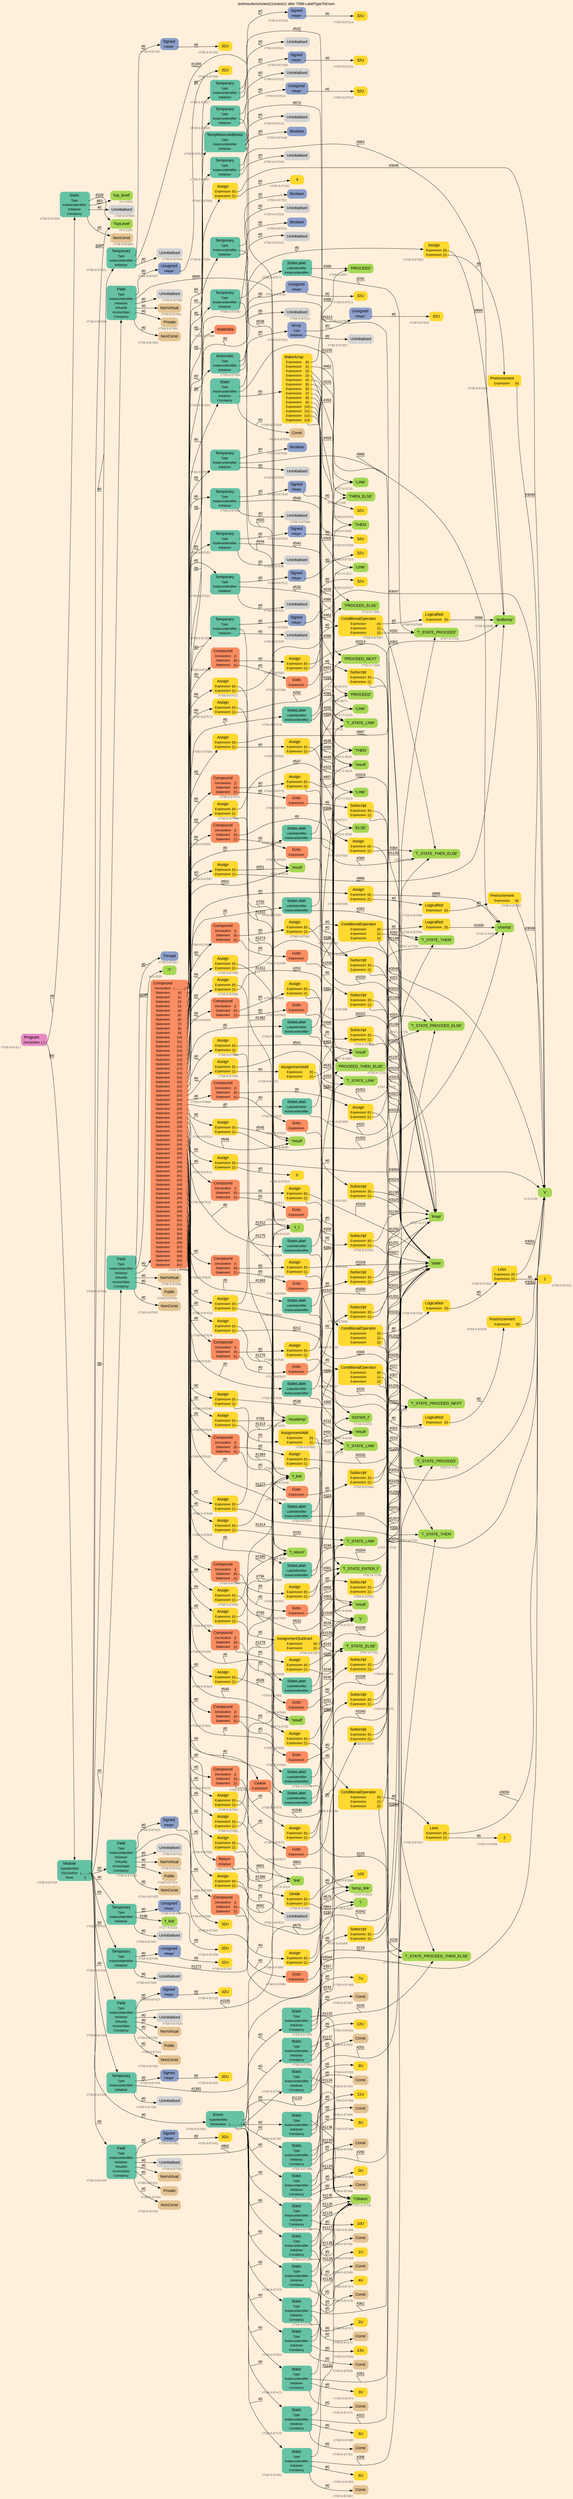 digraph "test/results/sr/sctest11/sctest11 after T068-LabelTypeToEnum" {
label = "test/results/sr/sctest11/sctest11 after T068-LabelTypeToEnum"
labelloc = t
graph [
    rankdir = "LR"
    ranksep = 0.3
    bgcolor = antiquewhite1
    color = black
    fontcolor = black
    fontname = "Arial"
];
node [
    fontname = "Arial"
];
edge [
    fontname = "Arial"
];

// -------------------- node figure --------------------
// -------- block #T68-9-87417 ----------
"#T68-9-87417" [
    fillcolor = "/set28/4"
    xlabel = "#T68-9-87417"
    fontsize = "12"
    fontcolor = grey40
    shape = "plaintext"
    label = <<TABLE BORDER="0" CELLBORDER="0" CELLSPACING="0">
     <TR><TD><FONT COLOR="black" POINT-SIZE="15">Program</FONT></TD></TR>
     <TR><TD><FONT COLOR="black" POINT-SIZE="12">Declaration</FONT></TD><TD PORT="port0"><FONT COLOR="black" POINT-SIZE="12">{..}</FONT></TD></TR>
    </TABLE>>
    style = "rounded,filled"
];

// -------- block #T68-9-87418 ----------
"#T68-9-87418" [
    fillcolor = "/set28/1"
    xlabel = "#T68-9-87418"
    fontsize = "12"
    fontcolor = grey40
    shape = "plaintext"
    label = <<TABLE BORDER="0" CELLBORDER="0" CELLSPACING="0">
     <TR><TD><FONT COLOR="black" POINT-SIZE="15">Module</FONT></TD></TR>
     <TR><TD><FONT COLOR="black" POINT-SIZE="12">TypeIdentifier</FONT></TD><TD PORT="port0"></TD></TR>
     <TR><TD><FONT COLOR="black" POINT-SIZE="12">Declaration</FONT></TD><TD PORT="port1"><FONT COLOR="black" POINT-SIZE="12">{..........}</FONT></TD></TR>
     <TR><TD><FONT COLOR="black" POINT-SIZE="12">Base</FONT></TD><TD PORT="port2"><FONT COLOR="black" POINT-SIZE="12">{}</FONT></TD></TR>
    </TABLE>>
    style = "rounded,filled"
];

// -------- block #I-4-2162 ----------
"#I-4-2162" [
    fillcolor = "/set28/5"
    xlabel = "#I-4-2162"
    fontsize = "12"
    fontcolor = grey40
    shape = "plaintext"
    label = <<TABLE BORDER="0" CELLBORDER="0" CELLSPACING="0">
     <TR><TD><FONT COLOR="black" POINT-SIZE="15">'TopLevel'</FONT></TD></TR>
    </TABLE>>
    style = "rounded,filled"
];

// -------- block #T68-9-87419 ----------
"#T68-9-87419" [
    fillcolor = "/set28/1"
    xlabel = "#T68-9-87419"
    fontsize = "12"
    fontcolor = grey40
    shape = "plaintext"
    label = <<TABLE BORDER="0" CELLBORDER="0" CELLSPACING="0">
     <TR><TD><FONT COLOR="black" POINT-SIZE="15">Field</FONT></TD></TR>
     <TR><TD><FONT COLOR="black" POINT-SIZE="12">Type</FONT></TD><TD PORT="port0"></TD></TR>
     <TR><TD><FONT COLOR="black" POINT-SIZE="12">InstanceIdentifier</FONT></TD><TD PORT="port1"></TD></TR>
     <TR><TD><FONT COLOR="black" POINT-SIZE="12">Initialiser</FONT></TD><TD PORT="port2"></TD></TR>
     <TR><TD><FONT COLOR="black" POINT-SIZE="12">Virtuality</FONT></TD><TD PORT="port3"></TD></TR>
     <TR><TD><FONT COLOR="black" POINT-SIZE="12">AccessSpec</FONT></TD><TD PORT="port4"></TD></TR>
     <TR><TD><FONT COLOR="black" POINT-SIZE="12">Constancy</FONT></TD><TD PORT="port5"></TD></TR>
    </TABLE>>
    style = "rounded,filled"
];

// -------- block #T68-9-87420 ----------
"#T68-9-87420" [
    fillcolor = "/set28/3"
    xlabel = "#T68-9-87420"
    fontsize = "12"
    fontcolor = grey40
    shape = "plaintext"
    label = <<TABLE BORDER="0" CELLBORDER="0" CELLSPACING="0">
     <TR><TD><FONT COLOR="black" POINT-SIZE="15">Signed</FONT></TD></TR>
     <TR><TD><FONT COLOR="black" POINT-SIZE="12">Integer</FONT></TD><TD PORT="port0"></TD></TR>
    </TABLE>>
    style = "rounded,filled"
];

// -------- block #T68-9-87421 ----------
"#T68-9-87421" [
    fillcolor = "/set28/6"
    xlabel = "#T68-9-87421"
    fontsize = "12"
    fontcolor = grey40
    shape = "plaintext"
    label = <<TABLE BORDER="0" CELLBORDER="0" CELLSPACING="0">
     <TR><TD><FONT COLOR="black" POINT-SIZE="15">32U</FONT></TD></TR>
    </TABLE>>
    style = "rounded,filled"
];

// -------- block #I-4-2169 ----------
"#I-4-2169" [
    fillcolor = "/set28/5"
    xlabel = "#I-4-2169"
    fontsize = "12"
    fontcolor = grey40
    shape = "plaintext"
    label = <<TABLE BORDER="0" CELLBORDER="0" CELLSPACING="0">
     <TR><TD><FONT COLOR="black" POINT-SIZE="15">'x'</FONT></TD></TR>
    </TABLE>>
    style = "rounded,filled"
];

// -------- block #T68-9-87422 ----------
"#T68-9-87422" [
    xlabel = "#T68-9-87422"
    fontsize = "12"
    fontcolor = grey40
    shape = "plaintext"
    label = <<TABLE BORDER="0" CELLBORDER="0" CELLSPACING="0">
     <TR><TD><FONT COLOR="black" POINT-SIZE="15">Uninitialised</FONT></TD></TR>
    </TABLE>>
    style = "rounded,filled"
];

// -------- block #T68-9-87423 ----------
"#T68-9-87423" [
    fillcolor = "/set28/7"
    xlabel = "#T68-9-87423"
    fontsize = "12"
    fontcolor = grey40
    shape = "plaintext"
    label = <<TABLE BORDER="0" CELLBORDER="0" CELLSPACING="0">
     <TR><TD><FONT COLOR="black" POINT-SIZE="15">NonVirtual</FONT></TD></TR>
    </TABLE>>
    style = "rounded,filled"
];

// -------- block #T68-9-87424 ----------
"#T68-9-87424" [
    fillcolor = "/set28/7"
    xlabel = "#T68-9-87424"
    fontsize = "12"
    fontcolor = grey40
    shape = "plaintext"
    label = <<TABLE BORDER="0" CELLBORDER="0" CELLSPACING="0">
     <TR><TD><FONT COLOR="black" POINT-SIZE="15">Public</FONT></TD></TR>
    </TABLE>>
    style = "rounded,filled"
];

// -------- block #T68-9-87425 ----------
"#T68-9-87425" [
    fillcolor = "/set28/7"
    xlabel = "#T68-9-87425"
    fontsize = "12"
    fontcolor = grey40
    shape = "plaintext"
    label = <<TABLE BORDER="0" CELLBORDER="0" CELLSPACING="0">
     <TR><TD><FONT COLOR="black" POINT-SIZE="15">NonConst</FONT></TD></TR>
    </TABLE>>
    style = "rounded,filled"
];

// -------- block #T68-9-87426 ----------
"#T68-9-87426" [
    fillcolor = "/set28/1"
    xlabel = "#T68-9-87426"
    fontsize = "12"
    fontcolor = grey40
    shape = "plaintext"
    label = <<TABLE BORDER="0" CELLBORDER="0" CELLSPACING="0">
     <TR><TD><FONT COLOR="black" POINT-SIZE="15">Field</FONT></TD></TR>
     <TR><TD><FONT COLOR="black" POINT-SIZE="12">Type</FONT></TD><TD PORT="port0"></TD></TR>
     <TR><TD><FONT COLOR="black" POINT-SIZE="12">InstanceIdentifier</FONT></TD><TD PORT="port1"></TD></TR>
     <TR><TD><FONT COLOR="black" POINT-SIZE="12">Initialiser</FONT></TD><TD PORT="port2"></TD></TR>
     <TR><TD><FONT COLOR="black" POINT-SIZE="12">Virtuality</FONT></TD><TD PORT="port3"></TD></TR>
     <TR><TD><FONT COLOR="black" POINT-SIZE="12">AccessSpec</FONT></TD><TD PORT="port4"></TD></TR>
     <TR><TD><FONT COLOR="black" POINT-SIZE="12">Constancy</FONT></TD><TD PORT="port5"></TD></TR>
    </TABLE>>
    style = "rounded,filled"
];

// -------- block #T68-9-87427 ----------
"#T68-9-87427" [
    fillcolor = "/set28/3"
    xlabel = "#T68-9-87427"
    fontsize = "12"
    fontcolor = grey40
    shape = "plaintext"
    label = <<TABLE BORDER="0" CELLBORDER="0" CELLSPACING="0">
     <TR><TD><FONT COLOR="black" POINT-SIZE="15">Signed</FONT></TD></TR>
     <TR><TD><FONT COLOR="black" POINT-SIZE="12">Integer</FONT></TD><TD PORT="port0"></TD></TR>
    </TABLE>>
    style = "rounded,filled"
];

// -------- block #T68-9-87428 ----------
"#T68-9-87428" [
    fillcolor = "/set28/6"
    xlabel = "#T68-9-87428"
    fontsize = "12"
    fontcolor = grey40
    shape = "plaintext"
    label = <<TABLE BORDER="0" CELLBORDER="0" CELLSPACING="0">
     <TR><TD><FONT COLOR="black" POINT-SIZE="15">32U</FONT></TD></TR>
    </TABLE>>
    style = "rounded,filled"
];

// -------- block #I-4-2177 ----------
"#I-4-2177" [
    fillcolor = "/set28/5"
    xlabel = "#I-4-2177"
    fontsize = "12"
    fontcolor = grey40
    shape = "plaintext"
    label = <<TABLE BORDER="0" CELLBORDER="0" CELLSPACING="0">
     <TR><TD><FONT COLOR="black" POINT-SIZE="15">'y'</FONT></TD></TR>
    </TABLE>>
    style = "rounded,filled"
];

// -------- block #T68-9-87429 ----------
"#T68-9-87429" [
    xlabel = "#T68-9-87429"
    fontsize = "12"
    fontcolor = grey40
    shape = "plaintext"
    label = <<TABLE BORDER="0" CELLBORDER="0" CELLSPACING="0">
     <TR><TD><FONT COLOR="black" POINT-SIZE="15">Uninitialised</FONT></TD></TR>
    </TABLE>>
    style = "rounded,filled"
];

// -------- block #T68-9-87430 ----------
"#T68-9-87430" [
    fillcolor = "/set28/7"
    xlabel = "#T68-9-87430"
    fontsize = "12"
    fontcolor = grey40
    shape = "plaintext"
    label = <<TABLE BORDER="0" CELLBORDER="0" CELLSPACING="0">
     <TR><TD><FONT COLOR="black" POINT-SIZE="15">NonVirtual</FONT></TD></TR>
    </TABLE>>
    style = "rounded,filled"
];

// -------- block #T68-9-87431 ----------
"#T68-9-87431" [
    fillcolor = "/set28/7"
    xlabel = "#T68-9-87431"
    fontsize = "12"
    fontcolor = grey40
    shape = "plaintext"
    label = <<TABLE BORDER="0" CELLBORDER="0" CELLSPACING="0">
     <TR><TD><FONT COLOR="black" POINT-SIZE="15">Public</FONT></TD></TR>
    </TABLE>>
    style = "rounded,filled"
];

// -------- block #T68-9-87432 ----------
"#T68-9-87432" [
    fillcolor = "/set28/7"
    xlabel = "#T68-9-87432"
    fontsize = "12"
    fontcolor = grey40
    shape = "plaintext"
    label = <<TABLE BORDER="0" CELLBORDER="0" CELLSPACING="0">
     <TR><TD><FONT COLOR="black" POINT-SIZE="15">NonConst</FONT></TD></TR>
    </TABLE>>
    style = "rounded,filled"
];

// -------- block #T68-9-87433 ----------
"#T68-9-87433" [
    fillcolor = "/set28/1"
    xlabel = "#T68-9-87433"
    fontsize = "12"
    fontcolor = grey40
    shape = "plaintext"
    label = <<TABLE BORDER="0" CELLBORDER="0" CELLSPACING="0">
     <TR><TD><FONT COLOR="black" POINT-SIZE="15">Temporary</FONT></TD></TR>
     <TR><TD><FONT COLOR="black" POINT-SIZE="12">Type</FONT></TD><TD PORT="port0"></TD></TR>
     <TR><TD><FONT COLOR="black" POINT-SIZE="12">InstanceIdentifier</FONT></TD><TD PORT="port1"></TD></TR>
     <TR><TD><FONT COLOR="black" POINT-SIZE="12">Initialiser</FONT></TD><TD PORT="port2"></TD></TR>
    </TABLE>>
    style = "rounded,filled"
];

// -------- block #T68-9-87434 ----------
"#T68-9-87434" [
    fillcolor = "/set28/3"
    xlabel = "#T68-9-87434"
    fontsize = "12"
    fontcolor = grey40
    shape = "plaintext"
    label = <<TABLE BORDER="0" CELLBORDER="0" CELLSPACING="0">
     <TR><TD><FONT COLOR="black" POINT-SIZE="15">Signed</FONT></TD></TR>
     <TR><TD><FONT COLOR="black" POINT-SIZE="12">Integer</FONT></TD><TD PORT="port0"></TD></TR>
    </TABLE>>
    style = "rounded,filled"
];

// -------- block #T68-9-87435 ----------
"#T68-9-87435" [
    fillcolor = "/set28/6"
    xlabel = "#T68-9-87435"
    fontsize = "12"
    fontcolor = grey40
    shape = "plaintext"
    label = <<TABLE BORDER="0" CELLBORDER="0" CELLSPACING="0">
     <TR><TD><FONT COLOR="black" POINT-SIZE="15">32U</FONT></TD></TR>
    </TABLE>>
    style = "rounded,filled"
];

// -------- block #T26-4-3101 ----------
"#T26-4-3101" [
    fillcolor = "/set28/5"
    xlabel = "#T26-4-3101"
    fontsize = "12"
    fontcolor = grey40
    shape = "plaintext"
    label = <<TABLE BORDER="0" CELLBORDER="0" CELLSPACING="0">
     <TR><TD><FONT COLOR="black" POINT-SIZE="15">'f_return'</FONT></TD></TR>
    </TABLE>>
    style = "rounded,filled"
];

// -------- block #T68-9-87436 ----------
"#T68-9-87436" [
    xlabel = "#T68-9-87436"
    fontsize = "12"
    fontcolor = grey40
    shape = "plaintext"
    label = <<TABLE BORDER="0" CELLBORDER="0" CELLSPACING="0">
     <TR><TD><FONT COLOR="black" POINT-SIZE="15">Uninitialised</FONT></TD></TR>
    </TABLE>>
    style = "rounded,filled"
];

// -------- block #T68-9-87437 ----------
"#T68-9-87437" [
    fillcolor = "/set28/1"
    xlabel = "#T68-9-87437"
    fontsize = "12"
    fontcolor = grey40
    shape = "plaintext"
    label = <<TABLE BORDER="0" CELLBORDER="0" CELLSPACING="0">
     <TR><TD><FONT COLOR="black" POINT-SIZE="15">Temporary</FONT></TD></TR>
     <TR><TD><FONT COLOR="black" POINT-SIZE="12">Type</FONT></TD><TD PORT="port0"></TD></TR>
     <TR><TD><FONT COLOR="black" POINT-SIZE="12">InstanceIdentifier</FONT></TD><TD PORT="port1"></TD></TR>
     <TR><TD><FONT COLOR="black" POINT-SIZE="12">Initialiser</FONT></TD><TD PORT="port2"></TD></TR>
    </TABLE>>
    style = "rounded,filled"
];

// -------- block #T68-9-87438 ----------
"#T68-9-87438" [
    fillcolor = "/set28/3"
    xlabel = "#T68-9-87438"
    fontsize = "12"
    fontcolor = grey40
    shape = "plaintext"
    label = <<TABLE BORDER="0" CELLBORDER="0" CELLSPACING="0">
     <TR><TD><FONT COLOR="black" POINT-SIZE="15">Unsigned</FONT></TD></TR>
     <TR><TD><FONT COLOR="black" POINT-SIZE="12">Integer</FONT></TD><TD PORT="port0"></TD></TR>
    </TABLE>>
    style = "rounded,filled"
];

// -------- block #T68-9-87439 ----------
"#T68-9-87439" [
    fillcolor = "/set28/6"
    xlabel = "#T68-9-87439"
    fontsize = "12"
    fontcolor = grey40
    shape = "plaintext"
    label = <<TABLE BORDER="0" CELLBORDER="0" CELLSPACING="0">
     <TR><TD><FONT COLOR="black" POINT-SIZE="15">32U</FONT></TD></TR>
    </TABLE>>
    style = "rounded,filled"
];

// -------- block #T27-4-3115 ----------
"#T27-4-3115" [
    fillcolor = "/set28/5"
    xlabel = "#T27-4-3115"
    fontsize = "12"
    fontcolor = grey40
    shape = "plaintext"
    label = <<TABLE BORDER="0" CELLBORDER="0" CELLSPACING="0">
     <TR><TD><FONT COLOR="black" POINT-SIZE="15">'f_link'</FONT></TD></TR>
    </TABLE>>
    style = "rounded,filled"
];

// -------- block #T68-9-87440 ----------
"#T68-9-87440" [
    xlabel = "#T68-9-87440"
    fontsize = "12"
    fontcolor = grey40
    shape = "plaintext"
    label = <<TABLE BORDER="0" CELLBORDER="0" CELLSPACING="0">
     <TR><TD><FONT COLOR="black" POINT-SIZE="15">Uninitialised</FONT></TD></TR>
    </TABLE>>
    style = "rounded,filled"
];

// -------- block #T68-9-87441 ----------
"#T68-9-87441" [
    fillcolor = "/set28/1"
    xlabel = "#T68-9-87441"
    fontsize = "12"
    fontcolor = grey40
    shape = "plaintext"
    label = <<TABLE BORDER="0" CELLBORDER="0" CELLSPACING="0">
     <TR><TD><FONT COLOR="black" POINT-SIZE="15">Temporary</FONT></TD></TR>
     <TR><TD><FONT COLOR="black" POINT-SIZE="12">Type</FONT></TD><TD PORT="port0"></TD></TR>
     <TR><TD><FONT COLOR="black" POINT-SIZE="12">InstanceIdentifier</FONT></TD><TD PORT="port1"></TD></TR>
     <TR><TD><FONT COLOR="black" POINT-SIZE="12">Initialiser</FONT></TD><TD PORT="port2"></TD></TR>
    </TABLE>>
    style = "rounded,filled"
];

// -------- block #T68-9-87442 ----------
"#T68-9-87442" [
    fillcolor = "/set28/3"
    xlabel = "#T68-9-87442"
    fontsize = "12"
    fontcolor = grey40
    shape = "plaintext"
    label = <<TABLE BORDER="0" CELLBORDER="0" CELLSPACING="0">
     <TR><TD><FONT COLOR="black" POINT-SIZE="15">Signed</FONT></TD></TR>
     <TR><TD><FONT COLOR="black" POINT-SIZE="12">Integer</FONT></TD><TD PORT="port0"></TD></TR>
    </TABLE>>
    style = "rounded,filled"
];

// -------- block #T68-9-87443 ----------
"#T68-9-87443" [
    fillcolor = "/set28/6"
    xlabel = "#T68-9-87443"
    fontsize = "12"
    fontcolor = grey40
    shape = "plaintext"
    label = <<TABLE BORDER="0" CELLBORDER="0" CELLSPACING="0">
     <TR><TD><FONT COLOR="black" POINT-SIZE="15">32U</FONT></TD></TR>
    </TABLE>>
    style = "rounded,filled"
];

// -------- block #T28-4-3139 ----------
"#T28-4-3139" [
    fillcolor = "/set28/5"
    xlabel = "#T28-4-3139"
    fontsize = "12"
    fontcolor = grey40
    shape = "plaintext"
    label = <<TABLE BORDER="0" CELLBORDER="0" CELLSPACING="0">
     <TR><TD><FONT COLOR="black" POINT-SIZE="15">'f_i'</FONT></TD></TR>
    </TABLE>>
    style = "rounded,filled"
];

// -------- block #T68-9-87444 ----------
"#T68-9-87444" [
    xlabel = "#T68-9-87444"
    fontsize = "12"
    fontcolor = grey40
    shape = "plaintext"
    label = <<TABLE BORDER="0" CELLBORDER="0" CELLSPACING="0">
     <TR><TD><FONT COLOR="black" POINT-SIZE="15">Uninitialised</FONT></TD></TR>
    </TABLE>>
    style = "rounded,filled"
];

// -------- block #T68-9-87445 ----------
"#T68-9-87445" [
    fillcolor = "/set28/1"
    xlabel = "#T68-9-87445"
    fontsize = "12"
    fontcolor = grey40
    shape = "plaintext"
    label = <<TABLE BORDER="0" CELLBORDER="0" CELLSPACING="0">
     <TR><TD><FONT COLOR="black" POINT-SIZE="15">Temporary</FONT></TD></TR>
     <TR><TD><FONT COLOR="black" POINT-SIZE="12">Type</FONT></TD><TD PORT="port0"></TD></TR>
     <TR><TD><FONT COLOR="black" POINT-SIZE="12">InstanceIdentifier</FONT></TD><TD PORT="port1"></TD></TR>
     <TR><TD><FONT COLOR="black" POINT-SIZE="12">Initialiser</FONT></TD><TD PORT="port2"></TD></TR>
    </TABLE>>
    style = "rounded,filled"
];

// -------- block #T68-9-87446 ----------
"#T68-9-87446" [
    fillcolor = "/set28/3"
    xlabel = "#T68-9-87446"
    fontsize = "12"
    fontcolor = grey40
    shape = "plaintext"
    label = <<TABLE BORDER="0" CELLBORDER="0" CELLSPACING="0">
     <TR><TD><FONT COLOR="black" POINT-SIZE="15">Unsigned</FONT></TD></TR>
     <TR><TD><FONT COLOR="black" POINT-SIZE="12">Integer</FONT></TD><TD PORT="port0"></TD></TR>
    </TABLE>>
    style = "rounded,filled"
];

// -------- block #T68-9-87447 ----------
"#T68-9-87447" [
    fillcolor = "/set28/6"
    xlabel = "#T68-9-87447"
    fontsize = "12"
    fontcolor = grey40
    shape = "plaintext"
    label = <<TABLE BORDER="0" CELLBORDER="0" CELLSPACING="0">
     <TR><TD><FONT COLOR="black" POINT-SIZE="15">32U</FONT></TD></TR>
    </TABLE>>
    style = "rounded,filled"
];

// -------- block #T28-4-3140 ----------
"#T28-4-3140" [
    fillcolor = "/set28/5"
    xlabel = "#T28-4-3140"
    fontsize = "12"
    fontcolor = grey40
    shape = "plaintext"
    label = <<TABLE BORDER="0" CELLBORDER="0" CELLSPACING="0">
     <TR><TD><FONT COLOR="black" POINT-SIZE="15">'f_link'</FONT></TD></TR>
    </TABLE>>
    style = "rounded,filled"
];

// -------- block #T68-9-87448 ----------
"#T68-9-87448" [
    xlabel = "#T68-9-87448"
    fontsize = "12"
    fontcolor = grey40
    shape = "plaintext"
    label = <<TABLE BORDER="0" CELLBORDER="0" CELLSPACING="0">
     <TR><TD><FONT COLOR="black" POINT-SIZE="15">Uninitialised</FONT></TD></TR>
    </TABLE>>
    style = "rounded,filled"
];

// -------- block #T68-9-87449 ----------
"#T68-9-87449" [
    fillcolor = "/set28/1"
    xlabel = "#T68-9-87449"
    fontsize = "12"
    fontcolor = grey40
    shape = "plaintext"
    label = <<TABLE BORDER="0" CELLBORDER="0" CELLSPACING="0">
     <TR><TD><FONT COLOR="black" POINT-SIZE="15">Field</FONT></TD></TR>
     <TR><TD><FONT COLOR="black" POINT-SIZE="12">Type</FONT></TD><TD PORT="port0"></TD></TR>
     <TR><TD><FONT COLOR="black" POINT-SIZE="12">InstanceIdentifier</FONT></TD><TD PORT="port1"></TD></TR>
     <TR><TD><FONT COLOR="black" POINT-SIZE="12">Initialiser</FONT></TD><TD PORT="port2"></TD></TR>
     <TR><TD><FONT COLOR="black" POINT-SIZE="12">Virtuality</FONT></TD><TD PORT="port3"></TD></TR>
     <TR><TD><FONT COLOR="black" POINT-SIZE="12">AccessSpec</FONT></TD><TD PORT="port4"></TD></TR>
     <TR><TD><FONT COLOR="black" POINT-SIZE="12">Constancy</FONT></TD><TD PORT="port5"></TD></TR>
    </TABLE>>
    style = "rounded,filled"
];

// -------- block #T68-9-87450 ----------
"#T68-9-87450" [
    fillcolor = "/set28/3"
    xlabel = "#T68-9-87450"
    fontsize = "12"
    fontcolor = grey40
    shape = "plaintext"
    label = <<TABLE BORDER="0" CELLBORDER="0" CELLSPACING="0">
     <TR><TD><FONT COLOR="black" POINT-SIZE="15">Signed</FONT></TD></TR>
     <TR><TD><FONT COLOR="black" POINT-SIZE="12">Integer</FONT></TD><TD PORT="port0"></TD></TR>
    </TABLE>>
    style = "rounded,filled"
];

// -------- block #T68-9-87451 ----------
"#T68-9-87451" [
    fillcolor = "/set28/6"
    xlabel = "#T68-9-87451"
    fontsize = "12"
    fontcolor = grey40
    shape = "plaintext"
    label = <<TABLE BORDER="0" CELLBORDER="0" CELLSPACING="0">
     <TR><TD><FONT COLOR="black" POINT-SIZE="15">32U</FONT></TD></TR>
    </TABLE>>
    style = "rounded,filled"
];

// -------- block #I-4-2207 ----------
"#I-4-2207" [
    fillcolor = "/set28/5"
    xlabel = "#I-4-2207"
    fontsize = "12"
    fontcolor = grey40
    shape = "plaintext"
    label = <<TABLE BORDER="0" CELLBORDER="0" CELLSPACING="0">
     <TR><TD><FONT COLOR="black" POINT-SIZE="15">'i'</FONT></TD></TR>
    </TABLE>>
    style = "rounded,filled"
];

// -------- block #T68-9-87452 ----------
"#T68-9-87452" [
    xlabel = "#T68-9-87452"
    fontsize = "12"
    fontcolor = grey40
    shape = "plaintext"
    label = <<TABLE BORDER="0" CELLBORDER="0" CELLSPACING="0">
     <TR><TD><FONT COLOR="black" POINT-SIZE="15">Uninitialised</FONT></TD></TR>
    </TABLE>>
    style = "rounded,filled"
];

// -------- block #T68-9-87453 ----------
"#T68-9-87453" [
    fillcolor = "/set28/7"
    xlabel = "#T68-9-87453"
    fontsize = "12"
    fontcolor = grey40
    shape = "plaintext"
    label = <<TABLE BORDER="0" CELLBORDER="0" CELLSPACING="0">
     <TR><TD><FONT COLOR="black" POINT-SIZE="15">NonVirtual</FONT></TD></TR>
    </TABLE>>
    style = "rounded,filled"
];

// -------- block #T68-9-87454 ----------
"#T68-9-87454" [
    fillcolor = "/set28/7"
    xlabel = "#T68-9-87454"
    fontsize = "12"
    fontcolor = grey40
    shape = "plaintext"
    label = <<TABLE BORDER="0" CELLBORDER="0" CELLSPACING="0">
     <TR><TD><FONT COLOR="black" POINT-SIZE="15">Private</FONT></TD></TR>
    </TABLE>>
    style = "rounded,filled"
];

// -------- block #T68-9-87455 ----------
"#T68-9-87455" [
    fillcolor = "/set28/7"
    xlabel = "#T68-9-87455"
    fontsize = "12"
    fontcolor = grey40
    shape = "plaintext"
    label = <<TABLE BORDER="0" CELLBORDER="0" CELLSPACING="0">
     <TR><TD><FONT COLOR="black" POINT-SIZE="15">NonConst</FONT></TD></TR>
    </TABLE>>
    style = "rounded,filled"
];

// -------- block #T68-9-87456 ----------
"#T68-9-87456" [
    fillcolor = "/set28/1"
    xlabel = "#T68-9-87456"
    fontsize = "12"
    fontcolor = grey40
    shape = "plaintext"
    label = <<TABLE BORDER="0" CELLBORDER="0" CELLSPACING="0">
     <TR><TD><FONT COLOR="black" POINT-SIZE="15">Field</FONT></TD></TR>
     <TR><TD><FONT COLOR="black" POINT-SIZE="12">Type</FONT></TD><TD PORT="port0"></TD></TR>
     <TR><TD><FONT COLOR="black" POINT-SIZE="12">InstanceIdentifier</FONT></TD><TD PORT="port1"></TD></TR>
     <TR><TD><FONT COLOR="black" POINT-SIZE="12">Initialiser</FONT></TD><TD PORT="port2"></TD></TR>
     <TR><TD><FONT COLOR="black" POINT-SIZE="12">Virtuality</FONT></TD><TD PORT="port3"></TD></TR>
     <TR><TD><FONT COLOR="black" POINT-SIZE="12">AccessSpec</FONT></TD><TD PORT="port4"></TD></TR>
     <TR><TD><FONT COLOR="black" POINT-SIZE="12">Constancy</FONT></TD><TD PORT="port5"></TD></TR>
    </TABLE>>
    style = "rounded,filled"
];

// -------- block #T68-9-87457 ----------
"#T68-9-87457" [
    fillcolor = "/set28/3"
    xlabel = "#T68-9-87457"
    fontsize = "12"
    fontcolor = grey40
    shape = "plaintext"
    label = <<TABLE BORDER="0" CELLBORDER="0" CELLSPACING="0">
     <TR><TD><FONT COLOR="black" POINT-SIZE="15">Unsigned</FONT></TD></TR>
     <TR><TD><FONT COLOR="black" POINT-SIZE="12">Integer</FONT></TD><TD PORT="port0"></TD></TR>
    </TABLE>>
    style = "rounded,filled"
];

// -------- block #T68-9-87458 ----------
"#T68-9-87458" [
    fillcolor = "/set28/6"
    xlabel = "#T68-9-87458"
    fontsize = "12"
    fontcolor = grey40
    shape = "plaintext"
    label = <<TABLE BORDER="0" CELLBORDER="0" CELLSPACING="0">
     <TR><TD><FONT COLOR="black" POINT-SIZE="15">32U</FONT></TD></TR>
    </TABLE>>
    style = "rounded,filled"
];

// -------- block #T27-4-3113 ----------
"#T27-4-3113" [
    fillcolor = "/set28/5"
    xlabel = "#T27-4-3113"
    fontsize = "12"
    fontcolor = grey40
    shape = "plaintext"
    label = <<TABLE BORDER="0" CELLBORDER="0" CELLSPACING="0">
     <TR><TD><FONT COLOR="black" POINT-SIZE="15">'link'</FONT></TD></TR>
    </TABLE>>
    style = "rounded,filled"
];

// -------- block #T68-9-87459 ----------
"#T68-9-87459" [
    xlabel = "#T68-9-87459"
    fontsize = "12"
    fontcolor = grey40
    shape = "plaintext"
    label = <<TABLE BORDER="0" CELLBORDER="0" CELLSPACING="0">
     <TR><TD><FONT COLOR="black" POINT-SIZE="15">Uninitialised</FONT></TD></TR>
    </TABLE>>
    style = "rounded,filled"
];

// -------- block #T68-9-87460 ----------
"#T68-9-87460" [
    fillcolor = "/set28/7"
    xlabel = "#T68-9-87460"
    fontsize = "12"
    fontcolor = grey40
    shape = "plaintext"
    label = <<TABLE BORDER="0" CELLBORDER="0" CELLSPACING="0">
     <TR><TD><FONT COLOR="black" POINT-SIZE="15">NonVirtual</FONT></TD></TR>
    </TABLE>>
    style = "rounded,filled"
];

// -------- block #T68-9-87461 ----------
"#T68-9-87461" [
    fillcolor = "/set28/7"
    xlabel = "#T68-9-87461"
    fontsize = "12"
    fontcolor = grey40
    shape = "plaintext"
    label = <<TABLE BORDER="0" CELLBORDER="0" CELLSPACING="0">
     <TR><TD><FONT COLOR="black" POINT-SIZE="15">Private</FONT></TD></TR>
    </TABLE>>
    style = "rounded,filled"
];

// -------- block #T68-9-87462 ----------
"#T68-9-87462" [
    fillcolor = "/set28/7"
    xlabel = "#T68-9-87462"
    fontsize = "12"
    fontcolor = grey40
    shape = "plaintext"
    label = <<TABLE BORDER="0" CELLBORDER="0" CELLSPACING="0">
     <TR><TD><FONT COLOR="black" POINT-SIZE="15">NonConst</FONT></TD></TR>
    </TABLE>>
    style = "rounded,filled"
];

// -------- block #T68-9-87463 ----------
"#T68-9-87463" [
    fillcolor = "/set28/1"
    xlabel = "#T68-9-87463"
    fontsize = "12"
    fontcolor = grey40
    shape = "plaintext"
    label = <<TABLE BORDER="0" CELLBORDER="0" CELLSPACING="0">
     <TR><TD><FONT COLOR="black" POINT-SIZE="15">Enum</FONT></TD></TR>
     <TR><TD><FONT COLOR="black" POINT-SIZE="12">TypeIdentifier</FONT></TD><TD PORT="port0"></TD></TR>
     <TR><TD><FONT COLOR="black" POINT-SIZE="12">Declaration</FONT></TD><TD PORT="port1"><FONT COLOR="black" POINT-SIZE="12">{..............}</FONT></TD></TR>
    </TABLE>>
    style = "rounded,filled"
];

// -------- block #T67-4-7718 ----------
"#T67-4-7718" [
    fillcolor = "/set28/5"
    xlabel = "#T67-4-7718"
    fontsize = "12"
    fontcolor = grey40
    shape = "plaintext"
    label = <<TABLE BORDER="0" CELLBORDER="0" CELLSPACING="0">
     <TR><TD><FONT COLOR="black" POINT-SIZE="15">'TStates'</FONT></TD></TR>
    </TABLE>>
    style = "rounded,filled"
];

// -------- block #T68-9-87464 ----------
"#T68-9-87464" [
    fillcolor = "/set28/1"
    xlabel = "#T68-9-87464"
    fontsize = "12"
    fontcolor = grey40
    shape = "plaintext"
    label = <<TABLE BORDER="0" CELLBORDER="0" CELLSPACING="0">
     <TR><TD><FONT COLOR="black" POINT-SIZE="15">Static</FONT></TD></TR>
     <TR><TD><FONT COLOR="black" POINT-SIZE="12">Type</FONT></TD><TD PORT="port0"></TD></TR>
     <TR><TD><FONT COLOR="black" POINT-SIZE="12">InstanceIdentifier</FONT></TD><TD PORT="port1"></TD></TR>
     <TR><TD><FONT COLOR="black" POINT-SIZE="12">Initialiser</FONT></TD><TD PORT="port2"></TD></TR>
     <TR><TD><FONT COLOR="black" POINT-SIZE="12">Constancy</FONT></TD><TD PORT="port3"></TD></TR>
    </TABLE>>
    style = "rounded,filled"
];

// -------- block #T67-4-7719 ----------
"#T67-4-7719" [
    fillcolor = "/set28/5"
    xlabel = "#T67-4-7719"
    fontsize = "12"
    fontcolor = grey40
    shape = "plaintext"
    label = <<TABLE BORDER="0" CELLBORDER="0" CELLSPACING="0">
     <TR><TD><FONT COLOR="black" POINT-SIZE="15">'T_STATE_PROCEED'</FONT></TD></TR>
    </TABLE>>
    style = "rounded,filled"
];

// -------- block #T68-9-87465 ----------
"#T68-9-87465" [
    fillcolor = "/set28/6"
    xlabel = "#T68-9-87465"
    fontsize = "12"
    fontcolor = grey40
    shape = "plaintext"
    label = <<TABLE BORDER="0" CELLBORDER="0" CELLSPACING="0">
     <TR><TD><FONT COLOR="black" POINT-SIZE="15">0U</FONT></TD></TR>
    </TABLE>>
    style = "rounded,filled"
];

// -------- block #T68-9-87466 ----------
"#T68-9-87466" [
    fillcolor = "/set28/7"
    xlabel = "#T68-9-87466"
    fontsize = "12"
    fontcolor = grey40
    shape = "plaintext"
    label = <<TABLE BORDER="0" CELLBORDER="0" CELLSPACING="0">
     <TR><TD><FONT COLOR="black" POINT-SIZE="15">Const</FONT></TD></TR>
    </TABLE>>
    style = "rounded,filled"
];

// -------- block #T68-9-87467 ----------
"#T68-9-87467" [
    fillcolor = "/set28/1"
    xlabel = "#T68-9-87467"
    fontsize = "12"
    fontcolor = grey40
    shape = "plaintext"
    label = <<TABLE BORDER="0" CELLBORDER="0" CELLSPACING="0">
     <TR><TD><FONT COLOR="black" POINT-SIZE="15">Static</FONT></TD></TR>
     <TR><TD><FONT COLOR="black" POINT-SIZE="12">Type</FONT></TD><TD PORT="port0"></TD></TR>
     <TR><TD><FONT COLOR="black" POINT-SIZE="12">InstanceIdentifier</FONT></TD><TD PORT="port1"></TD></TR>
     <TR><TD><FONT COLOR="black" POINT-SIZE="12">Initialiser</FONT></TD><TD PORT="port2"></TD></TR>
     <TR><TD><FONT COLOR="black" POINT-SIZE="12">Constancy</FONT></TD><TD PORT="port3"></TD></TR>
    </TABLE>>
    style = "rounded,filled"
];

// -------- block #T67-4-7721 ----------
"#T67-4-7721" [
    fillcolor = "/set28/5"
    xlabel = "#T67-4-7721"
    fontsize = "12"
    fontcolor = grey40
    shape = "plaintext"
    label = <<TABLE BORDER="0" CELLBORDER="0" CELLSPACING="0">
     <TR><TD><FONT COLOR="black" POINT-SIZE="15">'T_STATE_LINK'</FONT></TD></TR>
    </TABLE>>
    style = "rounded,filled"
];

// -------- block #T68-9-87468 ----------
"#T68-9-87468" [
    fillcolor = "/set28/6"
    xlabel = "#T68-9-87468"
    fontsize = "12"
    fontcolor = grey40
    shape = "plaintext"
    label = <<TABLE BORDER="0" CELLBORDER="0" CELLSPACING="0">
     <TR><TD><FONT COLOR="black" POINT-SIZE="15">1U</FONT></TD></TR>
    </TABLE>>
    style = "rounded,filled"
];

// -------- block #T68-9-87469 ----------
"#T68-9-87469" [
    fillcolor = "/set28/7"
    xlabel = "#T68-9-87469"
    fontsize = "12"
    fontcolor = grey40
    shape = "plaintext"
    label = <<TABLE BORDER="0" CELLBORDER="0" CELLSPACING="0">
     <TR><TD><FONT COLOR="black" POINT-SIZE="15">Const</FONT></TD></TR>
    </TABLE>>
    style = "rounded,filled"
];

// -------- block #T68-9-87470 ----------
"#T68-9-87470" [
    fillcolor = "/set28/1"
    xlabel = "#T68-9-87470"
    fontsize = "12"
    fontcolor = grey40
    shape = "plaintext"
    label = <<TABLE BORDER="0" CELLBORDER="0" CELLSPACING="0">
     <TR><TD><FONT COLOR="black" POINT-SIZE="15">Static</FONT></TD></TR>
     <TR><TD><FONT COLOR="black" POINT-SIZE="12">Type</FONT></TD><TD PORT="port0"></TD></TR>
     <TR><TD><FONT COLOR="black" POINT-SIZE="12">InstanceIdentifier</FONT></TD><TD PORT="port1"></TD></TR>
     <TR><TD><FONT COLOR="black" POINT-SIZE="12">Initialiser</FONT></TD><TD PORT="port2"></TD></TR>
     <TR><TD><FONT COLOR="black" POINT-SIZE="12">Constancy</FONT></TD><TD PORT="port3"></TD></TR>
    </TABLE>>
    style = "rounded,filled"
];

// -------- block #T67-4-7723 ----------
"#T67-4-7723" [
    fillcolor = "/set28/5"
    xlabel = "#T67-4-7723"
    fontsize = "12"
    fontcolor = grey40
    shape = "plaintext"
    label = <<TABLE BORDER="0" CELLBORDER="0" CELLSPACING="0">
     <TR><TD><FONT COLOR="black" POINT-SIZE="15">'T_STATE_THEN_ELSE'</FONT></TD></TR>
    </TABLE>>
    style = "rounded,filled"
];

// -------- block #T68-9-87471 ----------
"#T68-9-87471" [
    fillcolor = "/set28/6"
    xlabel = "#T68-9-87471"
    fontsize = "12"
    fontcolor = grey40
    shape = "plaintext"
    label = <<TABLE BORDER="0" CELLBORDER="0" CELLSPACING="0">
     <TR><TD><FONT COLOR="black" POINT-SIZE="15">2U</FONT></TD></TR>
    </TABLE>>
    style = "rounded,filled"
];

// -------- block #T68-9-87472 ----------
"#T68-9-87472" [
    fillcolor = "/set28/7"
    xlabel = "#T68-9-87472"
    fontsize = "12"
    fontcolor = grey40
    shape = "plaintext"
    label = <<TABLE BORDER="0" CELLBORDER="0" CELLSPACING="0">
     <TR><TD><FONT COLOR="black" POINT-SIZE="15">Const</FONT></TD></TR>
    </TABLE>>
    style = "rounded,filled"
];

// -------- block #T68-9-87473 ----------
"#T68-9-87473" [
    fillcolor = "/set28/1"
    xlabel = "#T68-9-87473"
    fontsize = "12"
    fontcolor = grey40
    shape = "plaintext"
    label = <<TABLE BORDER="0" CELLBORDER="0" CELLSPACING="0">
     <TR><TD><FONT COLOR="black" POINT-SIZE="15">Static</FONT></TD></TR>
     <TR><TD><FONT COLOR="black" POINT-SIZE="12">Type</FONT></TD><TD PORT="port0"></TD></TR>
     <TR><TD><FONT COLOR="black" POINT-SIZE="12">InstanceIdentifier</FONT></TD><TD PORT="port1"></TD></TR>
     <TR><TD><FONT COLOR="black" POINT-SIZE="12">Initialiser</FONT></TD><TD PORT="port2"></TD></TR>
     <TR><TD><FONT COLOR="black" POINT-SIZE="12">Constancy</FONT></TD><TD PORT="port3"></TD></TR>
    </TABLE>>
    style = "rounded,filled"
];

// -------- block #T67-4-7725 ----------
"#T67-4-7725" [
    fillcolor = "/set28/5"
    xlabel = "#T67-4-7725"
    fontsize = "12"
    fontcolor = grey40
    shape = "plaintext"
    label = <<TABLE BORDER="0" CELLBORDER="0" CELLSPACING="0">
     <TR><TD><FONT COLOR="black" POINT-SIZE="15">'T_STATE_THEN'</FONT></TD></TR>
    </TABLE>>
    style = "rounded,filled"
];

// -------- block #T68-9-87474 ----------
"#T68-9-87474" [
    fillcolor = "/set28/6"
    xlabel = "#T68-9-87474"
    fontsize = "12"
    fontcolor = grey40
    shape = "plaintext"
    label = <<TABLE BORDER="0" CELLBORDER="0" CELLSPACING="0">
     <TR><TD><FONT COLOR="black" POINT-SIZE="15">3U</FONT></TD></TR>
    </TABLE>>
    style = "rounded,filled"
];

// -------- block #T68-9-87475 ----------
"#T68-9-87475" [
    fillcolor = "/set28/7"
    xlabel = "#T68-9-87475"
    fontsize = "12"
    fontcolor = grey40
    shape = "plaintext"
    label = <<TABLE BORDER="0" CELLBORDER="0" CELLSPACING="0">
     <TR><TD><FONT COLOR="black" POINT-SIZE="15">Const</FONT></TD></TR>
    </TABLE>>
    style = "rounded,filled"
];

// -------- block #T68-9-87476 ----------
"#T68-9-87476" [
    fillcolor = "/set28/1"
    xlabel = "#T68-9-87476"
    fontsize = "12"
    fontcolor = grey40
    shape = "plaintext"
    label = <<TABLE BORDER="0" CELLBORDER="0" CELLSPACING="0">
     <TR><TD><FONT COLOR="black" POINT-SIZE="15">Static</FONT></TD></TR>
     <TR><TD><FONT COLOR="black" POINT-SIZE="12">Type</FONT></TD><TD PORT="port0"></TD></TR>
     <TR><TD><FONT COLOR="black" POINT-SIZE="12">InstanceIdentifier</FONT></TD><TD PORT="port1"></TD></TR>
     <TR><TD><FONT COLOR="black" POINT-SIZE="12">Initialiser</FONT></TD><TD PORT="port2"></TD></TR>
     <TR><TD><FONT COLOR="black" POINT-SIZE="12">Constancy</FONT></TD><TD PORT="port3"></TD></TR>
    </TABLE>>
    style = "rounded,filled"
];

// -------- block #T67-4-7727 ----------
"#T67-4-7727" [
    fillcolor = "/set28/5"
    xlabel = "#T67-4-7727"
    fontsize = "12"
    fontcolor = grey40
    shape = "plaintext"
    label = <<TABLE BORDER="0" CELLBORDER="0" CELLSPACING="0">
     <TR><TD><FONT COLOR="black" POINT-SIZE="15">'T_STATE_LINK'</FONT></TD></TR>
    </TABLE>>
    style = "rounded,filled"
];

// -------- block #T68-9-87477 ----------
"#T68-9-87477" [
    fillcolor = "/set28/6"
    xlabel = "#T68-9-87477"
    fontsize = "12"
    fontcolor = grey40
    shape = "plaintext"
    label = <<TABLE BORDER="0" CELLBORDER="0" CELLSPACING="0">
     <TR><TD><FONT COLOR="black" POINT-SIZE="15">4U</FONT></TD></TR>
    </TABLE>>
    style = "rounded,filled"
];

// -------- block #T68-9-87478 ----------
"#T68-9-87478" [
    fillcolor = "/set28/7"
    xlabel = "#T68-9-87478"
    fontsize = "12"
    fontcolor = grey40
    shape = "plaintext"
    label = <<TABLE BORDER="0" CELLBORDER="0" CELLSPACING="0">
     <TR><TD><FONT COLOR="black" POINT-SIZE="15">Const</FONT></TD></TR>
    </TABLE>>
    style = "rounded,filled"
];

// -------- block #T68-9-87479 ----------
"#T68-9-87479" [
    fillcolor = "/set28/1"
    xlabel = "#T68-9-87479"
    fontsize = "12"
    fontcolor = grey40
    shape = "plaintext"
    label = <<TABLE BORDER="0" CELLBORDER="0" CELLSPACING="0">
     <TR><TD><FONT COLOR="black" POINT-SIZE="15">Static</FONT></TD></TR>
     <TR><TD><FONT COLOR="black" POINT-SIZE="12">Type</FONT></TD><TD PORT="port0"></TD></TR>
     <TR><TD><FONT COLOR="black" POINT-SIZE="12">InstanceIdentifier</FONT></TD><TD PORT="port1"></TD></TR>
     <TR><TD><FONT COLOR="black" POINT-SIZE="12">Initialiser</FONT></TD><TD PORT="port2"></TD></TR>
     <TR><TD><FONT COLOR="black" POINT-SIZE="12">Constancy</FONT></TD><TD PORT="port3"></TD></TR>
    </TABLE>>
    style = "rounded,filled"
];

// -------- block #T67-4-7729 ----------
"#T67-4-7729" [
    fillcolor = "/set28/5"
    xlabel = "#T67-4-7729"
    fontsize = "12"
    fontcolor = grey40
    shape = "plaintext"
    label = <<TABLE BORDER="0" CELLBORDER="0" CELLSPACING="0">
     <TR><TD><FONT COLOR="black" POINT-SIZE="15">'T_STATE_PROCEED_ELSE'</FONT></TD></TR>
    </TABLE>>
    style = "rounded,filled"
];

// -------- block #T68-9-87480 ----------
"#T68-9-87480" [
    fillcolor = "/set28/6"
    xlabel = "#T68-9-87480"
    fontsize = "12"
    fontcolor = grey40
    shape = "plaintext"
    label = <<TABLE BORDER="0" CELLBORDER="0" CELLSPACING="0">
     <TR><TD><FONT COLOR="black" POINT-SIZE="15">5U</FONT></TD></TR>
    </TABLE>>
    style = "rounded,filled"
];

// -------- block #T68-9-87481 ----------
"#T68-9-87481" [
    fillcolor = "/set28/7"
    xlabel = "#T68-9-87481"
    fontsize = "12"
    fontcolor = grey40
    shape = "plaintext"
    label = <<TABLE BORDER="0" CELLBORDER="0" CELLSPACING="0">
     <TR><TD><FONT COLOR="black" POINT-SIZE="15">Const</FONT></TD></TR>
    </TABLE>>
    style = "rounded,filled"
];

// -------- block #T68-9-87482 ----------
"#T68-9-87482" [
    fillcolor = "/set28/1"
    xlabel = "#T68-9-87482"
    fontsize = "12"
    fontcolor = grey40
    shape = "plaintext"
    label = <<TABLE BORDER="0" CELLBORDER="0" CELLSPACING="0">
     <TR><TD><FONT COLOR="black" POINT-SIZE="15">Static</FONT></TD></TR>
     <TR><TD><FONT COLOR="black" POINT-SIZE="12">Type</FONT></TD><TD PORT="port0"></TD></TR>
     <TR><TD><FONT COLOR="black" POINT-SIZE="12">InstanceIdentifier</FONT></TD><TD PORT="port1"></TD></TR>
     <TR><TD><FONT COLOR="black" POINT-SIZE="12">Initialiser</FONT></TD><TD PORT="port2"></TD></TR>
     <TR><TD><FONT COLOR="black" POINT-SIZE="12">Constancy</FONT></TD><TD PORT="port3"></TD></TR>
    </TABLE>>
    style = "rounded,filled"
];

// -------- block #T67-4-7731 ----------
"#T67-4-7731" [
    fillcolor = "/set28/5"
    xlabel = "#T67-4-7731"
    fontsize = "12"
    fontcolor = grey40
    shape = "plaintext"
    label = <<TABLE BORDER="0" CELLBORDER="0" CELLSPACING="0">
     <TR><TD><FONT COLOR="black" POINT-SIZE="15">'T_STATE_PROCEED_NEXT'</FONT></TD></TR>
    </TABLE>>
    style = "rounded,filled"
];

// -------- block #T68-9-87483 ----------
"#T68-9-87483" [
    fillcolor = "/set28/6"
    xlabel = "#T68-9-87483"
    fontsize = "12"
    fontcolor = grey40
    shape = "plaintext"
    label = <<TABLE BORDER="0" CELLBORDER="0" CELLSPACING="0">
     <TR><TD><FONT COLOR="black" POINT-SIZE="15">6U</FONT></TD></TR>
    </TABLE>>
    style = "rounded,filled"
];

// -------- block #T68-9-87484 ----------
"#T68-9-87484" [
    fillcolor = "/set28/7"
    xlabel = "#T68-9-87484"
    fontsize = "12"
    fontcolor = grey40
    shape = "plaintext"
    label = <<TABLE BORDER="0" CELLBORDER="0" CELLSPACING="0">
     <TR><TD><FONT COLOR="black" POINT-SIZE="15">Const</FONT></TD></TR>
    </TABLE>>
    style = "rounded,filled"
];

// -------- block #T68-9-87485 ----------
"#T68-9-87485" [
    fillcolor = "/set28/1"
    xlabel = "#T68-9-87485"
    fontsize = "12"
    fontcolor = grey40
    shape = "plaintext"
    label = <<TABLE BORDER="0" CELLBORDER="0" CELLSPACING="0">
     <TR><TD><FONT COLOR="black" POINT-SIZE="15">Static</FONT></TD></TR>
     <TR><TD><FONT COLOR="black" POINT-SIZE="12">Type</FONT></TD><TD PORT="port0"></TD></TR>
     <TR><TD><FONT COLOR="black" POINT-SIZE="12">InstanceIdentifier</FONT></TD><TD PORT="port1"></TD></TR>
     <TR><TD><FONT COLOR="black" POINT-SIZE="12">Initialiser</FONT></TD><TD PORT="port2"></TD></TR>
     <TR><TD><FONT COLOR="black" POINT-SIZE="12">Constancy</FONT></TD><TD PORT="port3"></TD></TR>
    </TABLE>>
    style = "rounded,filled"
];

// -------- block #T67-4-7733 ----------
"#T67-4-7733" [
    fillcolor = "/set28/5"
    xlabel = "#T67-4-7733"
    fontsize = "12"
    fontcolor = grey40
    shape = "plaintext"
    label = <<TABLE BORDER="0" CELLBORDER="0" CELLSPACING="0">
     <TR><TD><FONT COLOR="black" POINT-SIZE="15">'T_STATE_PROCEED'</FONT></TD></TR>
    </TABLE>>
    style = "rounded,filled"
];

// -------- block #T68-9-87486 ----------
"#T68-9-87486" [
    fillcolor = "/set28/6"
    xlabel = "#T68-9-87486"
    fontsize = "12"
    fontcolor = grey40
    shape = "plaintext"
    label = <<TABLE BORDER="0" CELLBORDER="0" CELLSPACING="0">
     <TR><TD><FONT COLOR="black" POINT-SIZE="15">7U</FONT></TD></TR>
    </TABLE>>
    style = "rounded,filled"
];

// -------- block #T68-9-87487 ----------
"#T68-9-87487" [
    fillcolor = "/set28/7"
    xlabel = "#T68-9-87487"
    fontsize = "12"
    fontcolor = grey40
    shape = "plaintext"
    label = <<TABLE BORDER="0" CELLBORDER="0" CELLSPACING="0">
     <TR><TD><FONT COLOR="black" POINT-SIZE="15">Const</FONT></TD></TR>
    </TABLE>>
    style = "rounded,filled"
];

// -------- block #T68-9-87488 ----------
"#T68-9-87488" [
    fillcolor = "/set28/1"
    xlabel = "#T68-9-87488"
    fontsize = "12"
    fontcolor = grey40
    shape = "plaintext"
    label = <<TABLE BORDER="0" CELLBORDER="0" CELLSPACING="0">
     <TR><TD><FONT COLOR="black" POINT-SIZE="15">Static</FONT></TD></TR>
     <TR><TD><FONT COLOR="black" POINT-SIZE="12">Type</FONT></TD><TD PORT="port0"></TD></TR>
     <TR><TD><FONT COLOR="black" POINT-SIZE="12">InstanceIdentifier</FONT></TD><TD PORT="port1"></TD></TR>
     <TR><TD><FONT COLOR="black" POINT-SIZE="12">Initialiser</FONT></TD><TD PORT="port2"></TD></TR>
     <TR><TD><FONT COLOR="black" POINT-SIZE="12">Constancy</FONT></TD><TD PORT="port3"></TD></TR>
    </TABLE>>
    style = "rounded,filled"
];

// -------- block #T67-4-7735 ----------
"#T67-4-7735" [
    fillcolor = "/set28/5"
    xlabel = "#T67-4-7735"
    fontsize = "12"
    fontcolor = grey40
    shape = "plaintext"
    label = <<TABLE BORDER="0" CELLBORDER="0" CELLSPACING="0">
     <TR><TD><FONT COLOR="black" POINT-SIZE="15">'T_STATE_LINK'</FONT></TD></TR>
    </TABLE>>
    style = "rounded,filled"
];

// -------- block #T68-9-87489 ----------
"#T68-9-87489" [
    fillcolor = "/set28/6"
    xlabel = "#T68-9-87489"
    fontsize = "12"
    fontcolor = grey40
    shape = "plaintext"
    label = <<TABLE BORDER="0" CELLBORDER="0" CELLSPACING="0">
     <TR><TD><FONT COLOR="black" POINT-SIZE="15">8U</FONT></TD></TR>
    </TABLE>>
    style = "rounded,filled"
];

// -------- block #T68-9-87490 ----------
"#T68-9-87490" [
    fillcolor = "/set28/7"
    xlabel = "#T68-9-87490"
    fontsize = "12"
    fontcolor = grey40
    shape = "plaintext"
    label = <<TABLE BORDER="0" CELLBORDER="0" CELLSPACING="0">
     <TR><TD><FONT COLOR="black" POINT-SIZE="15">Const</FONT></TD></TR>
    </TABLE>>
    style = "rounded,filled"
];

// -------- block #T68-9-87491 ----------
"#T68-9-87491" [
    fillcolor = "/set28/1"
    xlabel = "#T68-9-87491"
    fontsize = "12"
    fontcolor = grey40
    shape = "plaintext"
    label = <<TABLE BORDER="0" CELLBORDER="0" CELLSPACING="0">
     <TR><TD><FONT COLOR="black" POINT-SIZE="15">Static</FONT></TD></TR>
     <TR><TD><FONT COLOR="black" POINT-SIZE="12">Type</FONT></TD><TD PORT="port0"></TD></TR>
     <TR><TD><FONT COLOR="black" POINT-SIZE="12">InstanceIdentifier</FONT></TD><TD PORT="port1"></TD></TR>
     <TR><TD><FONT COLOR="black" POINT-SIZE="12">Initialiser</FONT></TD><TD PORT="port2"></TD></TR>
     <TR><TD><FONT COLOR="black" POINT-SIZE="12">Constancy</FONT></TD><TD PORT="port3"></TD></TR>
    </TABLE>>
    style = "rounded,filled"
];

// -------- block #T67-4-7737 ----------
"#T67-4-7737" [
    fillcolor = "/set28/5"
    xlabel = "#T67-4-7737"
    fontsize = "12"
    fontcolor = grey40
    shape = "plaintext"
    label = <<TABLE BORDER="0" CELLBORDER="0" CELLSPACING="0">
     <TR><TD><FONT COLOR="black" POINT-SIZE="15">'T_STATE_THEN'</FONT></TD></TR>
    </TABLE>>
    style = "rounded,filled"
];

// -------- block #T68-9-87492 ----------
"#T68-9-87492" [
    fillcolor = "/set28/6"
    xlabel = "#T68-9-87492"
    fontsize = "12"
    fontcolor = grey40
    shape = "plaintext"
    label = <<TABLE BORDER="0" CELLBORDER="0" CELLSPACING="0">
     <TR><TD><FONT COLOR="black" POINT-SIZE="15">9U</FONT></TD></TR>
    </TABLE>>
    style = "rounded,filled"
];

// -------- block #T68-9-87493 ----------
"#T68-9-87493" [
    fillcolor = "/set28/7"
    xlabel = "#T68-9-87493"
    fontsize = "12"
    fontcolor = grey40
    shape = "plaintext"
    label = <<TABLE BORDER="0" CELLBORDER="0" CELLSPACING="0">
     <TR><TD><FONT COLOR="black" POINT-SIZE="15">Const</FONT></TD></TR>
    </TABLE>>
    style = "rounded,filled"
];

// -------- block #T68-9-87494 ----------
"#T68-9-87494" [
    fillcolor = "/set28/1"
    xlabel = "#T68-9-87494"
    fontsize = "12"
    fontcolor = grey40
    shape = "plaintext"
    label = <<TABLE BORDER="0" CELLBORDER="0" CELLSPACING="0">
     <TR><TD><FONT COLOR="black" POINT-SIZE="15">Static</FONT></TD></TR>
     <TR><TD><FONT COLOR="black" POINT-SIZE="12">Type</FONT></TD><TD PORT="port0"></TD></TR>
     <TR><TD><FONT COLOR="black" POINT-SIZE="12">InstanceIdentifier</FONT></TD><TD PORT="port1"></TD></TR>
     <TR><TD><FONT COLOR="black" POINT-SIZE="12">Initialiser</FONT></TD><TD PORT="port2"></TD></TR>
     <TR><TD><FONT COLOR="black" POINT-SIZE="12">Constancy</FONT></TD><TD PORT="port3"></TD></TR>
    </TABLE>>
    style = "rounded,filled"
];

// -------- block #T67-4-7739 ----------
"#T67-4-7739" [
    fillcolor = "/set28/5"
    xlabel = "#T67-4-7739"
    fontsize = "12"
    fontcolor = grey40
    shape = "plaintext"
    label = <<TABLE BORDER="0" CELLBORDER="0" CELLSPACING="0">
     <TR><TD><FONT COLOR="black" POINT-SIZE="15">'T_STATE_LINK'</FONT></TD></TR>
    </TABLE>>
    style = "rounded,filled"
];

// -------- block #T68-9-87495 ----------
"#T68-9-87495" [
    fillcolor = "/set28/6"
    xlabel = "#T68-9-87495"
    fontsize = "12"
    fontcolor = grey40
    shape = "plaintext"
    label = <<TABLE BORDER="0" CELLBORDER="0" CELLSPACING="0">
     <TR><TD><FONT COLOR="black" POINT-SIZE="15">10U</FONT></TD></TR>
    </TABLE>>
    style = "rounded,filled"
];

// -------- block #T68-9-87496 ----------
"#T68-9-87496" [
    fillcolor = "/set28/7"
    xlabel = "#T68-9-87496"
    fontsize = "12"
    fontcolor = grey40
    shape = "plaintext"
    label = <<TABLE BORDER="0" CELLBORDER="0" CELLSPACING="0">
     <TR><TD><FONT COLOR="black" POINT-SIZE="15">Const</FONT></TD></TR>
    </TABLE>>
    style = "rounded,filled"
];

// -------- block #T68-9-87497 ----------
"#T68-9-87497" [
    fillcolor = "/set28/1"
    xlabel = "#T68-9-87497"
    fontsize = "12"
    fontcolor = grey40
    shape = "plaintext"
    label = <<TABLE BORDER="0" CELLBORDER="0" CELLSPACING="0">
     <TR><TD><FONT COLOR="black" POINT-SIZE="15">Static</FONT></TD></TR>
     <TR><TD><FONT COLOR="black" POINT-SIZE="12">Type</FONT></TD><TD PORT="port0"></TD></TR>
     <TR><TD><FONT COLOR="black" POINT-SIZE="12">InstanceIdentifier</FONT></TD><TD PORT="port1"></TD></TR>
     <TR><TD><FONT COLOR="black" POINT-SIZE="12">Initialiser</FONT></TD><TD PORT="port2"></TD></TR>
     <TR><TD><FONT COLOR="black" POINT-SIZE="12">Constancy</FONT></TD><TD PORT="port3"></TD></TR>
    </TABLE>>
    style = "rounded,filled"
];

// -------- block #T67-4-7741 ----------
"#T67-4-7741" [
    fillcolor = "/set28/5"
    xlabel = "#T67-4-7741"
    fontsize = "12"
    fontcolor = grey40
    shape = "plaintext"
    label = <<TABLE BORDER="0" CELLBORDER="0" CELLSPACING="0">
     <TR><TD><FONT COLOR="black" POINT-SIZE="15">'T_STATE_ELSE'</FONT></TD></TR>
    </TABLE>>
    style = "rounded,filled"
];

// -------- block #T68-9-87498 ----------
"#T68-9-87498" [
    fillcolor = "/set28/6"
    xlabel = "#T68-9-87498"
    fontsize = "12"
    fontcolor = grey40
    shape = "plaintext"
    label = <<TABLE BORDER="0" CELLBORDER="0" CELLSPACING="0">
     <TR><TD><FONT COLOR="black" POINT-SIZE="15">11U</FONT></TD></TR>
    </TABLE>>
    style = "rounded,filled"
];

// -------- block #T68-9-87499 ----------
"#T68-9-87499" [
    fillcolor = "/set28/7"
    xlabel = "#T68-9-87499"
    fontsize = "12"
    fontcolor = grey40
    shape = "plaintext"
    label = <<TABLE BORDER="0" CELLBORDER="0" CELLSPACING="0">
     <TR><TD><FONT COLOR="black" POINT-SIZE="15">Const</FONT></TD></TR>
    </TABLE>>
    style = "rounded,filled"
];

// -------- block #T68-9-87500 ----------
"#T68-9-87500" [
    fillcolor = "/set28/1"
    xlabel = "#T68-9-87500"
    fontsize = "12"
    fontcolor = grey40
    shape = "plaintext"
    label = <<TABLE BORDER="0" CELLBORDER="0" CELLSPACING="0">
     <TR><TD><FONT COLOR="black" POINT-SIZE="15">Static</FONT></TD></TR>
     <TR><TD><FONT COLOR="black" POINT-SIZE="12">Type</FONT></TD><TD PORT="port0"></TD></TR>
     <TR><TD><FONT COLOR="black" POINT-SIZE="12">InstanceIdentifier</FONT></TD><TD PORT="port1"></TD></TR>
     <TR><TD><FONT COLOR="black" POINT-SIZE="12">Initialiser</FONT></TD><TD PORT="port2"></TD></TR>
     <TR><TD><FONT COLOR="black" POINT-SIZE="12">Constancy</FONT></TD><TD PORT="port3"></TD></TR>
    </TABLE>>
    style = "rounded,filled"
];

// -------- block #T67-4-7743 ----------
"#T67-4-7743" [
    fillcolor = "/set28/5"
    xlabel = "#T67-4-7743"
    fontsize = "12"
    fontcolor = grey40
    shape = "plaintext"
    label = <<TABLE BORDER="0" CELLBORDER="0" CELLSPACING="0">
     <TR><TD><FONT COLOR="black" POINT-SIZE="15">'T_STATE_PROCEED_THEN_ELSE'</FONT></TD></TR>
    </TABLE>>
    style = "rounded,filled"
];

// -------- block #T68-9-87501 ----------
"#T68-9-87501" [
    fillcolor = "/set28/6"
    xlabel = "#T68-9-87501"
    fontsize = "12"
    fontcolor = grey40
    shape = "plaintext"
    label = <<TABLE BORDER="0" CELLBORDER="0" CELLSPACING="0">
     <TR><TD><FONT COLOR="black" POINT-SIZE="15">12U</FONT></TD></TR>
    </TABLE>>
    style = "rounded,filled"
];

// -------- block #T68-9-87502 ----------
"#T68-9-87502" [
    fillcolor = "/set28/7"
    xlabel = "#T68-9-87502"
    fontsize = "12"
    fontcolor = grey40
    shape = "plaintext"
    label = <<TABLE BORDER="0" CELLBORDER="0" CELLSPACING="0">
     <TR><TD><FONT COLOR="black" POINT-SIZE="15">Const</FONT></TD></TR>
    </TABLE>>
    style = "rounded,filled"
];

// -------- block #T68-9-87503 ----------
"#T68-9-87503" [
    fillcolor = "/set28/1"
    xlabel = "#T68-9-87503"
    fontsize = "12"
    fontcolor = grey40
    shape = "plaintext"
    label = <<TABLE BORDER="0" CELLBORDER="0" CELLSPACING="0">
     <TR><TD><FONT COLOR="black" POINT-SIZE="15">Static</FONT></TD></TR>
     <TR><TD><FONT COLOR="black" POINT-SIZE="12">Type</FONT></TD><TD PORT="port0"></TD></TR>
     <TR><TD><FONT COLOR="black" POINT-SIZE="12">InstanceIdentifier</FONT></TD><TD PORT="port1"></TD></TR>
     <TR><TD><FONT COLOR="black" POINT-SIZE="12">Initialiser</FONT></TD><TD PORT="port2"></TD></TR>
     <TR><TD><FONT COLOR="black" POINT-SIZE="12">Constancy</FONT></TD><TD PORT="port3"></TD></TR>
    </TABLE>>
    style = "rounded,filled"
];

// -------- block #T67-4-7745 ----------
"#T67-4-7745" [
    fillcolor = "/set28/5"
    xlabel = "#T67-4-7745"
    fontsize = "12"
    fontcolor = grey40
    shape = "plaintext"
    label = <<TABLE BORDER="0" CELLBORDER="0" CELLSPACING="0">
     <TR><TD><FONT COLOR="black" POINT-SIZE="15">'T_STATE_ENTER_f'</FONT></TD></TR>
    </TABLE>>
    style = "rounded,filled"
];

// -------- block #T68-9-87504 ----------
"#T68-9-87504" [
    fillcolor = "/set28/6"
    xlabel = "#T68-9-87504"
    fontsize = "12"
    fontcolor = grey40
    shape = "plaintext"
    label = <<TABLE BORDER="0" CELLBORDER="0" CELLSPACING="0">
     <TR><TD><FONT COLOR="black" POINT-SIZE="15">13U</FONT></TD></TR>
    </TABLE>>
    style = "rounded,filled"
];

// -------- block #T68-9-87505 ----------
"#T68-9-87505" [
    fillcolor = "/set28/7"
    xlabel = "#T68-9-87505"
    fontsize = "12"
    fontcolor = grey40
    shape = "plaintext"
    label = <<TABLE BORDER="0" CELLBORDER="0" CELLSPACING="0">
     <TR><TD><FONT COLOR="black" POINT-SIZE="15">Const</FONT></TD></TR>
    </TABLE>>
    style = "rounded,filled"
];

// -------- block #T68-9-87506 ----------
"#T68-9-87506" [
    fillcolor = "/set28/1"
    xlabel = "#T68-9-87506"
    fontsize = "12"
    fontcolor = grey40
    shape = "plaintext"
    label = <<TABLE BORDER="0" CELLBORDER="0" CELLSPACING="0">
     <TR><TD><FONT COLOR="black" POINT-SIZE="15">Field</FONT></TD></TR>
     <TR><TD><FONT COLOR="black" POINT-SIZE="12">Type</FONT></TD><TD PORT="port0"></TD></TR>
     <TR><TD><FONT COLOR="black" POINT-SIZE="12">InstanceIdentifier</FONT></TD><TD PORT="port1"></TD></TR>
     <TR><TD><FONT COLOR="black" POINT-SIZE="12">Initialiser</FONT></TD><TD PORT="port2"></TD></TR>
     <TR><TD><FONT COLOR="black" POINT-SIZE="12">Virtuality</FONT></TD><TD PORT="port3"></TD></TR>
     <TR><TD><FONT COLOR="black" POINT-SIZE="12">AccessSpec</FONT></TD><TD PORT="port4"></TD></TR>
     <TR><TD><FONT COLOR="black" POINT-SIZE="12">Constancy</FONT></TD><TD PORT="port5"></TD></TR>
    </TABLE>>
    style = "rounded,filled"
];

// -------- block #T68-9-87507 ----------
"#T68-9-87507" [
    fillcolor = "/set28/3"
    xlabel = "#T68-9-87507"
    fontsize = "12"
    fontcolor = grey40
    shape = "plaintext"
    label = <<TABLE BORDER="0" CELLBORDER="0" CELLSPACING="0">
     <TR><TD><FONT COLOR="black" POINT-SIZE="15">Thread</FONT></TD></TR>
    </TABLE>>
    style = "rounded,filled"
];

// -------- block #I-4-2200 ----------
"#I-4-2200" [
    fillcolor = "/set28/5"
    xlabel = "#I-4-2200"
    fontsize = "12"
    fontcolor = grey40
    shape = "plaintext"
    label = <<TABLE BORDER="0" CELLBORDER="0" CELLSPACING="0">
     <TR><TD><FONT COLOR="black" POINT-SIZE="15">'T'</FONT></TD></TR>
    </TABLE>>
    style = "rounded,filled"
];

// -------- block #T68-9-87508 ----------
"#T68-9-87508" [
    fillcolor = "/set28/2"
    xlabel = "#T68-9-87508"
    fontsize = "12"
    fontcolor = grey40
    shape = "plaintext"
    label = <<TABLE BORDER="0" CELLBORDER="0" CELLSPACING="0">
     <TR><TD><FONT COLOR="black" POINT-SIZE="15">Compound</FONT></TD></TR>
     <TR><TD><FONT COLOR="black" POINT-SIZE="12">Declaration</FONT></TD><TD PORT="port0"><FONT COLOR="black" POINT-SIZE="12">{.............}</FONT></TD></TR>
     <TR><TD><FONT COLOR="black" POINT-SIZE="12">Statement</FONT></TD><TD PORT="port1"><FONT COLOR="black" POINT-SIZE="12">[0]</FONT></TD></TR>
     <TR><TD><FONT COLOR="black" POINT-SIZE="12">Statement</FONT></TD><TD PORT="port2"><FONT COLOR="black" POINT-SIZE="12">[1]</FONT></TD></TR>
     <TR><TD><FONT COLOR="black" POINT-SIZE="12">Statement</FONT></TD><TD PORT="port3"><FONT COLOR="black" POINT-SIZE="12">[2]</FONT></TD></TR>
     <TR><TD><FONT COLOR="black" POINT-SIZE="12">Statement</FONT></TD><TD PORT="port4"><FONT COLOR="black" POINT-SIZE="12">[3]</FONT></TD></TR>
     <TR><TD><FONT COLOR="black" POINT-SIZE="12">Statement</FONT></TD><TD PORT="port5"><FONT COLOR="black" POINT-SIZE="12">[4]</FONT></TD></TR>
     <TR><TD><FONT COLOR="black" POINT-SIZE="12">Statement</FONT></TD><TD PORT="port6"><FONT COLOR="black" POINT-SIZE="12">[5]</FONT></TD></TR>
     <TR><TD><FONT COLOR="black" POINT-SIZE="12">Statement</FONT></TD><TD PORT="port7"><FONT COLOR="black" POINT-SIZE="12">[6]</FONT></TD></TR>
     <TR><TD><FONT COLOR="black" POINT-SIZE="12">Statement</FONT></TD><TD PORT="port8"><FONT COLOR="black" POINT-SIZE="12">[7]</FONT></TD></TR>
     <TR><TD><FONT COLOR="black" POINT-SIZE="12">Statement</FONT></TD><TD PORT="port9"><FONT COLOR="black" POINT-SIZE="12">[8]</FONT></TD></TR>
     <TR><TD><FONT COLOR="black" POINT-SIZE="12">Statement</FONT></TD><TD PORT="port10"><FONT COLOR="black" POINT-SIZE="12">[9]</FONT></TD></TR>
     <TR><TD><FONT COLOR="black" POINT-SIZE="12">Statement</FONT></TD><TD PORT="port11"><FONT COLOR="black" POINT-SIZE="12">[10]</FONT></TD></TR>
     <TR><TD><FONT COLOR="black" POINT-SIZE="12">Statement</FONT></TD><TD PORT="port12"><FONT COLOR="black" POINT-SIZE="12">[11]</FONT></TD></TR>
     <TR><TD><FONT COLOR="black" POINT-SIZE="12">Statement</FONT></TD><TD PORT="port13"><FONT COLOR="black" POINT-SIZE="12">[12]</FONT></TD></TR>
     <TR><TD><FONT COLOR="black" POINT-SIZE="12">Statement</FONT></TD><TD PORT="port14"><FONT COLOR="black" POINT-SIZE="12">[13]</FONT></TD></TR>
     <TR><TD><FONT COLOR="black" POINT-SIZE="12">Statement</FONT></TD><TD PORT="port15"><FONT COLOR="black" POINT-SIZE="12">[14]</FONT></TD></TR>
     <TR><TD><FONT COLOR="black" POINT-SIZE="12">Statement</FONT></TD><TD PORT="port16"><FONT COLOR="black" POINT-SIZE="12">[15]</FONT></TD></TR>
     <TR><TD><FONT COLOR="black" POINT-SIZE="12">Statement</FONT></TD><TD PORT="port17"><FONT COLOR="black" POINT-SIZE="12">[16]</FONT></TD></TR>
     <TR><TD><FONT COLOR="black" POINT-SIZE="12">Statement</FONT></TD><TD PORT="port18"><FONT COLOR="black" POINT-SIZE="12">[17]</FONT></TD></TR>
     <TR><TD><FONT COLOR="black" POINT-SIZE="12">Statement</FONT></TD><TD PORT="port19"><FONT COLOR="black" POINT-SIZE="12">[18]</FONT></TD></TR>
     <TR><TD><FONT COLOR="black" POINT-SIZE="12">Statement</FONT></TD><TD PORT="port20"><FONT COLOR="black" POINT-SIZE="12">[19]</FONT></TD></TR>
     <TR><TD><FONT COLOR="black" POINT-SIZE="12">Statement</FONT></TD><TD PORT="port21"><FONT COLOR="black" POINT-SIZE="12">[20]</FONT></TD></TR>
     <TR><TD><FONT COLOR="black" POINT-SIZE="12">Statement</FONT></TD><TD PORT="port22"><FONT COLOR="black" POINT-SIZE="12">[21]</FONT></TD></TR>
     <TR><TD><FONT COLOR="black" POINT-SIZE="12">Statement</FONT></TD><TD PORT="port23"><FONT COLOR="black" POINT-SIZE="12">[22]</FONT></TD></TR>
     <TR><TD><FONT COLOR="black" POINT-SIZE="12">Statement</FONT></TD><TD PORT="port24"><FONT COLOR="black" POINT-SIZE="12">[23]</FONT></TD></TR>
     <TR><TD><FONT COLOR="black" POINT-SIZE="12">Statement</FONT></TD><TD PORT="port25"><FONT COLOR="black" POINT-SIZE="12">[24]</FONT></TD></TR>
     <TR><TD><FONT COLOR="black" POINT-SIZE="12">Statement</FONT></TD><TD PORT="port26"><FONT COLOR="black" POINT-SIZE="12">[25]</FONT></TD></TR>
     <TR><TD><FONT COLOR="black" POINT-SIZE="12">Statement</FONT></TD><TD PORT="port27"><FONT COLOR="black" POINT-SIZE="12">[26]</FONT></TD></TR>
     <TR><TD><FONT COLOR="black" POINT-SIZE="12">Statement</FONT></TD><TD PORT="port28"><FONT COLOR="black" POINT-SIZE="12">[27]</FONT></TD></TR>
     <TR><TD><FONT COLOR="black" POINT-SIZE="12">Statement</FONT></TD><TD PORT="port29"><FONT COLOR="black" POINT-SIZE="12">[28]</FONT></TD></TR>
     <TR><TD><FONT COLOR="black" POINT-SIZE="12">Statement</FONT></TD><TD PORT="port30"><FONT COLOR="black" POINT-SIZE="12">[29]</FONT></TD></TR>
     <TR><TD><FONT COLOR="black" POINT-SIZE="12">Statement</FONT></TD><TD PORT="port31"><FONT COLOR="black" POINT-SIZE="12">[30]</FONT></TD></TR>
     <TR><TD><FONT COLOR="black" POINT-SIZE="12">Statement</FONT></TD><TD PORT="port32"><FONT COLOR="black" POINT-SIZE="12">[31]</FONT></TD></TR>
     <TR><TD><FONT COLOR="black" POINT-SIZE="12">Statement</FONT></TD><TD PORT="port33"><FONT COLOR="black" POINT-SIZE="12">[32]</FONT></TD></TR>
     <TR><TD><FONT COLOR="black" POINT-SIZE="12">Statement</FONT></TD><TD PORT="port34"><FONT COLOR="black" POINT-SIZE="12">[33]</FONT></TD></TR>
     <TR><TD><FONT COLOR="black" POINT-SIZE="12">Statement</FONT></TD><TD PORT="port35"><FONT COLOR="black" POINT-SIZE="12">[34]</FONT></TD></TR>
     <TR><TD><FONT COLOR="black" POINT-SIZE="12">Statement</FONT></TD><TD PORT="port36"><FONT COLOR="black" POINT-SIZE="12">[35]</FONT></TD></TR>
     <TR><TD><FONT COLOR="black" POINT-SIZE="12">Statement</FONT></TD><TD PORT="port37"><FONT COLOR="black" POINT-SIZE="12">[36]</FONT></TD></TR>
     <TR><TD><FONT COLOR="black" POINT-SIZE="12">Statement</FONT></TD><TD PORT="port38"><FONT COLOR="black" POINT-SIZE="12">[37]</FONT></TD></TR>
     <TR><TD><FONT COLOR="black" POINT-SIZE="12">Statement</FONT></TD><TD PORT="port39"><FONT COLOR="black" POINT-SIZE="12">[38]</FONT></TD></TR>
     <TR><TD><FONT COLOR="black" POINT-SIZE="12">Statement</FONT></TD><TD PORT="port40"><FONT COLOR="black" POINT-SIZE="12">[39]</FONT></TD></TR>
     <TR><TD><FONT COLOR="black" POINT-SIZE="12">Statement</FONT></TD><TD PORT="port41"><FONT COLOR="black" POINT-SIZE="12">[40]</FONT></TD></TR>
     <TR><TD><FONT COLOR="black" POINT-SIZE="12">Statement</FONT></TD><TD PORT="port42"><FONT COLOR="black" POINT-SIZE="12">[41]</FONT></TD></TR>
     <TR><TD><FONT COLOR="black" POINT-SIZE="12">Statement</FONT></TD><TD PORT="port43"><FONT COLOR="black" POINT-SIZE="12">[42]</FONT></TD></TR>
     <TR><TD><FONT COLOR="black" POINT-SIZE="12">Statement</FONT></TD><TD PORT="port44"><FONT COLOR="black" POINT-SIZE="12">[43]</FONT></TD></TR>
     <TR><TD><FONT COLOR="black" POINT-SIZE="12">Statement</FONT></TD><TD PORT="port45"><FONT COLOR="black" POINT-SIZE="12">[44]</FONT></TD></TR>
     <TR><TD><FONT COLOR="black" POINT-SIZE="12">Statement</FONT></TD><TD PORT="port46"><FONT COLOR="black" POINT-SIZE="12">[45]</FONT></TD></TR>
     <TR><TD><FONT COLOR="black" POINT-SIZE="12">Statement</FONT></TD><TD PORT="port47"><FONT COLOR="black" POINT-SIZE="12">[46]</FONT></TD></TR>
     <TR><TD><FONT COLOR="black" POINT-SIZE="12">Statement</FONT></TD><TD PORT="port48"><FONT COLOR="black" POINT-SIZE="12">[47]</FONT></TD></TR>
     <TR><TD><FONT COLOR="black" POINT-SIZE="12">Statement</FONT></TD><TD PORT="port49"><FONT COLOR="black" POINT-SIZE="12">[48]</FONT></TD></TR>
     <TR><TD><FONT COLOR="black" POINT-SIZE="12">Statement</FONT></TD><TD PORT="port50"><FONT COLOR="black" POINT-SIZE="12">[49]</FONT></TD></TR>
     <TR><TD><FONT COLOR="black" POINT-SIZE="12">Statement</FONT></TD><TD PORT="port51"><FONT COLOR="black" POINT-SIZE="12">[50]</FONT></TD></TR>
     <TR><TD><FONT COLOR="black" POINT-SIZE="12">Statement</FONT></TD><TD PORT="port52"><FONT COLOR="black" POINT-SIZE="12">[51]</FONT></TD></TR>
     <TR><TD><FONT COLOR="black" POINT-SIZE="12">Statement</FONT></TD><TD PORT="port53"><FONT COLOR="black" POINT-SIZE="12">[52]</FONT></TD></TR>
     <TR><TD><FONT COLOR="black" POINT-SIZE="12">Statement</FONT></TD><TD PORT="port54"><FONT COLOR="black" POINT-SIZE="12">[53]</FONT></TD></TR>
     <TR><TD><FONT COLOR="black" POINT-SIZE="12">Statement</FONT></TD><TD PORT="port55"><FONT COLOR="black" POINT-SIZE="12">[54]</FONT></TD></TR>
     <TR><TD><FONT COLOR="black" POINT-SIZE="12">Statement</FONT></TD><TD PORT="port56"><FONT COLOR="black" POINT-SIZE="12">[55]</FONT></TD></TR>
     <TR><TD><FONT COLOR="black" POINT-SIZE="12">Statement</FONT></TD><TD PORT="port57"><FONT COLOR="black" POINT-SIZE="12">[56]</FONT></TD></TR>
     <TR><TD><FONT COLOR="black" POINT-SIZE="12">Statement</FONT></TD><TD PORT="port58"><FONT COLOR="black" POINT-SIZE="12">[57]</FONT></TD></TR>
     <TR><TD><FONT COLOR="black" POINT-SIZE="12">Statement</FONT></TD><TD PORT="port59"><FONT COLOR="black" POINT-SIZE="12">[58]</FONT></TD></TR>
     <TR><TD><FONT COLOR="black" POINT-SIZE="12">Statement</FONT></TD><TD PORT="port60"><FONT COLOR="black" POINT-SIZE="12">[59]</FONT></TD></TR>
     <TR><TD><FONT COLOR="black" POINT-SIZE="12">Statement</FONT></TD><TD PORT="port61"><FONT COLOR="black" POINT-SIZE="12">[60]</FONT></TD></TR>
     <TR><TD><FONT COLOR="black" POINT-SIZE="12">Statement</FONT></TD><TD PORT="port62"><FONT COLOR="black" POINT-SIZE="12">[61]</FONT></TD></TR>
    </TABLE>>
    style = "rounded,filled"
];

// -------- block #T68-9-87509 ----------
"#T68-9-87509" [
    fillcolor = "/set28/1"
    xlabel = "#T68-9-87509"
    fontsize = "12"
    fontcolor = grey40
    shape = "plaintext"
    label = <<TABLE BORDER="0" CELLBORDER="0" CELLSPACING="0">
     <TR><TD><FONT COLOR="black" POINT-SIZE="15">Automatic</FONT></TD></TR>
     <TR><TD><FONT COLOR="black" POINT-SIZE="12">Type</FONT></TD><TD PORT="port0"></TD></TR>
     <TR><TD><FONT COLOR="black" POINT-SIZE="12">InstanceIdentifier</FONT></TD><TD PORT="port1"></TD></TR>
     <TR><TD><FONT COLOR="black" POINT-SIZE="12">Initialiser</FONT></TD><TD PORT="port2"></TD></TR>
    </TABLE>>
    style = "rounded,filled"
];

// -------- block #T68-9-87510 ----------
"#T68-9-87510" [
    fillcolor = "/set28/3"
    xlabel = "#T68-9-87510"
    fontsize = "12"
    fontcolor = grey40
    shape = "plaintext"
    label = <<TABLE BORDER="0" CELLBORDER="0" CELLSPACING="0">
     <TR><TD><FONT COLOR="black" POINT-SIZE="15">Unsigned</FONT></TD></TR>
     <TR><TD><FONT COLOR="black" POINT-SIZE="12">Integer</FONT></TD><TD PORT="port0"></TD></TR>
    </TABLE>>
    style = "rounded,filled"
];

// -------- block #T68-9-87511 ----------
"#T68-9-87511" [
    fillcolor = "/set28/6"
    xlabel = "#T68-9-87511"
    fontsize = "12"
    fontcolor = grey40
    shape = "plaintext"
    label = <<TABLE BORDER="0" CELLBORDER="0" CELLSPACING="0">
     <TR><TD><FONT COLOR="black" POINT-SIZE="15">32U</FONT></TD></TR>
    </TABLE>>
    style = "rounded,filled"
];

// -------- block #T66-4-7679 ----------
"#T66-4-7679" [
    fillcolor = "/set28/5"
    xlabel = "#T66-4-7679"
    fontsize = "12"
    fontcolor = grey40
    shape = "plaintext"
    label = <<TABLE BORDER="0" CELLBORDER="0" CELLSPACING="0">
     <TR><TD><FONT COLOR="black" POINT-SIZE="15">'state'</FONT></TD></TR>
    </TABLE>>
    style = "rounded,filled"
];

// -------- block #T68-9-87512 ----------
"#T68-9-87512" [
    xlabel = "#T68-9-87512"
    fontsize = "12"
    fontcolor = grey40
    shape = "plaintext"
    label = <<TABLE BORDER="0" CELLBORDER="0" CELLSPACING="0">
     <TR><TD><FONT COLOR="black" POINT-SIZE="15">Uninitialised</FONT></TD></TR>
    </TABLE>>
    style = "rounded,filled"
];

// -------- block #T68-9-87513 ----------
"#T68-9-87513" [
    fillcolor = "/set28/1"
    xlabel = "#T68-9-87513"
    fontsize = "12"
    fontcolor = grey40
    shape = "plaintext"
    label = <<TABLE BORDER="0" CELLBORDER="0" CELLSPACING="0">
     <TR><TD><FONT COLOR="black" POINT-SIZE="15">TempReturnAddress</FONT></TD></TR>
     <TR><TD><FONT COLOR="black" POINT-SIZE="12">Type</FONT></TD><TD PORT="port0"></TD></TR>
     <TR><TD><FONT COLOR="black" POINT-SIZE="12">InstanceIdentifier</FONT></TD><TD PORT="port1"></TD></TR>
     <TR><TD><FONT COLOR="black" POINT-SIZE="12">Initialiser</FONT></TD><TD PORT="port2"></TD></TR>
    </TABLE>>
    style = "rounded,filled"
];

// -------- block #T68-9-87514 ----------
"#T68-9-87514" [
    fillcolor = "/set28/3"
    xlabel = "#T68-9-87514"
    fontsize = "12"
    fontcolor = grey40
    shape = "plaintext"
    label = <<TABLE BORDER="0" CELLBORDER="0" CELLSPACING="0">
     <TR><TD><FONT COLOR="black" POINT-SIZE="15">Unsigned</FONT></TD></TR>
     <TR><TD><FONT COLOR="black" POINT-SIZE="12">Integer</FONT></TD><TD PORT="port0"></TD></TR>
    </TABLE>>
    style = "rounded,filled"
];

// -------- block #T68-9-87515 ----------
"#T68-9-87515" [
    fillcolor = "/set28/6"
    xlabel = "#T68-9-87515"
    fontsize = "12"
    fontcolor = grey40
    shape = "plaintext"
    label = <<TABLE BORDER="0" CELLBORDER="0" CELLSPACING="0">
     <TR><TD><FONT COLOR="black" POINT-SIZE="15">32U</FONT></TD></TR>
    </TABLE>>
    style = "rounded,filled"
];

// -------- block #T27-4-3114 ----------
"#T27-4-3114" [
    fillcolor = "/set28/5"
    xlabel = "#T27-4-3114"
    fontsize = "12"
    fontcolor = grey40
    shape = "plaintext"
    label = <<TABLE BORDER="0" CELLBORDER="0" CELLSPACING="0">
     <TR><TD><FONT COLOR="black" POINT-SIZE="15">'temp_link'</FONT></TD></TR>
    </TABLE>>
    style = "rounded,filled"
];

// -------- block #T68-9-87516 ----------
"#T68-9-87516" [
    xlabel = "#T68-9-87516"
    fontsize = "12"
    fontcolor = grey40
    shape = "plaintext"
    label = <<TABLE BORDER="0" CELLBORDER="0" CELLSPACING="0">
     <TR><TD><FONT COLOR="black" POINT-SIZE="15">Uninitialised</FONT></TD></TR>
    </TABLE>>
    style = "rounded,filled"
];

// -------- block #T68-9-87517 ----------
"#T68-9-87517" [
    fillcolor = "/set28/1"
    xlabel = "#T68-9-87517"
    fontsize = "12"
    fontcolor = grey40
    shape = "plaintext"
    label = <<TABLE BORDER="0" CELLBORDER="0" CELLSPACING="0">
     <TR><TD><FONT COLOR="black" POINT-SIZE="15">Temporary</FONT></TD></TR>
     <TR><TD><FONT COLOR="black" POINT-SIZE="12">Type</FONT></TD><TD PORT="port0"></TD></TR>
     <TR><TD><FONT COLOR="black" POINT-SIZE="12">InstanceIdentifier</FONT></TD><TD PORT="port1"></TD></TR>
     <TR><TD><FONT COLOR="black" POINT-SIZE="12">Initialiser</FONT></TD><TD PORT="port2"></TD></TR>
    </TABLE>>
    style = "rounded,filled"
];

// -------- block #T68-9-87518 ----------
"#T68-9-87518" [
    fillcolor = "/set28/3"
    xlabel = "#T68-9-87518"
    fontsize = "12"
    fontcolor = grey40
    shape = "plaintext"
    label = <<TABLE BORDER="0" CELLBORDER="0" CELLSPACING="0">
     <TR><TD><FONT COLOR="black" POINT-SIZE="15">Signed</FONT></TD></TR>
     <TR><TD><FONT COLOR="black" POINT-SIZE="12">Integer</FONT></TD><TD PORT="port0"></TD></TR>
    </TABLE>>
    style = "rounded,filled"
];

// -------- block #T68-9-87519 ----------
"#T68-9-87519" [
    fillcolor = "/set28/6"
    xlabel = "#T68-9-87519"
    fontsize = "12"
    fontcolor = grey40
    shape = "plaintext"
    label = <<TABLE BORDER="0" CELLBORDER="0" CELLSPACING="0">
     <TR><TD><FONT COLOR="black" POINT-SIZE="15">32U</FONT></TD></TR>
    </TABLE>>
    style = "rounded,filled"
];

// -------- block #T47-4-6546 ----------
"#T47-4-6546" [
    fillcolor = "/set28/5"
    xlabel = "#T47-4-6546"
    fontsize = "12"
    fontcolor = grey40
    shape = "plaintext"
    label = <<TABLE BORDER="0" CELLBORDER="0" CELLSPACING="0">
     <TR><TD><FONT COLOR="black" POINT-SIZE="15">'result'</FONT></TD></TR>
    </TABLE>>
    style = "rounded,filled"
];

// -------- block #T68-9-87520 ----------
"#T68-9-87520" [
    xlabel = "#T68-9-87520"
    fontsize = "12"
    fontcolor = grey40
    shape = "plaintext"
    label = <<TABLE BORDER="0" CELLBORDER="0" CELLSPACING="0">
     <TR><TD><FONT COLOR="black" POINT-SIZE="15">Uninitialised</FONT></TD></TR>
    </TABLE>>
    style = "rounded,filled"
];

// -------- block #T68-9-87521 ----------
"#T68-9-87521" [
    fillcolor = "/set28/1"
    xlabel = "#T68-9-87521"
    fontsize = "12"
    fontcolor = grey40
    shape = "plaintext"
    label = <<TABLE BORDER="0" CELLBORDER="0" CELLSPACING="0">
     <TR><TD><FONT COLOR="black" POINT-SIZE="15">Temporary</FONT></TD></TR>
     <TR><TD><FONT COLOR="black" POINT-SIZE="12">Type</FONT></TD><TD PORT="port0"></TD></TR>
     <TR><TD><FONT COLOR="black" POINT-SIZE="12">InstanceIdentifier</FONT></TD><TD PORT="port1"></TD></TR>
     <TR><TD><FONT COLOR="black" POINT-SIZE="12">Initialiser</FONT></TD><TD PORT="port2"></TD></TR>
    </TABLE>>
    style = "rounded,filled"
];

// -------- block #T68-9-87522 ----------
"#T68-9-87522" [
    fillcolor = "/set28/3"
    xlabel = "#T68-9-87522"
    fontsize = "12"
    fontcolor = grey40
    shape = "plaintext"
    label = <<TABLE BORDER="0" CELLBORDER="0" CELLSPACING="0">
     <TR><TD><FONT COLOR="black" POINT-SIZE="15">Signed</FONT></TD></TR>
     <TR><TD><FONT COLOR="black" POINT-SIZE="12">Integer</FONT></TD><TD PORT="port0"></TD></TR>
    </TABLE>>
    style = "rounded,filled"
];

// -------- block #T68-9-87523 ----------
"#T68-9-87523" [
    fillcolor = "/set28/6"
    xlabel = "#T68-9-87523"
    fontsize = "12"
    fontcolor = grey40
    shape = "plaintext"
    label = <<TABLE BORDER="0" CELLBORDER="0" CELLSPACING="0">
     <TR><TD><FONT COLOR="black" POINT-SIZE="15">32U</FONT></TD></TR>
    </TABLE>>
    style = "rounded,filled"
];

// -------- block #T47-4-6145 ----------
"#T47-4-6145" [
    fillcolor = "/set28/5"
    xlabel = "#T47-4-6145"
    fontsize = "12"
    fontcolor = grey40
    shape = "plaintext"
    label = <<TABLE BORDER="0" CELLBORDER="0" CELLSPACING="0">
     <TR><TD><FONT COLOR="black" POINT-SIZE="15">'result'</FONT></TD></TR>
    </TABLE>>
    style = "rounded,filled"
];

// -------- block #T68-9-87524 ----------
"#T68-9-87524" [
    xlabel = "#T68-9-87524"
    fontsize = "12"
    fontcolor = grey40
    shape = "plaintext"
    label = <<TABLE BORDER="0" CELLBORDER="0" CELLSPACING="0">
     <TR><TD><FONT COLOR="black" POINT-SIZE="15">Uninitialised</FONT></TD></TR>
    </TABLE>>
    style = "rounded,filled"
];

// -------- block #T68-9-87525 ----------
"#T68-9-87525" [
    fillcolor = "/set28/1"
    xlabel = "#T68-9-87525"
    fontsize = "12"
    fontcolor = grey40
    shape = "plaintext"
    label = <<TABLE BORDER="0" CELLBORDER="0" CELLSPACING="0">
     <TR><TD><FONT COLOR="black" POINT-SIZE="15">Temporary</FONT></TD></TR>
     <TR><TD><FONT COLOR="black" POINT-SIZE="12">Type</FONT></TD><TD PORT="port0"></TD></TR>
     <TR><TD><FONT COLOR="black" POINT-SIZE="12">InstanceIdentifier</FONT></TD><TD PORT="port1"></TD></TR>
     <TR><TD><FONT COLOR="black" POINT-SIZE="12">Initialiser</FONT></TD><TD PORT="port2"></TD></TR>
    </TABLE>>
    style = "rounded,filled"
];

// -------- block #T68-9-87526 ----------
"#T68-9-87526" [
    fillcolor = "/set28/3"
    xlabel = "#T68-9-87526"
    fontsize = "12"
    fontcolor = grey40
    shape = "plaintext"
    label = <<TABLE BORDER="0" CELLBORDER="0" CELLSPACING="0">
     <TR><TD><FONT COLOR="black" POINT-SIZE="15">Signed</FONT></TD></TR>
     <TR><TD><FONT COLOR="black" POINT-SIZE="12">Integer</FONT></TD><TD PORT="port0"></TD></TR>
    </TABLE>>
    style = "rounded,filled"
];

// -------- block #T68-9-87527 ----------
"#T68-9-87527" [
    fillcolor = "/set28/6"
    xlabel = "#T68-9-87527"
    fontsize = "12"
    fontcolor = grey40
    shape = "plaintext"
    label = <<TABLE BORDER="0" CELLBORDER="0" CELLSPACING="0">
     <TR><TD><FONT COLOR="black" POINT-SIZE="15">32U</FONT></TD></TR>
    </TABLE>>
    style = "rounded,filled"
];

// -------- block #T40-4-3432 ----------
"#T40-4-3432" [
    fillcolor = "/set28/5"
    xlabel = "#T40-4-3432"
    fontsize = "12"
    fontcolor = grey40
    shape = "plaintext"
    label = <<TABLE BORDER="0" CELLBORDER="0" CELLSPACING="0">
     <TR><TD><FONT COLOR="black" POINT-SIZE="15">'muxtemp'</FONT></TD></TR>
    </TABLE>>
    style = "rounded,filled"
];

// -------- block #T68-9-87528 ----------
"#T68-9-87528" [
    xlabel = "#T68-9-87528"
    fontsize = "12"
    fontcolor = grey40
    shape = "plaintext"
    label = <<TABLE BORDER="0" CELLBORDER="0" CELLSPACING="0">
     <TR><TD><FONT COLOR="black" POINT-SIZE="15">Uninitialised</FONT></TD></TR>
    </TABLE>>
    style = "rounded,filled"
];

// -------- block #T68-9-87529 ----------
"#T68-9-87529" [
    fillcolor = "/set28/1"
    xlabel = "#T68-9-87529"
    fontsize = "12"
    fontcolor = grey40
    shape = "plaintext"
    label = <<TABLE BORDER="0" CELLBORDER="0" CELLSPACING="0">
     <TR><TD><FONT COLOR="black" POINT-SIZE="15">Temporary</FONT></TD></TR>
     <TR><TD><FONT COLOR="black" POINT-SIZE="12">Type</FONT></TD><TD PORT="port0"></TD></TR>
     <TR><TD><FONT COLOR="black" POINT-SIZE="12">InstanceIdentifier</FONT></TD><TD PORT="port1"></TD></TR>
     <TR><TD><FONT COLOR="black" POINT-SIZE="12">Initialiser</FONT></TD><TD PORT="port2"></TD></TR>
    </TABLE>>
    style = "rounded,filled"
];

// -------- block #T68-9-87530 ----------
"#T68-9-87530" [
    fillcolor = "/set28/3"
    xlabel = "#T68-9-87530"
    fontsize = "12"
    fontcolor = grey40
    shape = "plaintext"
    label = <<TABLE BORDER="0" CELLBORDER="0" CELLSPACING="0">
     <TR><TD><FONT COLOR="black" POINT-SIZE="15">Signed</FONT></TD></TR>
     <TR><TD><FONT COLOR="black" POINT-SIZE="12">Integer</FONT></TD><TD PORT="port0"></TD></TR>
    </TABLE>>
    style = "rounded,filled"
];

// -------- block #T68-9-87531 ----------
"#T68-9-87531" [
    fillcolor = "/set28/6"
    xlabel = "#T68-9-87531"
    fontsize = "12"
    fontcolor = grey40
    shape = "plaintext"
    label = <<TABLE BORDER="0" CELLBORDER="0" CELLSPACING="0">
     <TR><TD><FONT COLOR="black" POINT-SIZE="15">32U</FONT></TD></TR>
    </TABLE>>
    style = "rounded,filled"
];

// -------- block #T47-4-5752 ----------
"#T47-4-5752" [
    fillcolor = "/set28/5"
    xlabel = "#T47-4-5752"
    fontsize = "12"
    fontcolor = grey40
    shape = "plaintext"
    label = <<TABLE BORDER="0" CELLBORDER="0" CELLSPACING="0">
     <TR><TD><FONT COLOR="black" POINT-SIZE="15">'result'</FONT></TD></TR>
    </TABLE>>
    style = "rounded,filled"
];

// -------- block #T68-9-87532 ----------
"#T68-9-87532" [
    xlabel = "#T68-9-87532"
    fontsize = "12"
    fontcolor = grey40
    shape = "plaintext"
    label = <<TABLE BORDER="0" CELLBORDER="0" CELLSPACING="0">
     <TR><TD><FONT COLOR="black" POINT-SIZE="15">Uninitialised</FONT></TD></TR>
    </TABLE>>
    style = "rounded,filled"
];

// -------- block #T68-9-87533 ----------
"#T68-9-87533" [
    fillcolor = "/set28/1"
    xlabel = "#T68-9-87533"
    fontsize = "12"
    fontcolor = grey40
    shape = "plaintext"
    label = <<TABLE BORDER="0" CELLBORDER="0" CELLSPACING="0">
     <TR><TD><FONT COLOR="black" POINT-SIZE="15">Temporary</FONT></TD></TR>
     <TR><TD><FONT COLOR="black" POINT-SIZE="12">Type</FONT></TD><TD PORT="port0"></TD></TR>
     <TR><TD><FONT COLOR="black" POINT-SIZE="12">InstanceIdentifier</FONT></TD><TD PORT="port1"></TD></TR>
     <TR><TD><FONT COLOR="black" POINT-SIZE="12">Initialiser</FONT></TD><TD PORT="port2"></TD></TR>
    </TABLE>>
    style = "rounded,filled"
];

// -------- block #T68-9-87534 ----------
"#T68-9-87534" [
    fillcolor = "/set28/3"
    xlabel = "#T68-9-87534"
    fontsize = "12"
    fontcolor = grey40
    shape = "plaintext"
    label = <<TABLE BORDER="0" CELLBORDER="0" CELLSPACING="0">
     <TR><TD><FONT COLOR="black" POINT-SIZE="15">Signed</FONT></TD></TR>
     <TR><TD><FONT COLOR="black" POINT-SIZE="12">Integer</FONT></TD><TD PORT="port0"></TD></TR>
    </TABLE>>
    style = "rounded,filled"
];

// -------- block #T68-9-87535 ----------
"#T68-9-87535" [
    fillcolor = "/set28/6"
    xlabel = "#T68-9-87535"
    fontsize = "12"
    fontcolor = grey40
    shape = "plaintext"
    label = <<TABLE BORDER="0" CELLBORDER="0" CELLSPACING="0">
     <TR><TD><FONT COLOR="black" POINT-SIZE="15">32U</FONT></TD></TR>
    </TABLE>>
    style = "rounded,filled"
];

// -------- block #T47-4-5367 ----------
"#T47-4-5367" [
    fillcolor = "/set28/5"
    xlabel = "#T47-4-5367"
    fontsize = "12"
    fontcolor = grey40
    shape = "plaintext"
    label = <<TABLE BORDER="0" CELLBORDER="0" CELLSPACING="0">
     <TR><TD><FONT COLOR="black" POINT-SIZE="15">'result'</FONT></TD></TR>
    </TABLE>>
    style = "rounded,filled"
];

// -------- block #T68-9-87536 ----------
"#T68-9-87536" [
    xlabel = "#T68-9-87536"
    fontsize = "12"
    fontcolor = grey40
    shape = "plaintext"
    label = <<TABLE BORDER="0" CELLBORDER="0" CELLSPACING="0">
     <TR><TD><FONT COLOR="black" POINT-SIZE="15">Uninitialised</FONT></TD></TR>
    </TABLE>>
    style = "rounded,filled"
];

// -------- block #T68-9-87537 ----------
"#T68-9-87537" [
    fillcolor = "/set28/1"
    xlabel = "#T68-9-87537"
    fontsize = "12"
    fontcolor = grey40
    shape = "plaintext"
    label = <<TABLE BORDER="0" CELLBORDER="0" CELLSPACING="0">
     <TR><TD><FONT COLOR="black" POINT-SIZE="15">Temporary</FONT></TD></TR>
     <TR><TD><FONT COLOR="black" POINT-SIZE="12">Type</FONT></TD><TD PORT="port0"></TD></TR>
     <TR><TD><FONT COLOR="black" POINT-SIZE="12">InstanceIdentifier</FONT></TD><TD PORT="port1"></TD></TR>
     <TR><TD><FONT COLOR="black" POINT-SIZE="12">Initialiser</FONT></TD><TD PORT="port2"></TD></TR>
    </TABLE>>
    style = "rounded,filled"
];

// -------- block #T68-9-87538 ----------
"#T68-9-87538" [
    fillcolor = "/set28/3"
    xlabel = "#T68-9-87538"
    fontsize = "12"
    fontcolor = grey40
    shape = "plaintext"
    label = <<TABLE BORDER="0" CELLBORDER="0" CELLSPACING="0">
     <TR><TD><FONT COLOR="black" POINT-SIZE="15">Boolean</FONT></TD></TR>
    </TABLE>>
    style = "rounded,filled"
];

// -------- block #T38-4-3326 ----------
"#T38-4-3326" [
    fillcolor = "/set28/5"
    xlabel = "#T38-4-3326"
    fontsize = "12"
    fontcolor = grey40
    shape = "plaintext"
    label = <<TABLE BORDER="0" CELLBORDER="0" CELLSPACING="0">
     <TR><TD><FONT COLOR="black" POINT-SIZE="15">'ortemp'</FONT></TD></TR>
    </TABLE>>
    style = "rounded,filled"
];

// -------- block #T68-9-87539 ----------
"#T68-9-87539" [
    xlabel = "#T68-9-87539"
    fontsize = "12"
    fontcolor = grey40
    shape = "plaintext"
    label = <<TABLE BORDER="0" CELLBORDER="0" CELLSPACING="0">
     <TR><TD><FONT COLOR="black" POINT-SIZE="15">Uninitialised</FONT></TD></TR>
    </TABLE>>
    style = "rounded,filled"
];

// -------- block #T68-9-87540 ----------
"#T68-9-87540" [
    fillcolor = "/set28/1"
    xlabel = "#T68-9-87540"
    fontsize = "12"
    fontcolor = grey40
    shape = "plaintext"
    label = <<TABLE BORDER="0" CELLBORDER="0" CELLSPACING="0">
     <TR><TD><FONT COLOR="black" POINT-SIZE="15">Temporary</FONT></TD></TR>
     <TR><TD><FONT COLOR="black" POINT-SIZE="12">Type</FONT></TD><TD PORT="port0"></TD></TR>
     <TR><TD><FONT COLOR="black" POINT-SIZE="12">InstanceIdentifier</FONT></TD><TD PORT="port1"></TD></TR>
     <TR><TD><FONT COLOR="black" POINT-SIZE="12">Initialiser</FONT></TD><TD PORT="port2"></TD></TR>
    </TABLE>>
    style = "rounded,filled"
];

// -------- block #T68-9-87541 ----------
"#T68-9-87541" [
    fillcolor = "/set28/3"
    xlabel = "#T68-9-87541"
    fontsize = "12"
    fontcolor = grey40
    shape = "plaintext"
    label = <<TABLE BORDER="0" CELLBORDER="0" CELLSPACING="0">
     <TR><TD><FONT COLOR="black" POINT-SIZE="15">Boolean</FONT></TD></TR>
    </TABLE>>
    style = "rounded,filled"
];

// -------- block #T47-4-4990 ----------
"#T47-4-4990" [
    fillcolor = "/set28/5"
    xlabel = "#T47-4-4990"
    fontsize = "12"
    fontcolor = grey40
    shape = "plaintext"
    label = <<TABLE BORDER="0" CELLBORDER="0" CELLSPACING="0">
     <TR><TD><FONT COLOR="black" POINT-SIZE="15">'result'</FONT></TD></TR>
    </TABLE>>
    style = "rounded,filled"
];

// -------- block #T68-9-87542 ----------
"#T68-9-87542" [
    xlabel = "#T68-9-87542"
    fontsize = "12"
    fontcolor = grey40
    shape = "plaintext"
    label = <<TABLE BORDER="0" CELLBORDER="0" CELLSPACING="0">
     <TR><TD><FONT COLOR="black" POINT-SIZE="15">Uninitialised</FONT></TD></TR>
    </TABLE>>
    style = "rounded,filled"
];

// -------- block #T68-9-87543 ----------
"#T68-9-87543" [
    fillcolor = "/set28/1"
    xlabel = "#T68-9-87543"
    fontsize = "12"
    fontcolor = grey40
    shape = "plaintext"
    label = <<TABLE BORDER="0" CELLBORDER="0" CELLSPACING="0">
     <TR><TD><FONT COLOR="black" POINT-SIZE="15">Temporary</FONT></TD></TR>
     <TR><TD><FONT COLOR="black" POINT-SIZE="12">Type</FONT></TD><TD PORT="port0"></TD></TR>
     <TR><TD><FONT COLOR="black" POINT-SIZE="12">InstanceIdentifier</FONT></TD><TD PORT="port1"></TD></TR>
     <TR><TD><FONT COLOR="black" POINT-SIZE="12">Initialiser</FONT></TD><TD PORT="port2"></TD></TR>
    </TABLE>>
    style = "rounded,filled"
];

// -------- block #T68-9-87544 ----------
"#T68-9-87544" [
    fillcolor = "/set28/3"
    xlabel = "#T68-9-87544"
    fontsize = "12"
    fontcolor = grey40
    shape = "plaintext"
    label = <<TABLE BORDER="0" CELLBORDER="0" CELLSPACING="0">
     <TR><TD><FONT COLOR="black" POINT-SIZE="15">Signed</FONT></TD></TR>
     <TR><TD><FONT COLOR="black" POINT-SIZE="12">Integer</FONT></TD><TD PORT="port0"></TD></TR>
    </TABLE>>
    style = "rounded,filled"
];

// -------- block #T68-9-87545 ----------
"#T68-9-87545" [
    fillcolor = "/set28/6"
    xlabel = "#T68-9-87545"
    fontsize = "12"
    fontcolor = grey40
    shape = "plaintext"
    label = <<TABLE BORDER="0" CELLBORDER="0" CELLSPACING="0">
     <TR><TD><FONT COLOR="black" POINT-SIZE="15">32U</FONT></TD></TR>
    </TABLE>>
    style = "rounded,filled"
];

// -------- block #T47-4-4618 ----------
"#T47-4-4618" [
    fillcolor = "/set28/5"
    xlabel = "#T47-4-4618"
    fontsize = "12"
    fontcolor = grey40
    shape = "plaintext"
    label = <<TABLE BORDER="0" CELLBORDER="0" CELLSPACING="0">
     <TR><TD><FONT COLOR="black" POINT-SIZE="15">'result'</FONT></TD></TR>
    </TABLE>>
    style = "rounded,filled"
];

// -------- block #T68-9-87546 ----------
"#T68-9-87546" [
    xlabel = "#T68-9-87546"
    fontsize = "12"
    fontcolor = grey40
    shape = "plaintext"
    label = <<TABLE BORDER="0" CELLBORDER="0" CELLSPACING="0">
     <TR><TD><FONT COLOR="black" POINT-SIZE="15">Uninitialised</FONT></TD></TR>
    </TABLE>>
    style = "rounded,filled"
];

// -------- block #T68-9-87547 ----------
"#T68-9-87547" [
    fillcolor = "/set28/1"
    xlabel = "#T68-9-87547"
    fontsize = "12"
    fontcolor = grey40
    shape = "plaintext"
    label = <<TABLE BORDER="0" CELLBORDER="0" CELLSPACING="0">
     <TR><TD><FONT COLOR="black" POINT-SIZE="15">Temporary</FONT></TD></TR>
     <TR><TD><FONT COLOR="black" POINT-SIZE="12">Type</FONT></TD><TD PORT="port0"></TD></TR>
     <TR><TD><FONT COLOR="black" POINT-SIZE="12">InstanceIdentifier</FONT></TD><TD PORT="port1"></TD></TR>
     <TR><TD><FONT COLOR="black" POINT-SIZE="12">Initialiser</FONT></TD><TD PORT="port2"></TD></TR>
    </TABLE>>
    style = "rounded,filled"
];

// -------- block #T68-9-87548 ----------
"#T68-9-87548" [
    fillcolor = "/set28/3"
    xlabel = "#T68-9-87548"
    fontsize = "12"
    fontcolor = grey40
    shape = "plaintext"
    label = <<TABLE BORDER="0" CELLBORDER="0" CELLSPACING="0">
     <TR><TD><FONT COLOR="black" POINT-SIZE="15">Boolean</FONT></TD></TR>
    </TABLE>>
    style = "rounded,filled"
];

// -------- block #T39-4-3348 ----------
"#T39-4-3348" [
    fillcolor = "/set28/5"
    xlabel = "#T39-4-3348"
    fontsize = "12"
    fontcolor = grey40
    shape = "plaintext"
    label = <<TABLE BORDER="0" CELLBORDER="0" CELLSPACING="0">
     <TR><TD><FONT COLOR="black" POINT-SIZE="15">'andtemp'</FONT></TD></TR>
    </TABLE>>
    style = "rounded,filled"
];

// -------- block #T68-9-87549 ----------
"#T68-9-87549" [
    xlabel = "#T68-9-87549"
    fontsize = "12"
    fontcolor = grey40
    shape = "plaintext"
    label = <<TABLE BORDER="0" CELLBORDER="0" CELLSPACING="0">
     <TR><TD><FONT COLOR="black" POINT-SIZE="15">Uninitialised</FONT></TD></TR>
    </TABLE>>
    style = "rounded,filled"
];

// -------- block #T68-9-87550 ----------
"#T68-9-87550" [
    fillcolor = "/set28/1"
    xlabel = "#T68-9-87550"
    fontsize = "12"
    fontcolor = grey40
    shape = "plaintext"
    label = <<TABLE BORDER="0" CELLBORDER="0" CELLSPACING="0">
     <TR><TD><FONT COLOR="black" POINT-SIZE="15">Temporary</FONT></TD></TR>
     <TR><TD><FONT COLOR="black" POINT-SIZE="12">Type</FONT></TD><TD PORT="port0"></TD></TR>
     <TR><TD><FONT COLOR="black" POINT-SIZE="12">InstanceIdentifier</FONT></TD><TD PORT="port1"></TD></TR>
     <TR><TD><FONT COLOR="black" POINT-SIZE="12">Initialiser</FONT></TD><TD PORT="port2"></TD></TR>
    </TABLE>>
    style = "rounded,filled"
];

// -------- block #T68-9-87551 ----------
"#T68-9-87551" [
    fillcolor = "/set28/3"
    xlabel = "#T68-9-87551"
    fontsize = "12"
    fontcolor = grey40
    shape = "plaintext"
    label = <<TABLE BORDER="0" CELLBORDER="0" CELLSPACING="0">
     <TR><TD><FONT COLOR="black" POINT-SIZE="15">Boolean</FONT></TD></TR>
    </TABLE>>
    style = "rounded,filled"
];

// -------- block #T47-4-4254 ----------
"#T47-4-4254" [
    fillcolor = "/set28/5"
    xlabel = "#T47-4-4254"
    fontsize = "12"
    fontcolor = grey40
    shape = "plaintext"
    label = <<TABLE BORDER="0" CELLBORDER="0" CELLSPACING="0">
     <TR><TD><FONT COLOR="black" POINT-SIZE="15">'result'</FONT></TD></TR>
    </TABLE>>
    style = "rounded,filled"
];

// -------- block #T68-9-87552 ----------
"#T68-9-87552" [
    xlabel = "#T68-9-87552"
    fontsize = "12"
    fontcolor = grey40
    shape = "plaintext"
    label = <<TABLE BORDER="0" CELLBORDER="0" CELLSPACING="0">
     <TR><TD><FONT COLOR="black" POINT-SIZE="15">Uninitialised</FONT></TD></TR>
    </TABLE>>
    style = "rounded,filled"
];

// -------- block #T68-9-87553 ----------
"#T68-9-87553" [
    fillcolor = "/set28/1"
    xlabel = "#T68-9-87553"
    fontsize = "12"
    fontcolor = grey40
    shape = "plaintext"
    label = <<TABLE BORDER="0" CELLBORDER="0" CELLSPACING="0">
     <TR><TD><FONT COLOR="black" POINT-SIZE="15">Static</FONT></TD></TR>
     <TR><TD><FONT COLOR="black" POINT-SIZE="12">Type</FONT></TD><TD PORT="port0"></TD></TR>
     <TR><TD><FONT COLOR="black" POINT-SIZE="12">InstanceIdentifier</FONT></TD><TD PORT="port1"></TD></TR>
     <TR><TD><FONT COLOR="black" POINT-SIZE="12">Initialiser</FONT></TD><TD PORT="port2"></TD></TR>
     <TR><TD><FONT COLOR="black" POINT-SIZE="12">Constancy</FONT></TD><TD PORT="port3"></TD></TR>
    </TABLE>>
    style = "rounded,filled"
];

// -------- block #T68-9-87554 ----------
"#T68-9-87554" [
    fillcolor = "/set28/3"
    xlabel = "#T68-9-87554"
    fontsize = "12"
    fontcolor = grey40
    shape = "plaintext"
    label = <<TABLE BORDER="0" CELLBORDER="0" CELLSPACING="0">
     <TR><TD><FONT COLOR="black" POINT-SIZE="15">Array</FONT></TD></TR>
     <TR><TD><FONT COLOR="black" POINT-SIZE="12">Type</FONT></TD><TD PORT="port0"></TD></TR>
     <TR><TD><FONT COLOR="black" POINT-SIZE="12">Initialiser</FONT></TD><TD PORT="port1"></TD></TR>
    </TABLE>>
    style = "rounded,filled"
];

// -------- block #T68-9-87555 ----------
"#T68-9-87555" [
    fillcolor = "/set28/3"
    xlabel = "#T68-9-87555"
    fontsize = "12"
    fontcolor = grey40
    shape = "plaintext"
    label = <<TABLE BORDER="0" CELLBORDER="0" CELLSPACING="0">
     <TR><TD><FONT COLOR="black" POINT-SIZE="15">Unsigned</FONT></TD></TR>
     <TR><TD><FONT COLOR="black" POINT-SIZE="12">Integer</FONT></TD><TD PORT="port0"></TD></TR>
    </TABLE>>
    style = "rounded,filled"
];

// -------- block #T68-9-87556 ----------
"#T68-9-87556" [
    fillcolor = "/set28/6"
    xlabel = "#T68-9-87556"
    fontsize = "12"
    fontcolor = grey40
    shape = "plaintext"
    label = <<TABLE BORDER="0" CELLBORDER="0" CELLSPACING="0">
     <TR><TD><FONT COLOR="black" POINT-SIZE="15">32U</FONT></TD></TR>
    </TABLE>>
    style = "rounded,filled"
];

// -------- block #T68-9-87557 ----------
"#T68-9-87557" [
    xlabel = "#T68-9-87557"
    fontsize = "12"
    fontcolor = grey40
    shape = "plaintext"
    label = <<TABLE BORDER="0" CELLBORDER="0" CELLSPACING="0">
     <TR><TD><FONT COLOR="black" POINT-SIZE="15">Uninitialised</FONT></TD></TR>
    </TABLE>>
    style = "rounded,filled"
];

// -------- block #T67-4-7717 ----------
"#T67-4-7717" [
    fillcolor = "/set28/5"
    xlabel = "#T67-4-7717"
    fontsize = "12"
    fontcolor = grey40
    shape = "plaintext"
    label = <<TABLE BORDER="0" CELLBORDER="0" CELLSPACING="0">
     <TR><TD><FONT COLOR="black" POINT-SIZE="15">'lmap'</FONT></TD></TR>
    </TABLE>>
    style = "rounded,filled"
];

// -------- block #T68-9-87558 ----------
"#T68-9-87558" [
    fillcolor = "/set28/6"
    xlabel = "#T68-9-87558"
    fontsize = "12"
    fontcolor = grey40
    shape = "plaintext"
    label = <<TABLE BORDER="0" CELLBORDER="0" CELLSPACING="0">
     <TR><TD><FONT COLOR="black" POINT-SIZE="15">MakeArray</FONT></TD></TR>
     <TR><TD><FONT COLOR="black" POINT-SIZE="12">Expression</FONT></TD><TD PORT="port0"><FONT COLOR="black" POINT-SIZE="12">[0]</FONT></TD></TR>
     <TR><TD><FONT COLOR="black" POINT-SIZE="12">Expression</FONT></TD><TD PORT="port1"><FONT COLOR="black" POINT-SIZE="12">[1]</FONT></TD></TR>
     <TR><TD><FONT COLOR="black" POINT-SIZE="12">Expression</FONT></TD><TD PORT="port2"><FONT COLOR="black" POINT-SIZE="12">[2]</FONT></TD></TR>
     <TR><TD><FONT COLOR="black" POINT-SIZE="12">Expression</FONT></TD><TD PORT="port3"><FONT COLOR="black" POINT-SIZE="12">[3]</FONT></TD></TR>
     <TR><TD><FONT COLOR="black" POINT-SIZE="12">Expression</FONT></TD><TD PORT="port4"><FONT COLOR="black" POINT-SIZE="12">[4]</FONT></TD></TR>
     <TR><TD><FONT COLOR="black" POINT-SIZE="12">Expression</FONT></TD><TD PORT="port5"><FONT COLOR="black" POINT-SIZE="12">[5]</FONT></TD></TR>
     <TR><TD><FONT COLOR="black" POINT-SIZE="12">Expression</FONT></TD><TD PORT="port6"><FONT COLOR="black" POINT-SIZE="12">[6]</FONT></TD></TR>
     <TR><TD><FONT COLOR="black" POINT-SIZE="12">Expression</FONT></TD><TD PORT="port7"><FONT COLOR="black" POINT-SIZE="12">[7]</FONT></TD></TR>
     <TR><TD><FONT COLOR="black" POINT-SIZE="12">Expression</FONT></TD><TD PORT="port8"><FONT COLOR="black" POINT-SIZE="12">[8]</FONT></TD></TR>
     <TR><TD><FONT COLOR="black" POINT-SIZE="12">Expression</FONT></TD><TD PORT="port9"><FONT COLOR="black" POINT-SIZE="12">[9]</FONT></TD></TR>
     <TR><TD><FONT COLOR="black" POINT-SIZE="12">Expression</FONT></TD><TD PORT="port10"><FONT COLOR="black" POINT-SIZE="12">[10]</FONT></TD></TR>
     <TR><TD><FONT COLOR="black" POINT-SIZE="12">Expression</FONT></TD><TD PORT="port11"><FONT COLOR="black" POINT-SIZE="12">[11]</FONT></TD></TR>
     <TR><TD><FONT COLOR="black" POINT-SIZE="12">Expression</FONT></TD><TD PORT="port12"><FONT COLOR="black" POINT-SIZE="12">[12]</FONT></TD></TR>
     <TR><TD><FONT COLOR="black" POINT-SIZE="12">Expression</FONT></TD><TD PORT="port13"><FONT COLOR="black" POINT-SIZE="12">[13]</FONT></TD></TR>
    </TABLE>>
    style = "rounded,filled"
];

// -------- block #T44-4-3667 ----------
"#T44-4-3667" [
    fillcolor = "/set28/5"
    xlabel = "#T44-4-3667"
    fontsize = "12"
    fontcolor = grey40
    shape = "plaintext"
    label = <<TABLE BORDER="0" CELLBORDER="0" CELLSPACING="0">
     <TR><TD><FONT COLOR="black" POINT-SIZE="15">'PROCEED'</FONT></TD></TR>
    </TABLE>>
    style = "rounded,filled"
];

// -------- block #T27-4-3116 ----------
"#T27-4-3116" [
    fillcolor = "/set28/5"
    xlabel = "#T27-4-3116"
    fontsize = "12"
    fontcolor = grey40
    shape = "plaintext"
    label = <<TABLE BORDER="0" CELLBORDER="0" CELLSPACING="0">
     <TR><TD><FONT COLOR="black" POINT-SIZE="15">'LINK'</FONT></TD></TR>
    </TABLE>>
    style = "rounded,filled"
];

// -------- block #T52-4-7168 ----------
"#T52-4-7168" [
    fillcolor = "/set28/5"
    xlabel = "#T52-4-7168"
    fontsize = "12"
    fontcolor = grey40
    shape = "plaintext"
    label = <<TABLE BORDER="0" CELLBORDER="0" CELLSPACING="0">
     <TR><TD><FONT COLOR="black" POINT-SIZE="15">'THEN_ELSE'</FONT></TD></TR>
    </TABLE>>
    style = "rounded,filled"
];

// -------- block #T43-4-3630 ----------
"#T43-4-3630" [
    fillcolor = "/set28/5"
    xlabel = "#T43-4-3630"
    fontsize = "12"
    fontcolor = grey40
    shape = "plaintext"
    label = <<TABLE BORDER="0" CELLBORDER="0" CELLSPACING="0">
     <TR><TD><FONT COLOR="black" POINT-SIZE="15">'THEN'</FONT></TD></TR>
    </TABLE>>
    style = "rounded,filled"
];

// -------- block #T27-4-3117 ----------
"#T27-4-3117" [
    fillcolor = "/set28/5"
    xlabel = "#T27-4-3117"
    fontsize = "12"
    fontcolor = grey40
    shape = "plaintext"
    label = <<TABLE BORDER="0" CELLBORDER="0" CELLSPACING="0">
     <TR><TD><FONT COLOR="black" POINT-SIZE="15">'LINK'</FONT></TD></TR>
    </TABLE>>
    style = "rounded,filled"
];

// -------- block #T53-4-7209 ----------
"#T53-4-7209" [
    fillcolor = "/set28/5"
    xlabel = "#T53-4-7209"
    fontsize = "12"
    fontcolor = grey40
    shape = "plaintext"
    label = <<TABLE BORDER="0" CELLBORDER="0" CELLSPACING="0">
     <TR><TD><FONT COLOR="black" POINT-SIZE="15">'PROCEED_ELSE'</FONT></TD></TR>
    </TABLE>>
    style = "rounded,filled"
];

// -------- block #T52-4-7169 ----------
"#T52-4-7169" [
    fillcolor = "/set28/5"
    xlabel = "#T52-4-7169"
    fontsize = "12"
    fontcolor = grey40
    shape = "plaintext"
    label = <<TABLE BORDER="0" CELLBORDER="0" CELLSPACING="0">
     <TR><TD><FONT COLOR="black" POINT-SIZE="15">'PROCEED_NEXT'</FONT></TD></TR>
    </TABLE>>
    style = "rounded,filled"
];

// -------- block #T44-4-3671 ----------
"#T44-4-3671" [
    fillcolor = "/set28/5"
    xlabel = "#T44-4-3671"
    fontsize = "12"
    fontcolor = grey40
    shape = "plaintext"
    label = <<TABLE BORDER="0" CELLBORDER="0" CELLSPACING="0">
     <TR><TD><FONT COLOR="black" POINT-SIZE="15">'PROCEED'</FONT></TD></TR>
    </TABLE>>
    style = "rounded,filled"
];

// -------- block #T27-4-3118 ----------
"#T27-4-3118" [
    fillcolor = "/set28/5"
    xlabel = "#T27-4-3118"
    fontsize = "12"
    fontcolor = grey40
    shape = "plaintext"
    label = <<TABLE BORDER="0" CELLBORDER="0" CELLSPACING="0">
     <TR><TD><FONT COLOR="black" POINT-SIZE="15">'LINK'</FONT></TD></TR>
    </TABLE>>
    style = "rounded,filled"
];

// -------- block #T43-4-3634 ----------
"#T43-4-3634" [
    fillcolor = "/set28/5"
    xlabel = "#T43-4-3634"
    fontsize = "12"
    fontcolor = grey40
    shape = "plaintext"
    label = <<TABLE BORDER="0" CELLBORDER="0" CELLSPACING="0">
     <TR><TD><FONT COLOR="black" POINT-SIZE="15">'THEN'</FONT></TD></TR>
    </TABLE>>
    style = "rounded,filled"
];

// -------- block #T27-4-3119 ----------
"#T27-4-3119" [
    fillcolor = "/set28/5"
    xlabel = "#T27-4-3119"
    fontsize = "12"
    fontcolor = grey40
    shape = "plaintext"
    label = <<TABLE BORDER="0" CELLBORDER="0" CELLSPACING="0">
     <TR><TD><FONT COLOR="black" POINT-SIZE="15">'LINK'</FONT></TD></TR>
    </TABLE>>
    style = "rounded,filled"
];

// -------- block #T43-4-3635 ----------
"#T43-4-3635" [
    fillcolor = "/set28/5"
    xlabel = "#T43-4-3635"
    fontsize = "12"
    fontcolor = grey40
    shape = "plaintext"
    label = <<TABLE BORDER="0" CELLBORDER="0" CELLSPACING="0">
     <TR><TD><FONT COLOR="black" POINT-SIZE="15">'ELSE'</FONT></TD></TR>
    </TABLE>>
    style = "rounded,filled"
];

// -------- block #T53-4-7210 ----------
"#T53-4-7210" [
    fillcolor = "/set28/5"
    xlabel = "#T53-4-7210"
    fontsize = "12"
    fontcolor = grey40
    shape = "plaintext"
    label = <<TABLE BORDER="0" CELLBORDER="0" CELLSPACING="0">
     <TR><TD><FONT COLOR="black" POINT-SIZE="15">'PROCEED_THEN_ELSE'</FONT></TD></TR>
    </TABLE>>
    style = "rounded,filled"
];

// -------- block #T33-4-3232 ----------
"#T33-4-3232" [
    fillcolor = "/set28/5"
    xlabel = "#T33-4-3232"
    fontsize = "12"
    fontcolor = grey40
    shape = "plaintext"
    label = <<TABLE BORDER="0" CELLBORDER="0" CELLSPACING="0">
     <TR><TD><FONT COLOR="black" POINT-SIZE="15">'ENTER_f'</FONT></TD></TR>
    </TABLE>>
    style = "rounded,filled"
];

// -------- block #T68-9-87559 ----------
"#T68-9-87559" [
    fillcolor = "/set28/7"
    xlabel = "#T68-9-87559"
    fontsize = "12"
    fontcolor = grey40
    shape = "plaintext"
    label = <<TABLE BORDER="0" CELLBORDER="0" CELLSPACING="0">
     <TR><TD><FONT COLOR="black" POINT-SIZE="15">Const</FONT></TD></TR>
    </TABLE>>
    style = "rounded,filled"
];

// -------- block #T68-9-87560 ----------
"#T68-9-87560" [
    fillcolor = "/set28/6"
    xlabel = "#T68-9-87560"
    fontsize = "12"
    fontcolor = grey40
    shape = "plaintext"
    label = <<TABLE BORDER="0" CELLBORDER="0" CELLSPACING="0">
     <TR><TD><FONT COLOR="black" POINT-SIZE="15">Assign</FONT></TD></TR>
     <TR><TD><FONT COLOR="black" POINT-SIZE="12">Expression</FONT></TD><TD PORT="port0"><FONT COLOR="black" POINT-SIZE="12">[0]</FONT></TD></TR>
     <TR><TD><FONT COLOR="black" POINT-SIZE="12">Expression</FONT></TD><TD PORT="port1"><FONT COLOR="black" POINT-SIZE="12">[1]</FONT></TD></TR>
    </TABLE>>
    style = "rounded,filled"
];

// -------- block #T68-9-87561 ----------
"#T68-9-87561" [
    fillcolor = "/set28/6"
    xlabel = "#T68-9-87561"
    fontsize = "12"
    fontcolor = grey40
    shape = "plaintext"
    label = <<TABLE BORDER="0" CELLBORDER="0" CELLSPACING="0">
     <TR><TD><FONT COLOR="black" POINT-SIZE="15">4</FONT></TD></TR>
    </TABLE>>
    style = "rounded,filled"
];

// -------- block #T68-9-87562 ----------
"#T68-9-87562" [
    fillcolor = "/set28/6"
    xlabel = "#T68-9-87562"
    fontsize = "12"
    fontcolor = grey40
    shape = "plaintext"
    label = <<TABLE BORDER="0" CELLBORDER="0" CELLSPACING="0">
     <TR><TD><FONT COLOR="black" POINT-SIZE="15">Assign</FONT></TD></TR>
     <TR><TD><FONT COLOR="black" POINT-SIZE="12">Expression</FONT></TD><TD PORT="port0"><FONT COLOR="black" POINT-SIZE="12">[0]</FONT></TD></TR>
     <TR><TD><FONT COLOR="black" POINT-SIZE="12">Expression</FONT></TD><TD PORT="port1"><FONT COLOR="black" POINT-SIZE="12">[1]</FONT></TD></TR>
    </TABLE>>
    style = "rounded,filled"
];

// -------- block #T68-9-87563 ----------
"#T68-9-87563" [
    fillcolor = "/set28/6"
    xlabel = "#T68-9-87563"
    fontsize = "12"
    fontcolor = grey40
    shape = "plaintext"
    label = <<TABLE BORDER="0" CELLBORDER="0" CELLSPACING="0">
     <TR><TD><FONT COLOR="black" POINT-SIZE="15">PreIncrement</FONT></TD></TR>
     <TR><TD><FONT COLOR="black" POINT-SIZE="12">Expression</FONT></TD><TD PORT="port0"><FONT COLOR="black" POINT-SIZE="12">[0]</FONT></TD></TR>
    </TABLE>>
    style = "rounded,filled"
];

// -------- block #T68-9-87564 ----------
"#T68-9-87564" [
    fillcolor = "/set28/2"
    xlabel = "#T68-9-87564"
    fontsize = "12"
    fontcolor = grey40
    shape = "plaintext"
    label = <<TABLE BORDER="0" CELLBORDER="0" CELLSPACING="0">
     <TR><TD><FONT COLOR="black" POINT-SIZE="15">WaitDelta</FONT></TD></TR>
    </TABLE>>
    style = "rounded,filled"
];

// -------- block #T68-9-87565 ----------
"#T68-9-87565" [
    fillcolor = "/set28/2"
    xlabel = "#T68-9-87565"
    fontsize = "12"
    fontcolor = grey40
    shape = "plaintext"
    label = <<TABLE BORDER="0" CELLBORDER="0" CELLSPACING="0">
     <TR><TD><FONT COLOR="black" POINT-SIZE="15">Compound</FONT></TD></TR>
     <TR><TD><FONT COLOR="black" POINT-SIZE="12">Declaration</FONT></TD><TD PORT="port0"><FONT COLOR="black" POINT-SIZE="12">{}</FONT></TD></TR>
     <TR><TD><FONT COLOR="black" POINT-SIZE="12">Statement</FONT></TD><TD PORT="port1"><FONT COLOR="black" POINT-SIZE="12">[0]</FONT></TD></TR>
     <TR><TD><FONT COLOR="black" POINT-SIZE="12">Statement</FONT></TD><TD PORT="port2"><FONT COLOR="black" POINT-SIZE="12">[1]</FONT></TD></TR>
    </TABLE>>
    style = "rounded,filled"
];

// -------- block #T68-9-87566 ----------
"#T68-9-87566" [
    fillcolor = "/set28/6"
    xlabel = "#T68-9-87566"
    fontsize = "12"
    fontcolor = grey40
    shape = "plaintext"
    label = <<TABLE BORDER="0" CELLBORDER="0" CELLSPACING="0">
     <TR><TD><FONT COLOR="black" POINT-SIZE="15">Assign</FONT></TD></TR>
     <TR><TD><FONT COLOR="black" POINT-SIZE="12">Expression</FONT></TD><TD PORT="port0"><FONT COLOR="black" POINT-SIZE="12">[0]</FONT></TD></TR>
     <TR><TD><FONT COLOR="black" POINT-SIZE="12">Expression</FONT></TD><TD PORT="port1"><FONT COLOR="black" POINT-SIZE="12">[1]</FONT></TD></TR>
    </TABLE>>
    style = "rounded,filled"
];

// -------- block #T68-9-87567 ----------
"#T68-9-87567" [
    fillcolor = "/set28/6"
    xlabel = "#T68-9-87567"
    fontsize = "12"
    fontcolor = grey40
    shape = "plaintext"
    label = <<TABLE BORDER="0" CELLBORDER="0" CELLSPACING="0">
     <TR><TD><FONT COLOR="black" POINT-SIZE="15">ConditionalOperator</FONT></TD></TR>
     <TR><TD><FONT COLOR="black" POINT-SIZE="12">Expression</FONT></TD><TD PORT="port0"><FONT COLOR="black" POINT-SIZE="12">[0]</FONT></TD></TR>
     <TR><TD><FONT COLOR="black" POINT-SIZE="12">Expression</FONT></TD><TD PORT="port1"><FONT COLOR="black" POINT-SIZE="12">[1]</FONT></TD></TR>
     <TR><TD><FONT COLOR="black" POINT-SIZE="12">Expression</FONT></TD><TD PORT="port2"><FONT COLOR="black" POINT-SIZE="12">[2]</FONT></TD></TR>
    </TABLE>>
    style = "rounded,filled"
];

// -------- block #T68-9-87568 ----------
"#T68-9-87568" [
    fillcolor = "/set28/6"
    xlabel = "#T68-9-87568"
    fontsize = "12"
    fontcolor = grey40
    shape = "plaintext"
    label = <<TABLE BORDER="0" CELLBORDER="0" CELLSPACING="0">
     <TR><TD><FONT COLOR="black" POINT-SIZE="15">LogicalNot</FONT></TD></TR>
     <TR><TD><FONT COLOR="black" POINT-SIZE="12">Expression</FONT></TD><TD PORT="port0"><FONT COLOR="black" POINT-SIZE="12">[0]</FONT></TD></TR>
    </TABLE>>
    style = "rounded,filled"
];

// -------- block #T68-9-87569 ----------
"#T68-9-87569" [
    fillcolor = "/set28/2"
    xlabel = "#T68-9-87569"
    fontsize = "12"
    fontcolor = grey40
    shape = "plaintext"
    label = <<TABLE BORDER="0" CELLBORDER="0" CELLSPACING="0">
     <TR><TD><FONT COLOR="black" POINT-SIZE="15">Goto</FONT></TD></TR>
     <TR><TD><FONT COLOR="black" POINT-SIZE="12">Expression</FONT></TD><TD PORT="port0"></TD></TR>
    </TABLE>>
    style = "rounded,filled"
];

// -------- block #T68-9-87570 ----------
"#T68-9-87570" [
    fillcolor = "/set28/6"
    xlabel = "#T68-9-87570"
    fontsize = "12"
    fontcolor = grey40
    shape = "plaintext"
    label = <<TABLE BORDER="0" CELLBORDER="0" CELLSPACING="0">
     <TR><TD><FONT COLOR="black" POINT-SIZE="15">Subscript</FONT></TD></TR>
     <TR><TD><FONT COLOR="black" POINT-SIZE="12">Expression</FONT></TD><TD PORT="port0"><FONT COLOR="black" POINT-SIZE="12">[0]</FONT></TD></TR>
     <TR><TD><FONT COLOR="black" POINT-SIZE="12">Expression</FONT></TD><TD PORT="port1"><FONT COLOR="black" POINT-SIZE="12">[1]</FONT></TD></TR>
    </TABLE>>
    style = "rounded,filled"
];

// -------- block #T68-9-87571 ----------
"#T68-9-87571" [
    fillcolor = "/set28/1"
    xlabel = "#T68-9-87571"
    fontsize = "12"
    fontcolor = grey40
    shape = "plaintext"
    label = <<TABLE BORDER="0" CELLBORDER="0" CELLSPACING="0">
     <TR><TD><FONT COLOR="black" POINT-SIZE="15">StateLabel</FONT></TD></TR>
     <TR><TD><FONT COLOR="black" POINT-SIZE="12">LabelIdentifier</FONT></TD><TD PORT="port0"></TD></TR>
     <TR><TD><FONT COLOR="black" POINT-SIZE="12">InstanceIdentifier</FONT></TD><TD PORT="port1"></TD></TR>
    </TABLE>>
    style = "rounded,filled"
];

// -------- block #T68-9-87572 ----------
"#T68-9-87572" [
    fillcolor = "/set28/6"
    xlabel = "#T68-9-87572"
    fontsize = "12"
    fontcolor = grey40
    shape = "plaintext"
    label = <<TABLE BORDER="0" CELLBORDER="0" CELLSPACING="0">
     <TR><TD><FONT COLOR="black" POINT-SIZE="15">Assign</FONT></TD></TR>
     <TR><TD><FONT COLOR="black" POINT-SIZE="12">Expression</FONT></TD><TD PORT="port0"><FONT COLOR="black" POINT-SIZE="12">[0]</FONT></TD></TR>
     <TR><TD><FONT COLOR="black" POINT-SIZE="12">Expression</FONT></TD><TD PORT="port1"><FONT COLOR="black" POINT-SIZE="12">[1]</FONT></TD></TR>
    </TABLE>>
    style = "rounded,filled"
];

// -------- block #T68-9-87573 ----------
"#T68-9-87573" [
    fillcolor = "/set28/6"
    xlabel = "#T68-9-87573"
    fontsize = "12"
    fontcolor = grey40
    shape = "plaintext"
    label = <<TABLE BORDER="0" CELLBORDER="0" CELLSPACING="0">
     <TR><TD><FONT COLOR="black" POINT-SIZE="15">Assign</FONT></TD></TR>
     <TR><TD><FONT COLOR="black" POINT-SIZE="12">Expression</FONT></TD><TD PORT="port0"><FONT COLOR="black" POINT-SIZE="12">[0]</FONT></TD></TR>
     <TR><TD><FONT COLOR="black" POINT-SIZE="12">Expression</FONT></TD><TD PORT="port1"><FONT COLOR="black" POINT-SIZE="12">[1]</FONT></TD></TR>
    </TABLE>>
    style = "rounded,filled"
];

// -------- block #T68-9-87574 ----------
"#T68-9-87574" [
    fillcolor = "/set28/2"
    xlabel = "#T68-9-87574"
    fontsize = "12"
    fontcolor = grey40
    shape = "plaintext"
    label = <<TABLE BORDER="0" CELLBORDER="0" CELLSPACING="0">
     <TR><TD><FONT COLOR="black" POINT-SIZE="15">Compound</FONT></TD></TR>
     <TR><TD><FONT COLOR="black" POINT-SIZE="12">Declaration</FONT></TD><TD PORT="port0"><FONT COLOR="black" POINT-SIZE="12">{}</FONT></TD></TR>
     <TR><TD><FONT COLOR="black" POINT-SIZE="12">Statement</FONT></TD><TD PORT="port1"><FONT COLOR="black" POINT-SIZE="12">[0]</FONT></TD></TR>
     <TR><TD><FONT COLOR="black" POINT-SIZE="12">Statement</FONT></TD><TD PORT="port2"><FONT COLOR="black" POINT-SIZE="12">[1]</FONT></TD></TR>
    </TABLE>>
    style = "rounded,filled"
];

// -------- block #T68-9-87575 ----------
"#T68-9-87575" [
    fillcolor = "/set28/6"
    xlabel = "#T68-9-87575"
    fontsize = "12"
    fontcolor = grey40
    shape = "plaintext"
    label = <<TABLE BORDER="0" CELLBORDER="0" CELLSPACING="0">
     <TR><TD><FONT COLOR="black" POINT-SIZE="15">Assign</FONT></TD></TR>
     <TR><TD><FONT COLOR="black" POINT-SIZE="12">Expression</FONT></TD><TD PORT="port0"><FONT COLOR="black" POINT-SIZE="12">[0]</FONT></TD></TR>
     <TR><TD><FONT COLOR="black" POINT-SIZE="12">Expression</FONT></TD><TD PORT="port1"><FONT COLOR="black" POINT-SIZE="12">[1]</FONT></TD></TR>
    </TABLE>>
    style = "rounded,filled"
];

// -------- block #T68-9-87576 ----------
"#T68-9-87576" [
    fillcolor = "/set28/2"
    xlabel = "#T68-9-87576"
    fontsize = "12"
    fontcolor = grey40
    shape = "plaintext"
    label = <<TABLE BORDER="0" CELLBORDER="0" CELLSPACING="0">
     <TR><TD><FONT COLOR="black" POINT-SIZE="15">Goto</FONT></TD></TR>
     <TR><TD><FONT COLOR="black" POINT-SIZE="12">Expression</FONT></TD><TD PORT="port0"></TD></TR>
    </TABLE>>
    style = "rounded,filled"
];

// -------- block #T68-9-87577 ----------
"#T68-9-87577" [
    fillcolor = "/set28/6"
    xlabel = "#T68-9-87577"
    fontsize = "12"
    fontcolor = grey40
    shape = "plaintext"
    label = <<TABLE BORDER="0" CELLBORDER="0" CELLSPACING="0">
     <TR><TD><FONT COLOR="black" POINT-SIZE="15">Subscript</FONT></TD></TR>
     <TR><TD><FONT COLOR="black" POINT-SIZE="12">Expression</FONT></TD><TD PORT="port0"><FONT COLOR="black" POINT-SIZE="12">[0]</FONT></TD></TR>
     <TR><TD><FONT COLOR="black" POINT-SIZE="12">Expression</FONT></TD><TD PORT="port1"><FONT COLOR="black" POINT-SIZE="12">[1]</FONT></TD></TR>
    </TABLE>>
    style = "rounded,filled"
];

// -------- block #T68-9-87578 ----------
"#T68-9-87578" [
    fillcolor = "/set28/1"
    xlabel = "#T68-9-87578"
    fontsize = "12"
    fontcolor = grey40
    shape = "plaintext"
    label = <<TABLE BORDER="0" CELLBORDER="0" CELLSPACING="0">
     <TR><TD><FONT COLOR="black" POINT-SIZE="15">StateLabel</FONT></TD></TR>
     <TR><TD><FONT COLOR="black" POINT-SIZE="12">LabelIdentifier</FONT></TD><TD PORT="port0"></TD></TR>
     <TR><TD><FONT COLOR="black" POINT-SIZE="12">InstanceIdentifier</FONT></TD><TD PORT="port1"></TD></TR>
    </TABLE>>
    style = "rounded,filled"
];

// -------- block #T68-9-87579 ----------
"#T68-9-87579" [
    fillcolor = "/set28/6"
    xlabel = "#T68-9-87579"
    fontsize = "12"
    fontcolor = grey40
    shape = "plaintext"
    label = <<TABLE BORDER="0" CELLBORDER="0" CELLSPACING="0">
     <TR><TD><FONT COLOR="black" POINT-SIZE="15">Assign</FONT></TD></TR>
     <TR><TD><FONT COLOR="black" POINT-SIZE="12">Expression</FONT></TD><TD PORT="port0"><FONT COLOR="black" POINT-SIZE="12">[0]</FONT></TD></TR>
     <TR><TD><FONT COLOR="black" POINT-SIZE="12">Expression</FONT></TD><TD PORT="port1"><FONT COLOR="black" POINT-SIZE="12">[1]</FONT></TD></TR>
    </TABLE>>
    style = "rounded,filled"
];

// -------- block #T68-9-87580 ----------
"#T68-9-87580" [
    fillcolor = "/set28/6"
    xlabel = "#T68-9-87580"
    fontsize = "12"
    fontcolor = grey40
    shape = "plaintext"
    label = <<TABLE BORDER="0" CELLBORDER="0" CELLSPACING="0">
     <TR><TD><FONT COLOR="black" POINT-SIZE="15">Assign</FONT></TD></TR>
     <TR><TD><FONT COLOR="black" POINT-SIZE="12">Expression</FONT></TD><TD PORT="port0"><FONT COLOR="black" POINT-SIZE="12">[0]</FONT></TD></TR>
     <TR><TD><FONT COLOR="black" POINT-SIZE="12">Expression</FONT></TD><TD PORT="port1"><FONT COLOR="black" POINT-SIZE="12">[1]</FONT></TD></TR>
    </TABLE>>
    style = "rounded,filled"
];

// -------- block #T68-9-87581 ----------
"#T68-9-87581" [
    fillcolor = "/set28/6"
    xlabel = "#T68-9-87581"
    fontsize = "12"
    fontcolor = grey40
    shape = "plaintext"
    label = <<TABLE BORDER="0" CELLBORDER="0" CELLSPACING="0">
     <TR><TD><FONT COLOR="black" POINT-SIZE="15">Assign</FONT></TD></TR>
     <TR><TD><FONT COLOR="black" POINT-SIZE="12">Expression</FONT></TD><TD PORT="port0"><FONT COLOR="black" POINT-SIZE="12">[0]</FONT></TD></TR>
     <TR><TD><FONT COLOR="black" POINT-SIZE="12">Expression</FONT></TD><TD PORT="port1"><FONT COLOR="black" POINT-SIZE="12">[1]</FONT></TD></TR>
    </TABLE>>
    style = "rounded,filled"
];

// -------- block #T68-9-87582 ----------
"#T68-9-87582" [
    fillcolor = "/set28/2"
    xlabel = "#T68-9-87582"
    fontsize = "12"
    fontcolor = grey40
    shape = "plaintext"
    label = <<TABLE BORDER="0" CELLBORDER="0" CELLSPACING="0">
     <TR><TD><FONT COLOR="black" POINT-SIZE="15">Compound</FONT></TD></TR>
     <TR><TD><FONT COLOR="black" POINT-SIZE="12">Declaration</FONT></TD><TD PORT="port0"><FONT COLOR="black" POINT-SIZE="12">{}</FONT></TD></TR>
     <TR><TD><FONT COLOR="black" POINT-SIZE="12">Statement</FONT></TD><TD PORT="port1"><FONT COLOR="black" POINT-SIZE="12">[0]</FONT></TD></TR>
     <TR><TD><FONT COLOR="black" POINT-SIZE="12">Statement</FONT></TD><TD PORT="port2"><FONT COLOR="black" POINT-SIZE="12">[1]</FONT></TD></TR>
    </TABLE>>
    style = "rounded,filled"
];

// -------- block #T68-9-87583 ----------
"#T68-9-87583" [
    fillcolor = "/set28/6"
    xlabel = "#T68-9-87583"
    fontsize = "12"
    fontcolor = grey40
    shape = "plaintext"
    label = <<TABLE BORDER="0" CELLBORDER="0" CELLSPACING="0">
     <TR><TD><FONT COLOR="black" POINT-SIZE="15">Assign</FONT></TD></TR>
     <TR><TD><FONT COLOR="black" POINT-SIZE="12">Expression</FONT></TD><TD PORT="port0"><FONT COLOR="black" POINT-SIZE="12">[0]</FONT></TD></TR>
     <TR><TD><FONT COLOR="black" POINT-SIZE="12">Expression</FONT></TD><TD PORT="port1"><FONT COLOR="black" POINT-SIZE="12">[1]</FONT></TD></TR>
    </TABLE>>
    style = "rounded,filled"
];

// -------- block #T68-9-87584 ----------
"#T68-9-87584" [
    fillcolor = "/set28/2"
    xlabel = "#T68-9-87584"
    fontsize = "12"
    fontcolor = grey40
    shape = "plaintext"
    label = <<TABLE BORDER="0" CELLBORDER="0" CELLSPACING="0">
     <TR><TD><FONT COLOR="black" POINT-SIZE="15">Goto</FONT></TD></TR>
     <TR><TD><FONT COLOR="black" POINT-SIZE="12">Expression</FONT></TD><TD PORT="port0"></TD></TR>
    </TABLE>>
    style = "rounded,filled"
];

// -------- block #T68-9-87585 ----------
"#T68-9-87585" [
    fillcolor = "/set28/6"
    xlabel = "#T68-9-87585"
    fontsize = "12"
    fontcolor = grey40
    shape = "plaintext"
    label = <<TABLE BORDER="0" CELLBORDER="0" CELLSPACING="0">
     <TR><TD><FONT COLOR="black" POINT-SIZE="15">Subscript</FONT></TD></TR>
     <TR><TD><FONT COLOR="black" POINT-SIZE="12">Expression</FONT></TD><TD PORT="port0"><FONT COLOR="black" POINT-SIZE="12">[0]</FONT></TD></TR>
     <TR><TD><FONT COLOR="black" POINT-SIZE="12">Expression</FONT></TD><TD PORT="port1"><FONT COLOR="black" POINT-SIZE="12">[1]</FONT></TD></TR>
    </TABLE>>
    style = "rounded,filled"
];

// -------- block #T68-9-87586 ----------
"#T68-9-87586" [
    fillcolor = "/set28/1"
    xlabel = "#T68-9-87586"
    fontsize = "12"
    fontcolor = grey40
    shape = "plaintext"
    label = <<TABLE BORDER="0" CELLBORDER="0" CELLSPACING="0">
     <TR><TD><FONT COLOR="black" POINT-SIZE="15">StateLabel</FONT></TD></TR>
     <TR><TD><FONT COLOR="black" POINT-SIZE="12">LabelIdentifier</FONT></TD><TD PORT="port0"></TD></TR>
     <TR><TD><FONT COLOR="black" POINT-SIZE="12">InstanceIdentifier</FONT></TD><TD PORT="port1"></TD></TR>
    </TABLE>>
    style = "rounded,filled"
];

// -------- block #T68-9-87587 ----------
"#T68-9-87587" [
    fillcolor = "/set28/6"
    xlabel = "#T68-9-87587"
    fontsize = "12"
    fontcolor = grey40
    shape = "plaintext"
    label = <<TABLE BORDER="0" CELLBORDER="0" CELLSPACING="0">
     <TR><TD><FONT COLOR="black" POINT-SIZE="15">Assign</FONT></TD></TR>
     <TR><TD><FONT COLOR="black" POINT-SIZE="12">Expression</FONT></TD><TD PORT="port0"><FONT COLOR="black" POINT-SIZE="12">[0]</FONT></TD></TR>
     <TR><TD><FONT COLOR="black" POINT-SIZE="12">Expression</FONT></TD><TD PORT="port1"><FONT COLOR="black" POINT-SIZE="12">[1]</FONT></TD></TR>
    </TABLE>>
    style = "rounded,filled"
];

// -------- block #T68-9-87588 ----------
"#T68-9-87588" [
    fillcolor = "/set28/6"
    xlabel = "#T68-9-87588"
    fontsize = "12"
    fontcolor = grey40
    shape = "plaintext"
    label = <<TABLE BORDER="0" CELLBORDER="0" CELLSPACING="0">
     <TR><TD><FONT COLOR="black" POINT-SIZE="15">Assign</FONT></TD></TR>
     <TR><TD><FONT COLOR="black" POINT-SIZE="12">Expression</FONT></TD><TD PORT="port0"><FONT COLOR="black" POINT-SIZE="12">[0]</FONT></TD></TR>
     <TR><TD><FONT COLOR="black" POINT-SIZE="12">Expression</FONT></TD><TD PORT="port1"><FONT COLOR="black" POINT-SIZE="12">[1]</FONT></TD></TR>
    </TABLE>>
    style = "rounded,filled"
];

// -------- block #T68-9-87589 ----------
"#T68-9-87589" [
    fillcolor = "/set28/6"
    xlabel = "#T68-9-87589"
    fontsize = "12"
    fontcolor = grey40
    shape = "plaintext"
    label = <<TABLE BORDER="0" CELLBORDER="0" CELLSPACING="0">
     <TR><TD><FONT COLOR="black" POINT-SIZE="15">LogicalNot</FONT></TD></TR>
     <TR><TD><FONT COLOR="black" POINT-SIZE="12">Expression</FONT></TD><TD PORT="port0"><FONT COLOR="black" POINT-SIZE="12">[0]</FONT></TD></TR>
    </TABLE>>
    style = "rounded,filled"
];

// -------- block #T68-9-87590 ----------
"#T68-9-87590" [
    fillcolor = "/set28/6"
    xlabel = "#T68-9-87590"
    fontsize = "12"
    fontcolor = grey40
    shape = "plaintext"
    label = <<TABLE BORDER="0" CELLBORDER="0" CELLSPACING="0">
     <TR><TD><FONT COLOR="black" POINT-SIZE="15">PreIncrement</FONT></TD></TR>
     <TR><TD><FONT COLOR="black" POINT-SIZE="12">Expression</FONT></TD><TD PORT="port0"><FONT COLOR="black" POINT-SIZE="12">[0]</FONT></TD></TR>
    </TABLE>>
    style = "rounded,filled"
];

// -------- block #T68-9-87591 ----------
"#T68-9-87591" [
    fillcolor = "/set28/2"
    xlabel = "#T68-9-87591"
    fontsize = "12"
    fontcolor = grey40
    shape = "plaintext"
    label = <<TABLE BORDER="0" CELLBORDER="0" CELLSPACING="0">
     <TR><TD><FONT COLOR="black" POINT-SIZE="15">Compound</FONT></TD></TR>
     <TR><TD><FONT COLOR="black" POINT-SIZE="12">Declaration</FONT></TD><TD PORT="port0"><FONT COLOR="black" POINT-SIZE="12">{}</FONT></TD></TR>
     <TR><TD><FONT COLOR="black" POINT-SIZE="12">Statement</FONT></TD><TD PORT="port1"><FONT COLOR="black" POINT-SIZE="12">[0]</FONT></TD></TR>
     <TR><TD><FONT COLOR="black" POINT-SIZE="12">Statement</FONT></TD><TD PORT="port2"><FONT COLOR="black" POINT-SIZE="12">[1]</FONT></TD></TR>
    </TABLE>>
    style = "rounded,filled"
];

// -------- block #T68-9-87592 ----------
"#T68-9-87592" [
    fillcolor = "/set28/6"
    xlabel = "#T68-9-87592"
    fontsize = "12"
    fontcolor = grey40
    shape = "plaintext"
    label = <<TABLE BORDER="0" CELLBORDER="0" CELLSPACING="0">
     <TR><TD><FONT COLOR="black" POINT-SIZE="15">Assign</FONT></TD></TR>
     <TR><TD><FONT COLOR="black" POINT-SIZE="12">Expression</FONT></TD><TD PORT="port0"><FONT COLOR="black" POINT-SIZE="12">[0]</FONT></TD></TR>
     <TR><TD><FONT COLOR="black" POINT-SIZE="12">Expression</FONT></TD><TD PORT="port1"><FONT COLOR="black" POINT-SIZE="12">[1]</FONT></TD></TR>
    </TABLE>>
    style = "rounded,filled"
];

// -------- block #T68-9-87593 ----------
"#T68-9-87593" [
    fillcolor = "/set28/6"
    xlabel = "#T68-9-87593"
    fontsize = "12"
    fontcolor = grey40
    shape = "plaintext"
    label = <<TABLE BORDER="0" CELLBORDER="0" CELLSPACING="0">
     <TR><TD><FONT COLOR="black" POINT-SIZE="15">ConditionalOperator</FONT></TD></TR>
     <TR><TD><FONT COLOR="black" POINT-SIZE="12">Expression</FONT></TD><TD PORT="port0"><FONT COLOR="black" POINT-SIZE="12">[0]</FONT></TD></TR>
     <TR><TD><FONT COLOR="black" POINT-SIZE="12">Expression</FONT></TD><TD PORT="port1"><FONT COLOR="black" POINT-SIZE="12">[1]</FONT></TD></TR>
     <TR><TD><FONT COLOR="black" POINT-SIZE="12">Expression</FONT></TD><TD PORT="port2"><FONT COLOR="black" POINT-SIZE="12">[2]</FONT></TD></TR>
    </TABLE>>
    style = "rounded,filled"
];

// -------- block #T68-9-87594 ----------
"#T68-9-87594" [
    fillcolor = "/set28/6"
    xlabel = "#T68-9-87594"
    fontsize = "12"
    fontcolor = grey40
    shape = "plaintext"
    label = <<TABLE BORDER="0" CELLBORDER="0" CELLSPACING="0">
     <TR><TD><FONT COLOR="black" POINT-SIZE="15">LogicalNot</FONT></TD></TR>
     <TR><TD><FONT COLOR="black" POINT-SIZE="12">Expression</FONT></TD><TD PORT="port0"><FONT COLOR="black" POINT-SIZE="12">[0]</FONT></TD></TR>
    </TABLE>>
    style = "rounded,filled"
];

// -------- block #T68-9-87595 ----------
"#T68-9-87595" [
    fillcolor = "/set28/2"
    xlabel = "#T68-9-87595"
    fontsize = "12"
    fontcolor = grey40
    shape = "plaintext"
    label = <<TABLE BORDER="0" CELLBORDER="0" CELLSPACING="0">
     <TR><TD><FONT COLOR="black" POINT-SIZE="15">Goto</FONT></TD></TR>
     <TR><TD><FONT COLOR="black" POINT-SIZE="12">Expression</FONT></TD><TD PORT="port0"></TD></TR>
    </TABLE>>
    style = "rounded,filled"
];

// -------- block #T68-9-87596 ----------
"#T68-9-87596" [
    fillcolor = "/set28/6"
    xlabel = "#T68-9-87596"
    fontsize = "12"
    fontcolor = grey40
    shape = "plaintext"
    label = <<TABLE BORDER="0" CELLBORDER="0" CELLSPACING="0">
     <TR><TD><FONT COLOR="black" POINT-SIZE="15">Subscript</FONT></TD></TR>
     <TR><TD><FONT COLOR="black" POINT-SIZE="12">Expression</FONT></TD><TD PORT="port0"><FONT COLOR="black" POINT-SIZE="12">[0]</FONT></TD></TR>
     <TR><TD><FONT COLOR="black" POINT-SIZE="12">Expression</FONT></TD><TD PORT="port1"><FONT COLOR="black" POINT-SIZE="12">[1]</FONT></TD></TR>
    </TABLE>>
    style = "rounded,filled"
];

// -------- block #T68-9-87597 ----------
"#T68-9-87597" [
    fillcolor = "/set28/1"
    xlabel = "#T68-9-87597"
    fontsize = "12"
    fontcolor = grey40
    shape = "plaintext"
    label = <<TABLE BORDER="0" CELLBORDER="0" CELLSPACING="0">
     <TR><TD><FONT COLOR="black" POINT-SIZE="15">StateLabel</FONT></TD></TR>
     <TR><TD><FONT COLOR="black" POINT-SIZE="12">LabelIdentifier</FONT></TD><TD PORT="port0"></TD></TR>
     <TR><TD><FONT COLOR="black" POINT-SIZE="12">InstanceIdentifier</FONT></TD><TD PORT="port1"></TD></TR>
    </TABLE>>
    style = "rounded,filled"
];

// -------- block #T68-9-87598 ----------
"#T68-9-87598" [
    fillcolor = "/set28/6"
    xlabel = "#T68-9-87598"
    fontsize = "12"
    fontcolor = grey40
    shape = "plaintext"
    label = <<TABLE BORDER="0" CELLBORDER="0" CELLSPACING="0">
     <TR><TD><FONT COLOR="black" POINT-SIZE="15">Assign</FONT></TD></TR>
     <TR><TD><FONT COLOR="black" POINT-SIZE="12">Expression</FONT></TD><TD PORT="port0"><FONT COLOR="black" POINT-SIZE="12">[0]</FONT></TD></TR>
     <TR><TD><FONT COLOR="black" POINT-SIZE="12">Expression</FONT></TD><TD PORT="port1"><FONT COLOR="black" POINT-SIZE="12">[1]</FONT></TD></TR>
    </TABLE>>
    style = "rounded,filled"
];

// -------- block #T68-9-87599 ----------
"#T68-9-87599" [
    fillcolor = "/set28/6"
    xlabel = "#T68-9-87599"
    fontsize = "12"
    fontcolor = grey40
    shape = "plaintext"
    label = <<TABLE BORDER="0" CELLBORDER="0" CELLSPACING="0">
     <TR><TD><FONT COLOR="black" POINT-SIZE="15">Assign</FONT></TD></TR>
     <TR><TD><FONT COLOR="black" POINT-SIZE="12">Expression</FONT></TD><TD PORT="port0"><FONT COLOR="black" POINT-SIZE="12">[0]</FONT></TD></TR>
     <TR><TD><FONT COLOR="black" POINT-SIZE="12">Expression</FONT></TD><TD PORT="port1"><FONT COLOR="black" POINT-SIZE="12">[1]</FONT></TD></TR>
    </TABLE>>
    style = "rounded,filled"
];

// -------- block #T68-9-87600 ----------
"#T68-9-87600" [
    fillcolor = "/set28/2"
    xlabel = "#T68-9-87600"
    fontsize = "12"
    fontcolor = grey40
    shape = "plaintext"
    label = <<TABLE BORDER="0" CELLBORDER="0" CELLSPACING="0">
     <TR><TD><FONT COLOR="black" POINT-SIZE="15">Compound</FONT></TD></TR>
     <TR><TD><FONT COLOR="black" POINT-SIZE="12">Declaration</FONT></TD><TD PORT="port0"><FONT COLOR="black" POINT-SIZE="12">{}</FONT></TD></TR>
     <TR><TD><FONT COLOR="black" POINT-SIZE="12">Statement</FONT></TD><TD PORT="port1"><FONT COLOR="black" POINT-SIZE="12">[0]</FONT></TD></TR>
     <TR><TD><FONT COLOR="black" POINT-SIZE="12">Statement</FONT></TD><TD PORT="port2"><FONT COLOR="black" POINT-SIZE="12">[1]</FONT></TD></TR>
    </TABLE>>
    style = "rounded,filled"
];

// -------- block #T68-9-87601 ----------
"#T68-9-87601" [
    fillcolor = "/set28/6"
    xlabel = "#T68-9-87601"
    fontsize = "12"
    fontcolor = grey40
    shape = "plaintext"
    label = <<TABLE BORDER="0" CELLBORDER="0" CELLSPACING="0">
     <TR><TD><FONT COLOR="black" POINT-SIZE="15">Assign</FONT></TD></TR>
     <TR><TD><FONT COLOR="black" POINT-SIZE="12">Expression</FONT></TD><TD PORT="port0"><FONT COLOR="black" POINT-SIZE="12">[0]</FONT></TD></TR>
     <TR><TD><FONT COLOR="black" POINT-SIZE="12">Expression</FONT></TD><TD PORT="port1"><FONT COLOR="black" POINT-SIZE="12">[1]</FONT></TD></TR>
    </TABLE>>
    style = "rounded,filled"
];

// -------- block #T68-9-87602 ----------
"#T68-9-87602" [
    fillcolor = "/set28/2"
    xlabel = "#T68-9-87602"
    fontsize = "12"
    fontcolor = grey40
    shape = "plaintext"
    label = <<TABLE BORDER="0" CELLBORDER="0" CELLSPACING="0">
     <TR><TD><FONT COLOR="black" POINT-SIZE="15">Goto</FONT></TD></TR>
     <TR><TD><FONT COLOR="black" POINT-SIZE="12">Expression</FONT></TD><TD PORT="port0"></TD></TR>
    </TABLE>>
    style = "rounded,filled"
];

// -------- block #T68-9-87603 ----------
"#T68-9-87603" [
    fillcolor = "/set28/6"
    xlabel = "#T68-9-87603"
    fontsize = "12"
    fontcolor = grey40
    shape = "plaintext"
    label = <<TABLE BORDER="0" CELLBORDER="0" CELLSPACING="0">
     <TR><TD><FONT COLOR="black" POINT-SIZE="15">Subscript</FONT></TD></TR>
     <TR><TD><FONT COLOR="black" POINT-SIZE="12">Expression</FONT></TD><TD PORT="port0"><FONT COLOR="black" POINT-SIZE="12">[0]</FONT></TD></TR>
     <TR><TD><FONT COLOR="black" POINT-SIZE="12">Expression</FONT></TD><TD PORT="port1"><FONT COLOR="black" POINT-SIZE="12">[1]</FONT></TD></TR>
    </TABLE>>
    style = "rounded,filled"
];

// -------- block #T68-9-87604 ----------
"#T68-9-87604" [
    fillcolor = "/set28/1"
    xlabel = "#T68-9-87604"
    fontsize = "12"
    fontcolor = grey40
    shape = "plaintext"
    label = <<TABLE BORDER="0" CELLBORDER="0" CELLSPACING="0">
     <TR><TD><FONT COLOR="black" POINT-SIZE="15">StateLabel</FONT></TD></TR>
     <TR><TD><FONT COLOR="black" POINT-SIZE="12">LabelIdentifier</FONT></TD><TD PORT="port0"></TD></TR>
     <TR><TD><FONT COLOR="black" POINT-SIZE="12">InstanceIdentifier</FONT></TD><TD PORT="port1"></TD></TR>
    </TABLE>>
    style = "rounded,filled"
];

// -------- block #T68-9-87605 ----------
"#T68-9-87605" [
    fillcolor = "/set28/6"
    xlabel = "#T68-9-87605"
    fontsize = "12"
    fontcolor = grey40
    shape = "plaintext"
    label = <<TABLE BORDER="0" CELLBORDER="0" CELLSPACING="0">
     <TR><TD><FONT COLOR="black" POINT-SIZE="15">Assign</FONT></TD></TR>
     <TR><TD><FONT COLOR="black" POINT-SIZE="12">Expression</FONT></TD><TD PORT="port0"><FONT COLOR="black" POINT-SIZE="12">[0]</FONT></TD></TR>
     <TR><TD><FONT COLOR="black" POINT-SIZE="12">Expression</FONT></TD><TD PORT="port1"><FONT COLOR="black" POINT-SIZE="12">[1]</FONT></TD></TR>
    </TABLE>>
    style = "rounded,filled"
];

// -------- block #T68-9-87606 ----------
"#T68-9-87606" [
    fillcolor = "/set28/6"
    xlabel = "#T68-9-87606"
    fontsize = "12"
    fontcolor = grey40
    shape = "plaintext"
    label = <<TABLE BORDER="0" CELLBORDER="0" CELLSPACING="0">
     <TR><TD><FONT COLOR="black" POINT-SIZE="15">Assign</FONT></TD></TR>
     <TR><TD><FONT COLOR="black" POINT-SIZE="12">Expression</FONT></TD><TD PORT="port0"><FONT COLOR="black" POINT-SIZE="12">[0]</FONT></TD></TR>
     <TR><TD><FONT COLOR="black" POINT-SIZE="12">Expression</FONT></TD><TD PORT="port1"><FONT COLOR="black" POINT-SIZE="12">[1]</FONT></TD></TR>
    </TABLE>>
    style = "rounded,filled"
];

// -------- block #T68-9-87607 ----------
"#T68-9-87607" [
    fillcolor = "/set28/6"
    xlabel = "#T68-9-87607"
    fontsize = "12"
    fontcolor = grey40
    shape = "plaintext"
    label = <<TABLE BORDER="0" CELLBORDER="0" CELLSPACING="0">
     <TR><TD><FONT COLOR="black" POINT-SIZE="15">AssignmentAdd</FONT></TD></TR>
     <TR><TD><FONT COLOR="black" POINT-SIZE="12">Expression</FONT></TD><TD PORT="port0"><FONT COLOR="black" POINT-SIZE="12">[0]</FONT></TD></TR>
     <TR><TD><FONT COLOR="black" POINT-SIZE="12">Expression</FONT></TD><TD PORT="port1"><FONT COLOR="black" POINT-SIZE="12">[1]</FONT></TD></TR>
    </TABLE>>
    style = "rounded,filled"
];

// -------- block #T68-9-87608 ----------
"#T68-9-87608" [
    fillcolor = "/set28/2"
    xlabel = "#T68-9-87608"
    fontsize = "12"
    fontcolor = grey40
    shape = "plaintext"
    label = <<TABLE BORDER="0" CELLBORDER="0" CELLSPACING="0">
     <TR><TD><FONT COLOR="black" POINT-SIZE="15">Compound</FONT></TD></TR>
     <TR><TD><FONT COLOR="black" POINT-SIZE="12">Declaration</FONT></TD><TD PORT="port0"><FONT COLOR="black" POINT-SIZE="12">{}</FONT></TD></TR>
     <TR><TD><FONT COLOR="black" POINT-SIZE="12">Statement</FONT></TD><TD PORT="port1"><FONT COLOR="black" POINT-SIZE="12">[0]</FONT></TD></TR>
     <TR><TD><FONT COLOR="black" POINT-SIZE="12">Statement</FONT></TD><TD PORT="port2"><FONT COLOR="black" POINT-SIZE="12">[1]</FONT></TD></TR>
    </TABLE>>
    style = "rounded,filled"
];

// -------- block #T68-9-87609 ----------
"#T68-9-87609" [
    fillcolor = "/set28/6"
    xlabel = "#T68-9-87609"
    fontsize = "12"
    fontcolor = grey40
    shape = "plaintext"
    label = <<TABLE BORDER="0" CELLBORDER="0" CELLSPACING="0">
     <TR><TD><FONT COLOR="black" POINT-SIZE="15">Assign</FONT></TD></TR>
     <TR><TD><FONT COLOR="black" POINT-SIZE="12">Expression</FONT></TD><TD PORT="port0"><FONT COLOR="black" POINT-SIZE="12">[0]</FONT></TD></TR>
     <TR><TD><FONT COLOR="black" POINT-SIZE="12">Expression</FONT></TD><TD PORT="port1"><FONT COLOR="black" POINT-SIZE="12">[1]</FONT></TD></TR>
    </TABLE>>
    style = "rounded,filled"
];

// -------- block #T68-9-87610 ----------
"#T68-9-87610" [
    fillcolor = "/set28/2"
    xlabel = "#T68-9-87610"
    fontsize = "12"
    fontcolor = grey40
    shape = "plaintext"
    label = <<TABLE BORDER="0" CELLBORDER="0" CELLSPACING="0">
     <TR><TD><FONT COLOR="black" POINT-SIZE="15">Goto</FONT></TD></TR>
     <TR><TD><FONT COLOR="black" POINT-SIZE="12">Expression</FONT></TD><TD PORT="port0"></TD></TR>
    </TABLE>>
    style = "rounded,filled"
];

// -------- block #T68-9-87611 ----------
"#T68-9-87611" [
    fillcolor = "/set28/6"
    xlabel = "#T68-9-87611"
    fontsize = "12"
    fontcolor = grey40
    shape = "plaintext"
    label = <<TABLE BORDER="0" CELLBORDER="0" CELLSPACING="0">
     <TR><TD><FONT COLOR="black" POINT-SIZE="15">Subscript</FONT></TD></TR>
     <TR><TD><FONT COLOR="black" POINT-SIZE="12">Expression</FONT></TD><TD PORT="port0"><FONT COLOR="black" POINT-SIZE="12">[0]</FONT></TD></TR>
     <TR><TD><FONT COLOR="black" POINT-SIZE="12">Expression</FONT></TD><TD PORT="port1"><FONT COLOR="black" POINT-SIZE="12">[1]</FONT></TD></TR>
    </TABLE>>
    style = "rounded,filled"
];

// -------- block #T68-9-87612 ----------
"#T68-9-87612" [
    fillcolor = "/set28/1"
    xlabel = "#T68-9-87612"
    fontsize = "12"
    fontcolor = grey40
    shape = "plaintext"
    label = <<TABLE BORDER="0" CELLBORDER="0" CELLSPACING="0">
     <TR><TD><FONT COLOR="black" POINT-SIZE="15">StateLabel</FONT></TD></TR>
     <TR><TD><FONT COLOR="black" POINT-SIZE="12">LabelIdentifier</FONT></TD><TD PORT="port0"></TD></TR>
     <TR><TD><FONT COLOR="black" POINT-SIZE="12">InstanceIdentifier</FONT></TD><TD PORT="port1"></TD></TR>
    </TABLE>>
    style = "rounded,filled"
];

// -------- block #T68-9-87613 ----------
"#T68-9-87613" [
    fillcolor = "/set28/6"
    xlabel = "#T68-9-87613"
    fontsize = "12"
    fontcolor = grey40
    shape = "plaintext"
    label = <<TABLE BORDER="0" CELLBORDER="0" CELLSPACING="0">
     <TR><TD><FONT COLOR="black" POINT-SIZE="15">Assign</FONT></TD></TR>
     <TR><TD><FONT COLOR="black" POINT-SIZE="12">Expression</FONT></TD><TD PORT="port0"><FONT COLOR="black" POINT-SIZE="12">[0]</FONT></TD></TR>
     <TR><TD><FONT COLOR="black" POINT-SIZE="12">Expression</FONT></TD><TD PORT="port1"><FONT COLOR="black" POINT-SIZE="12">[1]</FONT></TD></TR>
    </TABLE>>
    style = "rounded,filled"
];

// -------- block #T68-9-87614 ----------
"#T68-9-87614" [
    fillcolor = "/set28/6"
    xlabel = "#T68-9-87614"
    fontsize = "12"
    fontcolor = grey40
    shape = "plaintext"
    label = <<TABLE BORDER="0" CELLBORDER="0" CELLSPACING="0">
     <TR><TD><FONT COLOR="black" POINT-SIZE="15">Assign</FONT></TD></TR>
     <TR><TD><FONT COLOR="black" POINT-SIZE="12">Expression</FONT></TD><TD PORT="port0"><FONT COLOR="black" POINT-SIZE="12">[0]</FONT></TD></TR>
     <TR><TD><FONT COLOR="black" POINT-SIZE="12">Expression</FONT></TD><TD PORT="port1"><FONT COLOR="black" POINT-SIZE="12">[1]</FONT></TD></TR>
    </TABLE>>
    style = "rounded,filled"
];

// -------- block #T68-9-87615 ----------
"#T68-9-87615" [
    fillcolor = "/set28/6"
    xlabel = "#T68-9-87615"
    fontsize = "12"
    fontcolor = grey40
    shape = "plaintext"
    label = <<TABLE BORDER="0" CELLBORDER="0" CELLSPACING="0">
     <TR><TD><FONT COLOR="black" POINT-SIZE="15">0</FONT></TD></TR>
    </TABLE>>
    style = "rounded,filled"
];

// -------- block #T68-9-87616 ----------
"#T68-9-87616" [
    fillcolor = "/set28/2"
    xlabel = "#T68-9-87616"
    fontsize = "12"
    fontcolor = grey40
    shape = "plaintext"
    label = <<TABLE BORDER="0" CELLBORDER="0" CELLSPACING="0">
     <TR><TD><FONT COLOR="black" POINT-SIZE="15">Compound</FONT></TD></TR>
     <TR><TD><FONT COLOR="black" POINT-SIZE="12">Declaration</FONT></TD><TD PORT="port0"><FONT COLOR="black" POINT-SIZE="12">{}</FONT></TD></TR>
     <TR><TD><FONT COLOR="black" POINT-SIZE="12">Statement</FONT></TD><TD PORT="port1"><FONT COLOR="black" POINT-SIZE="12">[0]</FONT></TD></TR>
     <TR><TD><FONT COLOR="black" POINT-SIZE="12">Statement</FONT></TD><TD PORT="port2"><FONT COLOR="black" POINT-SIZE="12">[1]</FONT></TD></TR>
    </TABLE>>
    style = "rounded,filled"
];

// -------- block #T68-9-87617 ----------
"#T68-9-87617" [
    fillcolor = "/set28/6"
    xlabel = "#T68-9-87617"
    fontsize = "12"
    fontcolor = grey40
    shape = "plaintext"
    label = <<TABLE BORDER="0" CELLBORDER="0" CELLSPACING="0">
     <TR><TD><FONT COLOR="black" POINT-SIZE="15">Assign</FONT></TD></TR>
     <TR><TD><FONT COLOR="black" POINT-SIZE="12">Expression</FONT></TD><TD PORT="port0"><FONT COLOR="black" POINT-SIZE="12">[0]</FONT></TD></TR>
     <TR><TD><FONT COLOR="black" POINT-SIZE="12">Expression</FONT></TD><TD PORT="port1"><FONT COLOR="black" POINT-SIZE="12">[1]</FONT></TD></TR>
    </TABLE>>
    style = "rounded,filled"
];

// -------- block #T68-9-87618 ----------
"#T68-9-87618" [
    fillcolor = "/set28/6"
    xlabel = "#T68-9-87618"
    fontsize = "12"
    fontcolor = grey40
    shape = "plaintext"
    label = <<TABLE BORDER="0" CELLBORDER="0" CELLSPACING="0">
     <TR><TD><FONT COLOR="black" POINT-SIZE="15">ConditionalOperator</FONT></TD></TR>
     <TR><TD><FONT COLOR="black" POINT-SIZE="12">Expression</FONT></TD><TD PORT="port0"><FONT COLOR="black" POINT-SIZE="12">[0]</FONT></TD></TR>
     <TR><TD><FONT COLOR="black" POINT-SIZE="12">Expression</FONT></TD><TD PORT="port1"><FONT COLOR="black" POINT-SIZE="12">[1]</FONT></TD></TR>
     <TR><TD><FONT COLOR="black" POINT-SIZE="12">Expression</FONT></TD><TD PORT="port2"><FONT COLOR="black" POINT-SIZE="12">[2]</FONT></TD></TR>
    </TABLE>>
    style = "rounded,filled"
];

// -------- block #T68-9-87619 ----------
"#T68-9-87619" [
    fillcolor = "/set28/6"
    xlabel = "#T68-9-87619"
    fontsize = "12"
    fontcolor = grey40
    shape = "plaintext"
    label = <<TABLE BORDER="0" CELLBORDER="0" CELLSPACING="0">
     <TR><TD><FONT COLOR="black" POINT-SIZE="15">LogicalNot</FONT></TD></TR>
     <TR><TD><FONT COLOR="black" POINT-SIZE="12">Expression</FONT></TD><TD PORT="port0"><FONT COLOR="black" POINT-SIZE="12">[0]</FONT></TD></TR>
    </TABLE>>
    style = "rounded,filled"
];

// -------- block #T68-9-87620 ----------
"#T68-9-87620" [
    fillcolor = "/set28/6"
    xlabel = "#T68-9-87620"
    fontsize = "12"
    fontcolor = grey40
    shape = "plaintext"
    label = <<TABLE BORDER="0" CELLBORDER="0" CELLSPACING="0">
     <TR><TD><FONT COLOR="black" POINT-SIZE="15">Less</FONT></TD></TR>
     <TR><TD><FONT COLOR="black" POINT-SIZE="12">Expression</FONT></TD><TD PORT="port0"><FONT COLOR="black" POINT-SIZE="12">[0]</FONT></TD></TR>
     <TR><TD><FONT COLOR="black" POINT-SIZE="12">Expression</FONT></TD><TD PORT="port1"><FONT COLOR="black" POINT-SIZE="12">[1]</FONT></TD></TR>
    </TABLE>>
    style = "rounded,filled"
];

// -------- block #T68-9-87621 ----------
"#T68-9-87621" [
    fillcolor = "/set28/6"
    xlabel = "#T68-9-87621"
    fontsize = "12"
    fontcolor = grey40
    shape = "plaintext"
    label = <<TABLE BORDER="0" CELLBORDER="0" CELLSPACING="0">
     <TR><TD><FONT COLOR="black" POINT-SIZE="15">2</FONT></TD></TR>
    </TABLE>>
    style = "rounded,filled"
];

// -------- block #T68-9-87622 ----------
"#T68-9-87622" [
    fillcolor = "/set28/2"
    xlabel = "#T68-9-87622"
    fontsize = "12"
    fontcolor = grey40
    shape = "plaintext"
    label = <<TABLE BORDER="0" CELLBORDER="0" CELLSPACING="0">
     <TR><TD><FONT COLOR="black" POINT-SIZE="15">Goto</FONT></TD></TR>
     <TR><TD><FONT COLOR="black" POINT-SIZE="12">Expression</FONT></TD><TD PORT="port0"></TD></TR>
    </TABLE>>
    style = "rounded,filled"
];

// -------- block #T68-9-87623 ----------
"#T68-9-87623" [
    fillcolor = "/set28/6"
    xlabel = "#T68-9-87623"
    fontsize = "12"
    fontcolor = grey40
    shape = "plaintext"
    label = <<TABLE BORDER="0" CELLBORDER="0" CELLSPACING="0">
     <TR><TD><FONT COLOR="black" POINT-SIZE="15">Subscript</FONT></TD></TR>
     <TR><TD><FONT COLOR="black" POINT-SIZE="12">Expression</FONT></TD><TD PORT="port0"><FONT COLOR="black" POINT-SIZE="12">[0]</FONT></TD></TR>
     <TR><TD><FONT COLOR="black" POINT-SIZE="12">Expression</FONT></TD><TD PORT="port1"><FONT COLOR="black" POINT-SIZE="12">[1]</FONT></TD></TR>
    </TABLE>>
    style = "rounded,filled"
];

// -------- block #T68-9-87624 ----------
"#T68-9-87624" [
    fillcolor = "/set28/1"
    xlabel = "#T68-9-87624"
    fontsize = "12"
    fontcolor = grey40
    shape = "plaintext"
    label = <<TABLE BORDER="0" CELLBORDER="0" CELLSPACING="0">
     <TR><TD><FONT COLOR="black" POINT-SIZE="15">StateLabel</FONT></TD></TR>
     <TR><TD><FONT COLOR="black" POINT-SIZE="12">LabelIdentifier</FONT></TD><TD PORT="port0"></TD></TR>
     <TR><TD><FONT COLOR="black" POINT-SIZE="12">InstanceIdentifier</FONT></TD><TD PORT="port1"></TD></TR>
    </TABLE>>
    style = "rounded,filled"
];

// -------- block #T68-9-87625 ----------
"#T68-9-87625" [
    fillcolor = "/set28/2"
    xlabel = "#T68-9-87625"
    fontsize = "12"
    fontcolor = grey40
    shape = "plaintext"
    label = <<TABLE BORDER="0" CELLBORDER="0" CELLSPACING="0">
     <TR><TD><FONT COLOR="black" POINT-SIZE="15">Compound</FONT></TD></TR>
     <TR><TD><FONT COLOR="black" POINT-SIZE="12">Declaration</FONT></TD><TD PORT="port0"><FONT COLOR="black" POINT-SIZE="12">{}</FONT></TD></TR>
     <TR><TD><FONT COLOR="black" POINT-SIZE="12">Statement</FONT></TD><TD PORT="port1"><FONT COLOR="black" POINT-SIZE="12">[0]</FONT></TD></TR>
     <TR><TD><FONT COLOR="black" POINT-SIZE="12">Statement</FONT></TD><TD PORT="port2"><FONT COLOR="black" POINT-SIZE="12">[1]</FONT></TD></TR>
    </TABLE>>
    style = "rounded,filled"
];

// -------- block #T68-9-87626 ----------
"#T68-9-87626" [
    fillcolor = "/set28/6"
    xlabel = "#T68-9-87626"
    fontsize = "12"
    fontcolor = grey40
    shape = "plaintext"
    label = <<TABLE BORDER="0" CELLBORDER="0" CELLSPACING="0">
     <TR><TD><FONT COLOR="black" POINT-SIZE="15">Assign</FONT></TD></TR>
     <TR><TD><FONT COLOR="black" POINT-SIZE="12">Expression</FONT></TD><TD PORT="port0"><FONT COLOR="black" POINT-SIZE="12">[0]</FONT></TD></TR>
     <TR><TD><FONT COLOR="black" POINT-SIZE="12">Expression</FONT></TD><TD PORT="port1"><FONT COLOR="black" POINT-SIZE="12">[1]</FONT></TD></TR>
    </TABLE>>
    style = "rounded,filled"
];

// -------- block #T68-9-87627 ----------
"#T68-9-87627" [
    fillcolor = "/set28/6"
    xlabel = "#T68-9-87627"
    fontsize = "12"
    fontcolor = grey40
    shape = "plaintext"
    label = <<TABLE BORDER="0" CELLBORDER="0" CELLSPACING="0">
     <TR><TD><FONT COLOR="black" POINT-SIZE="15">ConditionalOperator</FONT></TD></TR>
     <TR><TD><FONT COLOR="black" POINT-SIZE="12">Expression</FONT></TD><TD PORT="port0"><FONT COLOR="black" POINT-SIZE="12">[0]</FONT></TD></TR>
     <TR><TD><FONT COLOR="black" POINT-SIZE="12">Expression</FONT></TD><TD PORT="port1"><FONT COLOR="black" POINT-SIZE="12">[1]</FONT></TD></TR>
     <TR><TD><FONT COLOR="black" POINT-SIZE="12">Expression</FONT></TD><TD PORT="port2"><FONT COLOR="black" POINT-SIZE="12">[2]</FONT></TD></TR>
    </TABLE>>
    style = "rounded,filled"
];

// -------- block #T68-9-87628 ----------
"#T68-9-87628" [
    fillcolor = "/set28/6"
    xlabel = "#T68-9-87628"
    fontsize = "12"
    fontcolor = grey40
    shape = "plaintext"
    label = <<TABLE BORDER="0" CELLBORDER="0" CELLSPACING="0">
     <TR><TD><FONT COLOR="black" POINT-SIZE="15">LogicalNot</FONT></TD></TR>
     <TR><TD><FONT COLOR="black" POINT-SIZE="12">Expression</FONT></TD><TD PORT="port0"><FONT COLOR="black" POINT-SIZE="12">[0]</FONT></TD></TR>
    </TABLE>>
    style = "rounded,filled"
];

// -------- block #T68-9-87629 ----------
"#T68-9-87629" [
    fillcolor = "/set28/6"
    xlabel = "#T68-9-87629"
    fontsize = "12"
    fontcolor = grey40
    shape = "plaintext"
    label = <<TABLE BORDER="0" CELLBORDER="0" CELLSPACING="0">
     <TR><TD><FONT COLOR="black" POINT-SIZE="15">PostIncrement</FONT></TD></TR>
     <TR><TD><FONT COLOR="black" POINT-SIZE="12">Expression</FONT></TD><TD PORT="port0"><FONT COLOR="black" POINT-SIZE="12">[0]</FONT></TD></TR>
    </TABLE>>
    style = "rounded,filled"
];

// -------- block #T68-9-87630 ----------
"#T68-9-87630" [
    fillcolor = "/set28/2"
    xlabel = "#T68-9-87630"
    fontsize = "12"
    fontcolor = grey40
    shape = "plaintext"
    label = <<TABLE BORDER="0" CELLBORDER="0" CELLSPACING="0">
     <TR><TD><FONT COLOR="black" POINT-SIZE="15">Goto</FONT></TD></TR>
     <TR><TD><FONT COLOR="black" POINT-SIZE="12">Expression</FONT></TD><TD PORT="port0"></TD></TR>
    </TABLE>>
    style = "rounded,filled"
];

// -------- block #T68-9-87631 ----------
"#T68-9-87631" [
    fillcolor = "/set28/6"
    xlabel = "#T68-9-87631"
    fontsize = "12"
    fontcolor = grey40
    shape = "plaintext"
    label = <<TABLE BORDER="0" CELLBORDER="0" CELLSPACING="0">
     <TR><TD><FONT COLOR="black" POINT-SIZE="15">Subscript</FONT></TD></TR>
     <TR><TD><FONT COLOR="black" POINT-SIZE="12">Expression</FONT></TD><TD PORT="port0"><FONT COLOR="black" POINT-SIZE="12">[0]</FONT></TD></TR>
     <TR><TD><FONT COLOR="black" POINT-SIZE="12">Expression</FONT></TD><TD PORT="port1"><FONT COLOR="black" POINT-SIZE="12">[1]</FONT></TD></TR>
    </TABLE>>
    style = "rounded,filled"
];

// -------- block #T68-9-87632 ----------
"#T68-9-87632" [
    fillcolor = "/set28/1"
    xlabel = "#T68-9-87632"
    fontsize = "12"
    fontcolor = grey40
    shape = "plaintext"
    label = <<TABLE BORDER="0" CELLBORDER="0" CELLSPACING="0">
     <TR><TD><FONT COLOR="black" POINT-SIZE="15">StateLabel</FONT></TD></TR>
     <TR><TD><FONT COLOR="black" POINT-SIZE="12">LabelIdentifier</FONT></TD><TD PORT="port0"></TD></TR>
     <TR><TD><FONT COLOR="black" POINT-SIZE="12">InstanceIdentifier</FONT></TD><TD PORT="port1"></TD></TR>
    </TABLE>>
    style = "rounded,filled"
];

// -------- block #T68-9-87633 ----------
"#T68-9-87633" [
    fillcolor = "/set28/6"
    xlabel = "#T68-9-87633"
    fontsize = "12"
    fontcolor = grey40
    shape = "plaintext"
    label = <<TABLE BORDER="0" CELLBORDER="0" CELLSPACING="0">
     <TR><TD><FONT COLOR="black" POINT-SIZE="15">Assign</FONT></TD></TR>
     <TR><TD><FONT COLOR="black" POINT-SIZE="12">Expression</FONT></TD><TD PORT="port0"><FONT COLOR="black" POINT-SIZE="12">[0]</FONT></TD></TR>
     <TR><TD><FONT COLOR="black" POINT-SIZE="12">Expression</FONT></TD><TD PORT="port1"><FONT COLOR="black" POINT-SIZE="12">[1]</FONT></TD></TR>
    </TABLE>>
    style = "rounded,filled"
];

// -------- block #T68-9-87634 ----------
"#T68-9-87634" [
    fillcolor = "/set28/6"
    xlabel = "#T68-9-87634"
    fontsize = "12"
    fontcolor = grey40
    shape = "plaintext"
    label = <<TABLE BORDER="0" CELLBORDER="0" CELLSPACING="0">
     <TR><TD><FONT COLOR="black" POINT-SIZE="15">Assign</FONT></TD></TR>
     <TR><TD><FONT COLOR="black" POINT-SIZE="12">Expression</FONT></TD><TD PORT="port0"><FONT COLOR="black" POINT-SIZE="12">[0]</FONT></TD></TR>
     <TR><TD><FONT COLOR="black" POINT-SIZE="12">Expression</FONT></TD><TD PORT="port1"><FONT COLOR="black" POINT-SIZE="12">[1]</FONT></TD></TR>
    </TABLE>>
    style = "rounded,filled"
];

// -------- block #T68-9-87635 ----------
"#T68-9-87635" [
    fillcolor = "/set28/2"
    xlabel = "#T68-9-87635"
    fontsize = "12"
    fontcolor = grey40
    shape = "plaintext"
    label = <<TABLE BORDER="0" CELLBORDER="0" CELLSPACING="0">
     <TR><TD><FONT COLOR="black" POINT-SIZE="15">Compound</FONT></TD></TR>
     <TR><TD><FONT COLOR="black" POINT-SIZE="12">Declaration</FONT></TD><TD PORT="port0"><FONT COLOR="black" POINT-SIZE="12">{}</FONT></TD></TR>
     <TR><TD><FONT COLOR="black" POINT-SIZE="12">Statement</FONT></TD><TD PORT="port1"><FONT COLOR="black" POINT-SIZE="12">[0]</FONT></TD></TR>
     <TR><TD><FONT COLOR="black" POINT-SIZE="12">Statement</FONT></TD><TD PORT="port2"><FONT COLOR="black" POINT-SIZE="12">[1]</FONT></TD></TR>
    </TABLE>>
    style = "rounded,filled"
];

// -------- block #T68-9-87636 ----------
"#T68-9-87636" [
    fillcolor = "/set28/6"
    xlabel = "#T68-9-87636"
    fontsize = "12"
    fontcolor = grey40
    shape = "plaintext"
    label = <<TABLE BORDER="0" CELLBORDER="0" CELLSPACING="0">
     <TR><TD><FONT COLOR="black" POINT-SIZE="15">Assign</FONT></TD></TR>
     <TR><TD><FONT COLOR="black" POINT-SIZE="12">Expression</FONT></TD><TD PORT="port0"><FONT COLOR="black" POINT-SIZE="12">[0]</FONT></TD></TR>
     <TR><TD><FONT COLOR="black" POINT-SIZE="12">Expression</FONT></TD><TD PORT="port1"><FONT COLOR="black" POINT-SIZE="12">[1]</FONT></TD></TR>
    </TABLE>>
    style = "rounded,filled"
];

// -------- block #T68-9-87637 ----------
"#T68-9-87637" [
    fillcolor = "/set28/2"
    xlabel = "#T68-9-87637"
    fontsize = "12"
    fontcolor = grey40
    shape = "plaintext"
    label = <<TABLE BORDER="0" CELLBORDER="0" CELLSPACING="0">
     <TR><TD><FONT COLOR="black" POINT-SIZE="15">Goto</FONT></TD></TR>
     <TR><TD><FONT COLOR="black" POINT-SIZE="12">Expression</FONT></TD><TD PORT="port0"></TD></TR>
    </TABLE>>
    style = "rounded,filled"
];

// -------- block #T68-9-87638 ----------
"#T68-9-87638" [
    fillcolor = "/set28/6"
    xlabel = "#T68-9-87638"
    fontsize = "12"
    fontcolor = grey40
    shape = "plaintext"
    label = <<TABLE BORDER="0" CELLBORDER="0" CELLSPACING="0">
     <TR><TD><FONT COLOR="black" POINT-SIZE="15">Subscript</FONT></TD></TR>
     <TR><TD><FONT COLOR="black" POINT-SIZE="12">Expression</FONT></TD><TD PORT="port0"><FONT COLOR="black" POINT-SIZE="12">[0]</FONT></TD></TR>
     <TR><TD><FONT COLOR="black" POINT-SIZE="12">Expression</FONT></TD><TD PORT="port1"><FONT COLOR="black" POINT-SIZE="12">[1]</FONT></TD></TR>
    </TABLE>>
    style = "rounded,filled"
];

// -------- block #T68-9-87639 ----------
"#T68-9-87639" [
    fillcolor = "/set28/1"
    xlabel = "#T68-9-87639"
    fontsize = "12"
    fontcolor = grey40
    shape = "plaintext"
    label = <<TABLE BORDER="0" CELLBORDER="0" CELLSPACING="0">
     <TR><TD><FONT COLOR="black" POINT-SIZE="15">StateLabel</FONT></TD></TR>
     <TR><TD><FONT COLOR="black" POINT-SIZE="12">LabelIdentifier</FONT></TD><TD PORT="port0"></TD></TR>
     <TR><TD><FONT COLOR="black" POINT-SIZE="12">InstanceIdentifier</FONT></TD><TD PORT="port1"></TD></TR>
    </TABLE>>
    style = "rounded,filled"
];

// -------- block #T68-9-87640 ----------
"#T68-9-87640" [
    fillcolor = "/set28/6"
    xlabel = "#T68-9-87640"
    fontsize = "12"
    fontcolor = grey40
    shape = "plaintext"
    label = <<TABLE BORDER="0" CELLBORDER="0" CELLSPACING="0">
     <TR><TD><FONT COLOR="black" POINT-SIZE="15">Assign</FONT></TD></TR>
     <TR><TD><FONT COLOR="black" POINT-SIZE="12">Expression</FONT></TD><TD PORT="port0"><FONT COLOR="black" POINT-SIZE="12">[0]</FONT></TD></TR>
     <TR><TD><FONT COLOR="black" POINT-SIZE="12">Expression</FONT></TD><TD PORT="port1"><FONT COLOR="black" POINT-SIZE="12">[1]</FONT></TD></TR>
    </TABLE>>
    style = "rounded,filled"
];

// -------- block #T68-9-87641 ----------
"#T68-9-87641" [
    fillcolor = "/set28/6"
    xlabel = "#T68-9-87641"
    fontsize = "12"
    fontcolor = grey40
    shape = "plaintext"
    label = <<TABLE BORDER="0" CELLBORDER="0" CELLSPACING="0">
     <TR><TD><FONT COLOR="black" POINT-SIZE="15">Assign</FONT></TD></TR>
     <TR><TD><FONT COLOR="black" POINT-SIZE="12">Expression</FONT></TD><TD PORT="port0"><FONT COLOR="black" POINT-SIZE="12">[0]</FONT></TD></TR>
     <TR><TD><FONT COLOR="black" POINT-SIZE="12">Expression</FONT></TD><TD PORT="port1"><FONT COLOR="black" POINT-SIZE="12">[1]</FONT></TD></TR>
    </TABLE>>
    style = "rounded,filled"
];

// -------- block #T68-9-87642 ----------
"#T68-9-87642" [
    fillcolor = "/set28/6"
    xlabel = "#T68-9-87642"
    fontsize = "12"
    fontcolor = grey40
    shape = "plaintext"
    label = <<TABLE BORDER="0" CELLBORDER="0" CELLSPACING="0">
     <TR><TD><FONT COLOR="black" POINT-SIZE="15">AssignmentAdd</FONT></TD></TR>
     <TR><TD><FONT COLOR="black" POINT-SIZE="12">Expression</FONT></TD><TD PORT="port0"><FONT COLOR="black" POINT-SIZE="12">[0]</FONT></TD></TR>
     <TR><TD><FONT COLOR="black" POINT-SIZE="12">Expression</FONT></TD><TD PORT="port1"><FONT COLOR="black" POINT-SIZE="12">[1]</FONT></TD></TR>
    </TABLE>>
    style = "rounded,filled"
];

// -------- block #T68-9-87643 ----------
"#T68-9-87643" [
    fillcolor = "/set28/2"
    xlabel = "#T68-9-87643"
    fontsize = "12"
    fontcolor = grey40
    shape = "plaintext"
    label = <<TABLE BORDER="0" CELLBORDER="0" CELLSPACING="0">
     <TR><TD><FONT COLOR="black" POINT-SIZE="15">Compound</FONT></TD></TR>
     <TR><TD><FONT COLOR="black" POINT-SIZE="12">Declaration</FONT></TD><TD PORT="port0"><FONT COLOR="black" POINT-SIZE="12">{}</FONT></TD></TR>
     <TR><TD><FONT COLOR="black" POINT-SIZE="12">Statement</FONT></TD><TD PORT="port1"><FONT COLOR="black" POINT-SIZE="12">[0]</FONT></TD></TR>
     <TR><TD><FONT COLOR="black" POINT-SIZE="12">Statement</FONT></TD><TD PORT="port2"><FONT COLOR="black" POINT-SIZE="12">[1]</FONT></TD></TR>
    </TABLE>>
    style = "rounded,filled"
];

// -------- block #T68-9-87644 ----------
"#T68-9-87644" [
    fillcolor = "/set28/6"
    xlabel = "#T68-9-87644"
    fontsize = "12"
    fontcolor = grey40
    shape = "plaintext"
    label = <<TABLE BORDER="0" CELLBORDER="0" CELLSPACING="0">
     <TR><TD><FONT COLOR="black" POINT-SIZE="15">Assign</FONT></TD></TR>
     <TR><TD><FONT COLOR="black" POINT-SIZE="12">Expression</FONT></TD><TD PORT="port0"><FONT COLOR="black" POINT-SIZE="12">[0]</FONT></TD></TR>
     <TR><TD><FONT COLOR="black" POINT-SIZE="12">Expression</FONT></TD><TD PORT="port1"><FONT COLOR="black" POINT-SIZE="12">[1]</FONT></TD></TR>
    </TABLE>>
    style = "rounded,filled"
];

// -------- block #T68-9-87645 ----------
"#T68-9-87645" [
    fillcolor = "/set28/2"
    xlabel = "#T68-9-87645"
    fontsize = "12"
    fontcolor = grey40
    shape = "plaintext"
    label = <<TABLE BORDER="0" CELLBORDER="0" CELLSPACING="0">
     <TR><TD><FONT COLOR="black" POINT-SIZE="15">Goto</FONT></TD></TR>
     <TR><TD><FONT COLOR="black" POINT-SIZE="12">Expression</FONT></TD><TD PORT="port0"></TD></TR>
    </TABLE>>
    style = "rounded,filled"
];

// -------- block #T68-9-87646 ----------
"#T68-9-87646" [
    fillcolor = "/set28/6"
    xlabel = "#T68-9-87646"
    fontsize = "12"
    fontcolor = grey40
    shape = "plaintext"
    label = <<TABLE BORDER="0" CELLBORDER="0" CELLSPACING="0">
     <TR><TD><FONT COLOR="black" POINT-SIZE="15">Subscript</FONT></TD></TR>
     <TR><TD><FONT COLOR="black" POINT-SIZE="12">Expression</FONT></TD><TD PORT="port0"><FONT COLOR="black" POINT-SIZE="12">[0]</FONT></TD></TR>
     <TR><TD><FONT COLOR="black" POINT-SIZE="12">Expression</FONT></TD><TD PORT="port1"><FONT COLOR="black" POINT-SIZE="12">[1]</FONT></TD></TR>
    </TABLE>>
    style = "rounded,filled"
];

// -------- block #T68-9-87647 ----------
"#T68-9-87647" [
    fillcolor = "/set28/1"
    xlabel = "#T68-9-87647"
    fontsize = "12"
    fontcolor = grey40
    shape = "plaintext"
    label = <<TABLE BORDER="0" CELLBORDER="0" CELLSPACING="0">
     <TR><TD><FONT COLOR="black" POINT-SIZE="15">StateLabel</FONT></TD></TR>
     <TR><TD><FONT COLOR="black" POINT-SIZE="12">LabelIdentifier</FONT></TD><TD PORT="port0"></TD></TR>
     <TR><TD><FONT COLOR="black" POINT-SIZE="12">InstanceIdentifier</FONT></TD><TD PORT="port1"></TD></TR>
    </TABLE>>
    style = "rounded,filled"
];

// -------- block #T68-9-87648 ----------
"#T68-9-87648" [
    fillcolor = "/set28/6"
    xlabel = "#T68-9-87648"
    fontsize = "12"
    fontcolor = grey40
    shape = "plaintext"
    label = <<TABLE BORDER="0" CELLBORDER="0" CELLSPACING="0">
     <TR><TD><FONT COLOR="black" POINT-SIZE="15">Assign</FONT></TD></TR>
     <TR><TD><FONT COLOR="black" POINT-SIZE="12">Expression</FONT></TD><TD PORT="port0"><FONT COLOR="black" POINT-SIZE="12">[0]</FONT></TD></TR>
     <TR><TD><FONT COLOR="black" POINT-SIZE="12">Expression</FONT></TD><TD PORT="port1"><FONT COLOR="black" POINT-SIZE="12">[1]</FONT></TD></TR>
    </TABLE>>
    style = "rounded,filled"
];

// -------- block #T68-9-87649 ----------
"#T68-9-87649" [
    fillcolor = "/set28/6"
    xlabel = "#T68-9-87649"
    fontsize = "12"
    fontcolor = grey40
    shape = "plaintext"
    label = <<TABLE BORDER="0" CELLBORDER="0" CELLSPACING="0">
     <TR><TD><FONT COLOR="black" POINT-SIZE="15">Assign</FONT></TD></TR>
     <TR><TD><FONT COLOR="black" POINT-SIZE="12">Expression</FONT></TD><TD PORT="port0"><FONT COLOR="black" POINT-SIZE="12">[0]</FONT></TD></TR>
     <TR><TD><FONT COLOR="black" POINT-SIZE="12">Expression</FONT></TD><TD PORT="port1"><FONT COLOR="black" POINT-SIZE="12">[1]</FONT></TD></TR>
    </TABLE>>
    style = "rounded,filled"
];

// -------- block #T68-9-87650 ----------
"#T68-9-87650" [
    fillcolor = "/set28/2"
    xlabel = "#T68-9-87650"
    fontsize = "12"
    fontcolor = grey40
    shape = "plaintext"
    label = <<TABLE BORDER="0" CELLBORDER="0" CELLSPACING="0">
     <TR><TD><FONT COLOR="black" POINT-SIZE="15">Compound</FONT></TD></TR>
     <TR><TD><FONT COLOR="black" POINT-SIZE="12">Declaration</FONT></TD><TD PORT="port0"><FONT COLOR="black" POINT-SIZE="12">{}</FONT></TD></TR>
     <TR><TD><FONT COLOR="black" POINT-SIZE="12">Statement</FONT></TD><TD PORT="port1"><FONT COLOR="black" POINT-SIZE="12">[0]</FONT></TD></TR>
     <TR><TD><FONT COLOR="black" POINT-SIZE="12">Statement</FONT></TD><TD PORT="port2"><FONT COLOR="black" POINT-SIZE="12">[1]</FONT></TD></TR>
    </TABLE>>
    style = "rounded,filled"
];

// -------- block #T68-9-87651 ----------
"#T68-9-87651" [
    fillcolor = "/set28/6"
    xlabel = "#T68-9-87651"
    fontsize = "12"
    fontcolor = grey40
    shape = "plaintext"
    label = <<TABLE BORDER="0" CELLBORDER="0" CELLSPACING="0">
     <TR><TD><FONT COLOR="black" POINT-SIZE="15">Assign</FONT></TD></TR>
     <TR><TD><FONT COLOR="black" POINT-SIZE="12">Expression</FONT></TD><TD PORT="port0"><FONT COLOR="black" POINT-SIZE="12">[0]</FONT></TD></TR>
     <TR><TD><FONT COLOR="black" POINT-SIZE="12">Expression</FONT></TD><TD PORT="port1"><FONT COLOR="black" POINT-SIZE="12">[1]</FONT></TD></TR>
    </TABLE>>
    style = "rounded,filled"
];

// -------- block #T68-9-87652 ----------
"#T68-9-87652" [
    fillcolor = "/set28/2"
    xlabel = "#T68-9-87652"
    fontsize = "12"
    fontcolor = grey40
    shape = "plaintext"
    label = <<TABLE BORDER="0" CELLBORDER="0" CELLSPACING="0">
     <TR><TD><FONT COLOR="black" POINT-SIZE="15">Goto</FONT></TD></TR>
     <TR><TD><FONT COLOR="black" POINT-SIZE="12">Expression</FONT></TD><TD PORT="port0"></TD></TR>
    </TABLE>>
    style = "rounded,filled"
];

// -------- block #T68-9-87653 ----------
"#T68-9-87653" [
    fillcolor = "/set28/6"
    xlabel = "#T68-9-87653"
    fontsize = "12"
    fontcolor = grey40
    shape = "plaintext"
    label = <<TABLE BORDER="0" CELLBORDER="0" CELLSPACING="0">
     <TR><TD><FONT COLOR="black" POINT-SIZE="15">Subscript</FONT></TD></TR>
     <TR><TD><FONT COLOR="black" POINT-SIZE="12">Expression</FONT></TD><TD PORT="port0"><FONT COLOR="black" POINT-SIZE="12">[0]</FONT></TD></TR>
     <TR><TD><FONT COLOR="black" POINT-SIZE="12">Expression</FONT></TD><TD PORT="port1"><FONT COLOR="black" POINT-SIZE="12">[1]</FONT></TD></TR>
    </TABLE>>
    style = "rounded,filled"
];

// -------- block #T68-9-87654 ----------
"#T68-9-87654" [
    fillcolor = "/set28/1"
    xlabel = "#T68-9-87654"
    fontsize = "12"
    fontcolor = grey40
    shape = "plaintext"
    label = <<TABLE BORDER="0" CELLBORDER="0" CELLSPACING="0">
     <TR><TD><FONT COLOR="black" POINT-SIZE="15">StateLabel</FONT></TD></TR>
     <TR><TD><FONT COLOR="black" POINT-SIZE="12">LabelIdentifier</FONT></TD><TD PORT="port0"></TD></TR>
     <TR><TD><FONT COLOR="black" POINT-SIZE="12">InstanceIdentifier</FONT></TD><TD PORT="port1"></TD></TR>
    </TABLE>>
    style = "rounded,filled"
];

// -------- block #T68-9-87655 ----------
"#T68-9-87655" [
    fillcolor = "/set28/6"
    xlabel = "#T68-9-87655"
    fontsize = "12"
    fontcolor = grey40
    shape = "plaintext"
    label = <<TABLE BORDER="0" CELLBORDER="0" CELLSPACING="0">
     <TR><TD><FONT COLOR="black" POINT-SIZE="15">Assign</FONT></TD></TR>
     <TR><TD><FONT COLOR="black" POINT-SIZE="12">Expression</FONT></TD><TD PORT="port0"><FONT COLOR="black" POINT-SIZE="12">[0]</FONT></TD></TR>
     <TR><TD><FONT COLOR="black" POINT-SIZE="12">Expression</FONT></TD><TD PORT="port1"><FONT COLOR="black" POINT-SIZE="12">[1]</FONT></TD></TR>
    </TABLE>>
    style = "rounded,filled"
];

// -------- block #T68-9-87656 ----------
"#T68-9-87656" [
    fillcolor = "/set28/6"
    xlabel = "#T68-9-87656"
    fontsize = "12"
    fontcolor = grey40
    shape = "plaintext"
    label = <<TABLE BORDER="0" CELLBORDER="0" CELLSPACING="0">
     <TR><TD><FONT COLOR="black" POINT-SIZE="15">Assign</FONT></TD></TR>
     <TR><TD><FONT COLOR="black" POINT-SIZE="12">Expression</FONT></TD><TD PORT="port0"><FONT COLOR="black" POINT-SIZE="12">[0]</FONT></TD></TR>
     <TR><TD><FONT COLOR="black" POINT-SIZE="12">Expression</FONT></TD><TD PORT="port1"><FONT COLOR="black" POINT-SIZE="12">[1]</FONT></TD></TR>
    </TABLE>>
    style = "rounded,filled"
];

// -------- block #T68-9-87657 ----------
"#T68-9-87657" [
    fillcolor = "/set28/6"
    xlabel = "#T68-9-87657"
    fontsize = "12"
    fontcolor = grey40
    shape = "plaintext"
    label = <<TABLE BORDER="0" CELLBORDER="0" CELLSPACING="0">
     <TR><TD><FONT COLOR="black" POINT-SIZE="15">AssignmentSubtract</FONT></TD></TR>
     <TR><TD><FONT COLOR="black" POINT-SIZE="12">Expression</FONT></TD><TD PORT="port0"><FONT COLOR="black" POINT-SIZE="12">[0]</FONT></TD></TR>
     <TR><TD><FONT COLOR="black" POINT-SIZE="12">Expression</FONT></TD><TD PORT="port1"><FONT COLOR="black" POINT-SIZE="12">[1]</FONT></TD></TR>
    </TABLE>>
    style = "rounded,filled"
];

// -------- block #T68-9-87658 ----------
"#T68-9-87658" [
    fillcolor = "/set28/2"
    xlabel = "#T68-9-87658"
    fontsize = "12"
    fontcolor = grey40
    shape = "plaintext"
    label = <<TABLE BORDER="0" CELLBORDER="0" CELLSPACING="0">
     <TR><TD><FONT COLOR="black" POINT-SIZE="15">Compound</FONT></TD></TR>
     <TR><TD><FONT COLOR="black" POINT-SIZE="12">Declaration</FONT></TD><TD PORT="port0"><FONT COLOR="black" POINT-SIZE="12">{}</FONT></TD></TR>
     <TR><TD><FONT COLOR="black" POINT-SIZE="12">Statement</FONT></TD><TD PORT="port1"><FONT COLOR="black" POINT-SIZE="12">[0]</FONT></TD></TR>
     <TR><TD><FONT COLOR="black" POINT-SIZE="12">Statement</FONT></TD><TD PORT="port2"><FONT COLOR="black" POINT-SIZE="12">[1]</FONT></TD></TR>
    </TABLE>>
    style = "rounded,filled"
];

// -------- block #T68-9-87659 ----------
"#T68-9-87659" [
    fillcolor = "/set28/6"
    xlabel = "#T68-9-87659"
    fontsize = "12"
    fontcolor = grey40
    shape = "plaintext"
    label = <<TABLE BORDER="0" CELLBORDER="0" CELLSPACING="0">
     <TR><TD><FONT COLOR="black" POINT-SIZE="15">Assign</FONT></TD></TR>
     <TR><TD><FONT COLOR="black" POINT-SIZE="12">Expression</FONT></TD><TD PORT="port0"><FONT COLOR="black" POINT-SIZE="12">[0]</FONT></TD></TR>
     <TR><TD><FONT COLOR="black" POINT-SIZE="12">Expression</FONT></TD><TD PORT="port1"><FONT COLOR="black" POINT-SIZE="12">[1]</FONT></TD></TR>
    </TABLE>>
    style = "rounded,filled"
];

// -------- block #T68-9-87660 ----------
"#T68-9-87660" [
    fillcolor = "/set28/2"
    xlabel = "#T68-9-87660"
    fontsize = "12"
    fontcolor = grey40
    shape = "plaintext"
    label = <<TABLE BORDER="0" CELLBORDER="0" CELLSPACING="0">
     <TR><TD><FONT COLOR="black" POINT-SIZE="15">Goto</FONT></TD></TR>
     <TR><TD><FONT COLOR="black" POINT-SIZE="12">Expression</FONT></TD><TD PORT="port0"></TD></TR>
    </TABLE>>
    style = "rounded,filled"
];

// -------- block #T68-9-87661 ----------
"#T68-9-87661" [
    fillcolor = "/set28/6"
    xlabel = "#T68-9-87661"
    fontsize = "12"
    fontcolor = grey40
    shape = "plaintext"
    label = <<TABLE BORDER="0" CELLBORDER="0" CELLSPACING="0">
     <TR><TD><FONT COLOR="black" POINT-SIZE="15">Subscript</FONT></TD></TR>
     <TR><TD><FONT COLOR="black" POINT-SIZE="12">Expression</FONT></TD><TD PORT="port0"><FONT COLOR="black" POINT-SIZE="12">[0]</FONT></TD></TR>
     <TR><TD><FONT COLOR="black" POINT-SIZE="12">Expression</FONT></TD><TD PORT="port1"><FONT COLOR="black" POINT-SIZE="12">[1]</FONT></TD></TR>
    </TABLE>>
    style = "rounded,filled"
];

// -------- block #T68-9-87662 ----------
"#T68-9-87662" [
    fillcolor = "/set28/1"
    xlabel = "#T68-9-87662"
    fontsize = "12"
    fontcolor = grey40
    shape = "plaintext"
    label = <<TABLE BORDER="0" CELLBORDER="0" CELLSPACING="0">
     <TR><TD><FONT COLOR="black" POINT-SIZE="15">StateLabel</FONT></TD></TR>
     <TR><TD><FONT COLOR="black" POINT-SIZE="12">LabelIdentifier</FONT></TD><TD PORT="port0"></TD></TR>
     <TR><TD><FONT COLOR="black" POINT-SIZE="12">InstanceIdentifier</FONT></TD><TD PORT="port1"></TD></TR>
    </TABLE>>
    style = "rounded,filled"
];

// -------- block #T68-9-87663 ----------
"#T68-9-87663" [
    fillcolor = "/set28/6"
    xlabel = "#T68-9-87663"
    fontsize = "12"
    fontcolor = grey40
    shape = "plaintext"
    label = <<TABLE BORDER="0" CELLBORDER="0" CELLSPACING="0">
     <TR><TD><FONT COLOR="black" POINT-SIZE="15">Assign</FONT></TD></TR>
     <TR><TD><FONT COLOR="black" POINT-SIZE="12">Expression</FONT></TD><TD PORT="port0"><FONT COLOR="black" POINT-SIZE="12">[0]</FONT></TD></TR>
     <TR><TD><FONT COLOR="black" POINT-SIZE="12">Expression</FONT></TD><TD PORT="port1"><FONT COLOR="black" POINT-SIZE="12">[1]</FONT></TD></TR>
    </TABLE>>
    style = "rounded,filled"
];

// -------- block #T68-9-87664 ----------
"#T68-9-87664" [
    fillcolor = "/set28/2"
    xlabel = "#T68-9-87664"
    fontsize = "12"
    fontcolor = grey40
    shape = "plaintext"
    label = <<TABLE BORDER="0" CELLBORDER="0" CELLSPACING="0">
     <TR><TD><FONT COLOR="black" POINT-SIZE="15">Compound</FONT></TD></TR>
     <TR><TD><FONT COLOR="black" POINT-SIZE="12">Declaration</FONT></TD><TD PORT="port0"><FONT COLOR="black" POINT-SIZE="12">{}</FONT></TD></TR>
     <TR><TD><FONT COLOR="black" POINT-SIZE="12">Statement</FONT></TD><TD PORT="port1"><FONT COLOR="black" POINT-SIZE="12">[0]</FONT></TD></TR>
     <TR><TD><FONT COLOR="black" POINT-SIZE="12">Statement</FONT></TD><TD PORT="port2"><FONT COLOR="black" POINT-SIZE="12">[1]</FONT></TD></TR>
    </TABLE>>
    style = "rounded,filled"
];

// -------- block #T68-9-87665 ----------
"#T68-9-87665" [
    fillcolor = "/set28/6"
    xlabel = "#T68-9-87665"
    fontsize = "12"
    fontcolor = grey40
    shape = "plaintext"
    label = <<TABLE BORDER="0" CELLBORDER="0" CELLSPACING="0">
     <TR><TD><FONT COLOR="black" POINT-SIZE="15">Assign</FONT></TD></TR>
     <TR><TD><FONT COLOR="black" POINT-SIZE="12">Expression</FONT></TD><TD PORT="port0"><FONT COLOR="black" POINT-SIZE="12">[0]</FONT></TD></TR>
     <TR><TD><FONT COLOR="black" POINT-SIZE="12">Expression</FONT></TD><TD PORT="port1"><FONT COLOR="black" POINT-SIZE="12">[1]</FONT></TD></TR>
    </TABLE>>
    style = "rounded,filled"
];

// -------- block #T68-9-87666 ----------
"#T68-9-87666" [
    fillcolor = "/set28/6"
    xlabel = "#T68-9-87666"
    fontsize = "12"
    fontcolor = grey40
    shape = "plaintext"
    label = <<TABLE BORDER="0" CELLBORDER="0" CELLSPACING="0">
     <TR><TD><FONT COLOR="black" POINT-SIZE="15">ConditionalOperator</FONT></TD></TR>
     <TR><TD><FONT COLOR="black" POINT-SIZE="12">Expression</FONT></TD><TD PORT="port0"><FONT COLOR="black" POINT-SIZE="12">[0]</FONT></TD></TR>
     <TR><TD><FONT COLOR="black" POINT-SIZE="12">Expression</FONT></TD><TD PORT="port1"><FONT COLOR="black" POINT-SIZE="12">[1]</FONT></TD></TR>
     <TR><TD><FONT COLOR="black" POINT-SIZE="12">Expression</FONT></TD><TD PORT="port2"><FONT COLOR="black" POINT-SIZE="12">[2]</FONT></TD></TR>
    </TABLE>>
    style = "rounded,filled"
];

// -------- block #T68-9-87667 ----------
"#T68-9-87667" [
    fillcolor = "/set28/6"
    xlabel = "#T68-9-87667"
    fontsize = "12"
    fontcolor = grey40
    shape = "plaintext"
    label = <<TABLE BORDER="0" CELLBORDER="0" CELLSPACING="0">
     <TR><TD><FONT COLOR="black" POINT-SIZE="15">Less</FONT></TD></TR>
     <TR><TD><FONT COLOR="black" POINT-SIZE="12">Expression</FONT></TD><TD PORT="port0"><FONT COLOR="black" POINT-SIZE="12">[0]</FONT></TD></TR>
     <TR><TD><FONT COLOR="black" POINT-SIZE="12">Expression</FONT></TD><TD PORT="port1"><FONT COLOR="black" POINT-SIZE="12">[1]</FONT></TD></TR>
    </TABLE>>
    style = "rounded,filled"
];

// -------- block #T68-9-87668 ----------
"#T68-9-87668" [
    fillcolor = "/set28/6"
    xlabel = "#T68-9-87668"
    fontsize = "12"
    fontcolor = grey40
    shape = "plaintext"
    label = <<TABLE BORDER="0" CELLBORDER="0" CELLSPACING="0">
     <TR><TD><FONT COLOR="black" POINT-SIZE="15">2</FONT></TD></TR>
    </TABLE>>
    style = "rounded,filled"
];

// -------- block #T68-9-87669 ----------
"#T68-9-87669" [
    fillcolor = "/set28/2"
    xlabel = "#T68-9-87669"
    fontsize = "12"
    fontcolor = grey40
    shape = "plaintext"
    label = <<TABLE BORDER="0" CELLBORDER="0" CELLSPACING="0">
     <TR><TD><FONT COLOR="black" POINT-SIZE="15">Goto</FONT></TD></TR>
     <TR><TD><FONT COLOR="black" POINT-SIZE="12">Expression</FONT></TD><TD PORT="port0"></TD></TR>
    </TABLE>>
    style = "rounded,filled"
];

// -------- block #T68-9-87670 ----------
"#T68-9-87670" [
    fillcolor = "/set28/6"
    xlabel = "#T68-9-87670"
    fontsize = "12"
    fontcolor = grey40
    shape = "plaintext"
    label = <<TABLE BORDER="0" CELLBORDER="0" CELLSPACING="0">
     <TR><TD><FONT COLOR="black" POINT-SIZE="15">Subscript</FONT></TD></TR>
     <TR><TD><FONT COLOR="black" POINT-SIZE="12">Expression</FONT></TD><TD PORT="port0"><FONT COLOR="black" POINT-SIZE="12">[0]</FONT></TD></TR>
     <TR><TD><FONT COLOR="black" POINT-SIZE="12">Expression</FONT></TD><TD PORT="port1"><FONT COLOR="black" POINT-SIZE="12">[1]</FONT></TD></TR>
    </TABLE>>
    style = "rounded,filled"
];

// -------- block #T68-9-87671 ----------
"#T68-9-87671" [
    fillcolor = "/set28/1"
    xlabel = "#T68-9-87671"
    fontsize = "12"
    fontcolor = grey40
    shape = "plaintext"
    label = <<TABLE BORDER="0" CELLBORDER="0" CELLSPACING="0">
     <TR><TD><FONT COLOR="black" POINT-SIZE="15">StateLabel</FONT></TD></TR>
     <TR><TD><FONT COLOR="black" POINT-SIZE="12">LabelIdentifier</FONT></TD><TD PORT="port0"></TD></TR>
     <TR><TD><FONT COLOR="black" POINT-SIZE="12">InstanceIdentifier</FONT></TD><TD PORT="port1"></TD></TR>
    </TABLE>>
    style = "rounded,filled"
];

// -------- block #T68-9-87672 ----------
"#T68-9-87672" [
    fillcolor = "/set28/2"
    xlabel = "#T68-9-87672"
    fontsize = "12"
    fontcolor = grey40
    shape = "plaintext"
    label = <<TABLE BORDER="0" CELLBORDER="0" CELLSPACING="0">
     <TR><TD><FONT COLOR="black" POINT-SIZE="15">Cease</FONT></TD></TR>
     <TR><TD><FONT COLOR="black" POINT-SIZE="12">Expression</FONT></TD><TD PORT="port0"></TD></TR>
    </TABLE>>
    style = "rounded,filled"
];

// -------- block #T68-9-87673 ----------
"#T68-9-87673" [
    fillcolor = "/set28/2"
    xlabel = "#T68-9-87673"
    fontsize = "12"
    fontcolor = grey40
    shape = "plaintext"
    label = <<TABLE BORDER="0" CELLBORDER="0" CELLSPACING="0">
     <TR><TD><FONT COLOR="black" POINT-SIZE="15">Return</FONT></TD></TR>
     <TR><TD><FONT COLOR="black" POINT-SIZE="12">Initialiser</FONT></TD><TD PORT="port0"></TD></TR>
    </TABLE>>
    style = "rounded,filled"
];

// -------- block #T68-9-87674 ----------
"#T68-9-87674" [
    xlabel = "#T68-9-87674"
    fontsize = "12"
    fontcolor = grey40
    shape = "plaintext"
    label = <<TABLE BORDER="0" CELLBORDER="0" CELLSPACING="0">
     <TR><TD><FONT COLOR="black" POINT-SIZE="15">Uninitialised</FONT></TD></TR>
    </TABLE>>
    style = "rounded,filled"
];

// -------- block #T68-9-87675 ----------
"#T68-9-87675" [
    fillcolor = "/set28/2"
    xlabel = "#T68-9-87675"
    fontsize = "12"
    fontcolor = grey40
    shape = "plaintext"
    label = <<TABLE BORDER="0" CELLBORDER="0" CELLSPACING="0">
     <TR><TD><FONT COLOR="black" POINT-SIZE="15">Compound</FONT></TD></TR>
     <TR><TD><FONT COLOR="black" POINT-SIZE="12">Declaration</FONT></TD><TD PORT="port0"><FONT COLOR="black" POINT-SIZE="12">{}</FONT></TD></TR>
     <TR><TD><FONT COLOR="black" POINT-SIZE="12">Statement</FONT></TD><TD PORT="port1"><FONT COLOR="black" POINT-SIZE="12">[0]</FONT></TD></TR>
     <TR><TD><FONT COLOR="black" POINT-SIZE="12">Statement</FONT></TD><TD PORT="port2"><FONT COLOR="black" POINT-SIZE="12">[1]</FONT></TD></TR>
    </TABLE>>
    style = "rounded,filled"
];

// -------- block #T68-9-87676 ----------
"#T68-9-87676" [
    fillcolor = "/set28/6"
    xlabel = "#T68-9-87676"
    fontsize = "12"
    fontcolor = grey40
    shape = "plaintext"
    label = <<TABLE BORDER="0" CELLBORDER="0" CELLSPACING="0">
     <TR><TD><FONT COLOR="black" POINT-SIZE="15">Assign</FONT></TD></TR>
     <TR><TD><FONT COLOR="black" POINT-SIZE="12">Expression</FONT></TD><TD PORT="port0"><FONT COLOR="black" POINT-SIZE="12">[0]</FONT></TD></TR>
     <TR><TD><FONT COLOR="black" POINT-SIZE="12">Expression</FONT></TD><TD PORT="port1"><FONT COLOR="black" POINT-SIZE="12">[1]</FONT></TD></TR>
    </TABLE>>
    style = "rounded,filled"
];

// -------- block #T68-9-87677 ----------
"#T68-9-87677" [
    fillcolor = "/set28/2"
    xlabel = "#T68-9-87677"
    fontsize = "12"
    fontcolor = grey40
    shape = "plaintext"
    label = <<TABLE BORDER="0" CELLBORDER="0" CELLSPACING="0">
     <TR><TD><FONT COLOR="black" POINT-SIZE="15">Goto</FONT></TD></TR>
     <TR><TD><FONT COLOR="black" POINT-SIZE="12">Expression</FONT></TD><TD PORT="port0"></TD></TR>
    </TABLE>>
    style = "rounded,filled"
];

// -------- block #T68-9-87678 ----------
"#T68-9-87678" [
    fillcolor = "/set28/6"
    xlabel = "#T68-9-87678"
    fontsize = "12"
    fontcolor = grey40
    shape = "plaintext"
    label = <<TABLE BORDER="0" CELLBORDER="0" CELLSPACING="0">
     <TR><TD><FONT COLOR="black" POINT-SIZE="15">Subscript</FONT></TD></TR>
     <TR><TD><FONT COLOR="black" POINT-SIZE="12">Expression</FONT></TD><TD PORT="port0"><FONT COLOR="black" POINT-SIZE="12">[0]</FONT></TD></TR>
     <TR><TD><FONT COLOR="black" POINT-SIZE="12">Expression</FONT></TD><TD PORT="port1"><FONT COLOR="black" POINT-SIZE="12">[1]</FONT></TD></TR>
    </TABLE>>
    style = "rounded,filled"
];

// -------- block #T68-9-87679 ----------
"#T68-9-87679" [
    fillcolor = "/set28/1"
    xlabel = "#T68-9-87679"
    fontsize = "12"
    fontcolor = grey40
    shape = "plaintext"
    label = <<TABLE BORDER="0" CELLBORDER="0" CELLSPACING="0">
     <TR><TD><FONT COLOR="black" POINT-SIZE="15">StateLabel</FONT></TD></TR>
     <TR><TD><FONT COLOR="black" POINT-SIZE="12">LabelIdentifier</FONT></TD><TD PORT="port0"></TD></TR>
     <TR><TD><FONT COLOR="black" POINT-SIZE="12">InstanceIdentifier</FONT></TD><TD PORT="port1"></TD></TR>
    </TABLE>>
    style = "rounded,filled"
];

// -------- block #T68-9-87680 ----------
"#T68-9-87680" [
    fillcolor = "/set28/6"
    xlabel = "#T68-9-87680"
    fontsize = "12"
    fontcolor = grey40
    shape = "plaintext"
    label = <<TABLE BORDER="0" CELLBORDER="0" CELLSPACING="0">
     <TR><TD><FONT COLOR="black" POINT-SIZE="15">Assign</FONT></TD></TR>
     <TR><TD><FONT COLOR="black" POINT-SIZE="12">Expression</FONT></TD><TD PORT="port0"><FONT COLOR="black" POINT-SIZE="12">[0]</FONT></TD></TR>
     <TR><TD><FONT COLOR="black" POINT-SIZE="12">Expression</FONT></TD><TD PORT="port1"><FONT COLOR="black" POINT-SIZE="12">[1]</FONT></TD></TR>
    </TABLE>>
    style = "rounded,filled"
];

// -------- block #T68-9-87681 ----------
"#T68-9-87681" [
    fillcolor = "/set28/6"
    xlabel = "#T68-9-87681"
    fontsize = "12"
    fontcolor = grey40
    shape = "plaintext"
    label = <<TABLE BORDER="0" CELLBORDER="0" CELLSPACING="0">
     <TR><TD><FONT COLOR="black" POINT-SIZE="15">Assign</FONT></TD></TR>
     <TR><TD><FONT COLOR="black" POINT-SIZE="12">Expression</FONT></TD><TD PORT="port0"><FONT COLOR="black" POINT-SIZE="12">[0]</FONT></TD></TR>
     <TR><TD><FONT COLOR="black" POINT-SIZE="12">Expression</FONT></TD><TD PORT="port1"><FONT COLOR="black" POINT-SIZE="12">[1]</FONT></TD></TR>
    </TABLE>>
    style = "rounded,filled"
];

// -------- block #T68-9-87682 ----------
"#T68-9-87682" [
    fillcolor = "/set28/6"
    xlabel = "#T68-9-87682"
    fontsize = "12"
    fontcolor = grey40
    shape = "plaintext"
    label = <<TABLE BORDER="0" CELLBORDER="0" CELLSPACING="0">
     <TR><TD><FONT COLOR="black" POINT-SIZE="15">Assign</FONT></TD></TR>
     <TR><TD><FONT COLOR="black" POINT-SIZE="12">Expression</FONT></TD><TD PORT="port0"><FONT COLOR="black" POINT-SIZE="12">[0]</FONT></TD></TR>
     <TR><TD><FONT COLOR="black" POINT-SIZE="12">Expression</FONT></TD><TD PORT="port1"><FONT COLOR="black" POINT-SIZE="12">[1]</FONT></TD></TR>
    </TABLE>>
    style = "rounded,filled"
];

// -------- block #T68-9-87683 ----------
"#T68-9-87683" [
    fillcolor = "/set28/6"
    xlabel = "#T68-9-87683"
    fontsize = "12"
    fontcolor = grey40
    shape = "plaintext"
    label = <<TABLE BORDER="0" CELLBORDER="0" CELLSPACING="0">
     <TR><TD><FONT COLOR="black" POINT-SIZE="15">Divide</FONT></TD></TR>
     <TR><TD><FONT COLOR="black" POINT-SIZE="12">Expression</FONT></TD><TD PORT="port0"><FONT COLOR="black" POINT-SIZE="12">[0]</FONT></TD></TR>
     <TR><TD><FONT COLOR="black" POINT-SIZE="12">Expression</FONT></TD><TD PORT="port1"><FONT COLOR="black" POINT-SIZE="12">[1]</FONT></TD></TR>
    </TABLE>>
    style = "rounded,filled"
];

// -------- block #T68-9-87684 ----------
"#T68-9-87684" [
    fillcolor = "/set28/6"
    xlabel = "#T68-9-87684"
    fontsize = "12"
    fontcolor = grey40
    shape = "plaintext"
    label = <<TABLE BORDER="0" CELLBORDER="0" CELLSPACING="0">
     <TR><TD><FONT COLOR="black" POINT-SIZE="15">100</FONT></TD></TR>
    </TABLE>>
    style = "rounded,filled"
];

// -------- block #T68-9-87685 ----------
"#T68-9-87685" [
    fillcolor = "/set28/6"
    xlabel = "#T68-9-87685"
    fontsize = "12"
    fontcolor = grey40
    shape = "plaintext"
    label = <<TABLE BORDER="0" CELLBORDER="0" CELLSPACING="0">
     <TR><TD><FONT COLOR="black" POINT-SIZE="15">Assign</FONT></TD></TR>
     <TR><TD><FONT COLOR="black" POINT-SIZE="12">Expression</FONT></TD><TD PORT="port0"><FONT COLOR="black" POINT-SIZE="12">[0]</FONT></TD></TR>
     <TR><TD><FONT COLOR="black" POINT-SIZE="12">Expression</FONT></TD><TD PORT="port1"><FONT COLOR="black" POINT-SIZE="12">[1]</FONT></TD></TR>
    </TABLE>>
    style = "rounded,filled"
];

// -------- block #T68-9-87686 ----------
"#T68-9-87686" [
    fillcolor = "/set28/2"
    xlabel = "#T68-9-87686"
    fontsize = "12"
    fontcolor = grey40
    shape = "plaintext"
    label = <<TABLE BORDER="0" CELLBORDER="0" CELLSPACING="0">
     <TR><TD><FONT COLOR="black" POINT-SIZE="15">Compound</FONT></TD></TR>
     <TR><TD><FONT COLOR="black" POINT-SIZE="12">Declaration</FONT></TD><TD PORT="port0"><FONT COLOR="black" POINT-SIZE="12">{}</FONT></TD></TR>
     <TR><TD><FONT COLOR="black" POINT-SIZE="12">Statement</FONT></TD><TD PORT="port1"><FONT COLOR="black" POINT-SIZE="12">[0]</FONT></TD></TR>
     <TR><TD><FONT COLOR="black" POINT-SIZE="12">Statement</FONT></TD><TD PORT="port2"><FONT COLOR="black" POINT-SIZE="12">[1]</FONT></TD></TR>
    </TABLE>>
    style = "rounded,filled"
];

// -------- block #T68-9-87687 ----------
"#T68-9-87687" [
    fillcolor = "/set28/6"
    xlabel = "#T68-9-87687"
    fontsize = "12"
    fontcolor = grey40
    shape = "plaintext"
    label = <<TABLE BORDER="0" CELLBORDER="0" CELLSPACING="0">
     <TR><TD><FONT COLOR="black" POINT-SIZE="15">Assign</FONT></TD></TR>
     <TR><TD><FONT COLOR="black" POINT-SIZE="12">Expression</FONT></TD><TD PORT="port0"><FONT COLOR="black" POINT-SIZE="12">[0]</FONT></TD></TR>
     <TR><TD><FONT COLOR="black" POINT-SIZE="12">Expression</FONT></TD><TD PORT="port1"><FONT COLOR="black" POINT-SIZE="12">[1]</FONT></TD></TR>
    </TABLE>>
    style = "rounded,filled"
];

// -------- block #T68-9-87688 ----------
"#T68-9-87688" [
    fillcolor = "/set28/2"
    xlabel = "#T68-9-87688"
    fontsize = "12"
    fontcolor = grey40
    shape = "plaintext"
    label = <<TABLE BORDER="0" CELLBORDER="0" CELLSPACING="0">
     <TR><TD><FONT COLOR="black" POINT-SIZE="15">Goto</FONT></TD></TR>
     <TR><TD><FONT COLOR="black" POINT-SIZE="12">Expression</FONT></TD><TD PORT="port0"></TD></TR>
    </TABLE>>
    style = "rounded,filled"
];

// -------- block #T68-9-87689 ----------
"#T68-9-87689" [
    fillcolor = "/set28/6"
    xlabel = "#T68-9-87689"
    fontsize = "12"
    fontcolor = grey40
    shape = "plaintext"
    label = <<TABLE BORDER="0" CELLBORDER="0" CELLSPACING="0">
     <TR><TD><FONT COLOR="black" POINT-SIZE="15">Subscript</FONT></TD></TR>
     <TR><TD><FONT COLOR="black" POINT-SIZE="12">Expression</FONT></TD><TD PORT="port0"><FONT COLOR="black" POINT-SIZE="12">[0]</FONT></TD></TR>
     <TR><TD><FONT COLOR="black" POINT-SIZE="12">Expression</FONT></TD><TD PORT="port1"><FONT COLOR="black" POINT-SIZE="12">[1]</FONT></TD></TR>
    </TABLE>>
    style = "rounded,filled"
];

// -------- block #T68-9-87690 ----------
"#T68-9-87690" [
    fillcolor = "/set28/7"
    xlabel = "#T68-9-87690"
    fontsize = "12"
    fontcolor = grey40
    shape = "plaintext"
    label = <<TABLE BORDER="0" CELLBORDER="0" CELLSPACING="0">
     <TR><TD><FONT COLOR="black" POINT-SIZE="15">NonVirtual</FONT></TD></TR>
    </TABLE>>
    style = "rounded,filled"
];

// -------- block #T68-9-87691 ----------
"#T68-9-87691" [
    fillcolor = "/set28/7"
    xlabel = "#T68-9-87691"
    fontsize = "12"
    fontcolor = grey40
    shape = "plaintext"
    label = <<TABLE BORDER="0" CELLBORDER="0" CELLSPACING="0">
     <TR><TD><FONT COLOR="black" POINT-SIZE="15">Public</FONT></TD></TR>
    </TABLE>>
    style = "rounded,filled"
];

// -------- block #T68-9-87692 ----------
"#T68-9-87692" [
    fillcolor = "/set28/7"
    xlabel = "#T68-9-87692"
    fontsize = "12"
    fontcolor = grey40
    shape = "plaintext"
    label = <<TABLE BORDER="0" CELLBORDER="0" CELLSPACING="0">
     <TR><TD><FONT COLOR="black" POINT-SIZE="15">NonConst</FONT></TD></TR>
    </TABLE>>
    style = "rounded,filled"
];

// -------- block #T68-9-87693 ----------
"#T68-9-87693" [
    fillcolor = "/set28/1"
    xlabel = "#T68-9-87693"
    fontsize = "12"
    fontcolor = grey40
    shape = "plaintext"
    label = <<TABLE BORDER="0" CELLBORDER="0" CELLSPACING="0">
     <TR><TD><FONT COLOR="black" POINT-SIZE="15">Static</FONT></TD></TR>
     <TR><TD><FONT COLOR="black" POINT-SIZE="12">Type</FONT></TD><TD PORT="port0"></TD></TR>
     <TR><TD><FONT COLOR="black" POINT-SIZE="12">InstanceIdentifier</FONT></TD><TD PORT="port1"></TD></TR>
     <TR><TD><FONT COLOR="black" POINT-SIZE="12">Initialiser</FONT></TD><TD PORT="port2"></TD></TR>
     <TR><TD><FONT COLOR="black" POINT-SIZE="12">Constancy</FONT></TD><TD PORT="port3"></TD></TR>
    </TABLE>>
    style = "rounded,filled"
];

// -------- block #I-4-2263 ----------
"#I-4-2263" [
    fillcolor = "/set28/5"
    xlabel = "#I-4-2263"
    fontsize = "12"
    fontcolor = grey40
    shape = "plaintext"
    label = <<TABLE BORDER="0" CELLBORDER="0" CELLSPACING="0">
     <TR><TD><FONT COLOR="black" POINT-SIZE="15">'top_level'</FONT></TD></TR>
    </TABLE>>
    style = "rounded,filled"
];

// -------- block #T68-9-87694 ----------
"#T68-9-87694" [
    xlabel = "#T68-9-87694"
    fontsize = "12"
    fontcolor = grey40
    shape = "plaintext"
    label = <<TABLE BORDER="0" CELLBORDER="0" CELLSPACING="0">
     <TR><TD><FONT COLOR="black" POINT-SIZE="15">Uninitialised</FONT></TD></TR>
    </TABLE>>
    style = "rounded,filled"
];

// -------- block #T68-9-87695 ----------
"#T68-9-87695" [
    fillcolor = "/set28/7"
    xlabel = "#T68-9-87695"
    fontsize = "12"
    fontcolor = grey40
    shape = "plaintext"
    label = <<TABLE BORDER="0" CELLBORDER="0" CELLSPACING="0">
     <TR><TD><FONT COLOR="black" POINT-SIZE="15">NonConst</FONT></TD></TR>
    </TABLE>>
    style = "rounded,filled"
];

"#T68-9-87417":port0 -> "#T68-9-87418" [
    label = "#0"
    decorate = true
    color = black
    fontcolor = black
];

"#T68-9-87417":port0 -> "#T68-9-87693" [
    label = "#0"
    decorate = true
    color = black
    fontcolor = black
];

"#T68-9-87418":port0 -> "#I-4-2162" [
    label = "#327"
    decorate = true
    color = black
    fontcolor = black
];

"#T68-9-87418":port1 -> "#T68-9-87419" [
    label = "#0"
    decorate = true
    color = black
    fontcolor = black
];

"#T68-9-87418":port1 -> "#T68-9-87426" [
    label = "#0"
    decorate = true
    color = black
    fontcolor = black
];

"#T68-9-87418":port1 -> "#T68-9-87433" [
    label = "#0"
    decorate = true
    color = black
    fontcolor = black
];

"#T68-9-87418":port1 -> "#T68-9-87437" [
    label = "#0"
    decorate = true
    color = black
    fontcolor = black
];

"#T68-9-87418":port1 -> "#T68-9-87441" [
    label = "#0"
    decorate = true
    color = black
    fontcolor = black
];

"#T68-9-87418":port1 -> "#T68-9-87445" [
    label = "#0"
    decorate = true
    color = black
    fontcolor = black
];

"#T68-9-87418":port1 -> "#T68-9-87449" [
    label = "#0"
    decorate = true
    color = black
    fontcolor = black
];

"#T68-9-87418":port1 -> "#T68-9-87456" [
    label = "#0"
    decorate = true
    color = black
    fontcolor = black
];

"#T68-9-87418":port1 -> "#T68-9-87463" [
    label = "#0"
    decorate = true
    color = black
    fontcolor = black
];

"#T68-9-87418":port1 -> "#T68-9-87506" [
    label = "#0"
    decorate = true
    color = black
    fontcolor = black
];

"#T68-9-87419":port0 -> "#T68-9-87420" [
    label = "#0"
    decorate = true
    color = black
    fontcolor = black
];

"#T68-9-87419":port1 -> "#I-4-2169" [
    label = "#3044"
    decorate = true
    color = black
    fontcolor = black
];

"#T68-9-87419":port2 -> "#T68-9-87422" [
    label = "#0"
    decorate = true
    color = black
    fontcolor = black
];

"#T68-9-87419":port3 -> "#T68-9-87423" [
    label = "#0"
    decorate = true
    color = black
    fontcolor = black
];

"#T68-9-87419":port4 -> "#T68-9-87424" [
    label = "#0"
    decorate = true
    color = black
    fontcolor = black
];

"#T68-9-87419":port5 -> "#T68-9-87425" [
    label = "#0"
    decorate = true
    color = black
    fontcolor = black
];

"#T68-9-87420":port0 -> "#T68-9-87421" [
    label = "#0"
    decorate = true
    color = black
    fontcolor = black
];

"#T68-9-87426":port0 -> "#T68-9-87427" [
    label = "#0"
    decorate = true
    color = black
    fontcolor = black
];

"#T68-9-87426":port1 -> "#I-4-2177" [
    label = "#1535"
    decorate = true
    color = black
    fontcolor = black
];

"#T68-9-87426":port2 -> "#T68-9-87429" [
    label = "#0"
    decorate = true
    color = black
    fontcolor = black
];

"#T68-9-87426":port3 -> "#T68-9-87430" [
    label = "#0"
    decorate = true
    color = black
    fontcolor = black
];

"#T68-9-87426":port4 -> "#T68-9-87431" [
    label = "#0"
    decorate = true
    color = black
    fontcolor = black
];

"#T68-9-87426":port5 -> "#T68-9-87432" [
    label = "#0"
    decorate = true
    color = black
    fontcolor = black
];

"#T68-9-87427":port0 -> "#T68-9-87428" [
    label = "#0"
    decorate = true
    color = black
    fontcolor = black
];

"#T68-9-87433":port0 -> "#T68-9-87434" [
    label = "#0"
    decorate = true
    color = black
    fontcolor = black
];

"#T68-9-87433":port1 -> "#T26-4-3101" [
    label = "#1381"
    decorate = true
    color = black
    fontcolor = black
];

"#T68-9-87433":port2 -> "#T68-9-87436" [
    label = "#0"
    decorate = true
    color = black
    fontcolor = black
];

"#T68-9-87434":port0 -> "#T68-9-87435" [
    label = "#0"
    decorate = true
    color = black
    fontcolor = black
];

"#T68-9-87437":port0 -> "#T68-9-87438" [
    label = "#0"
    decorate = true
    color = black
    fontcolor = black
];

"#T68-9-87437":port1 -> "#T27-4-3115" [
    label = "#196"
    decorate = true
    color = black
    fontcolor = black
];

"#T68-9-87437":port2 -> "#T68-9-87440" [
    label = "#0"
    decorate = true
    color = black
    fontcolor = black
];

"#T68-9-87438":port0 -> "#T68-9-87439" [
    label = "#0"
    decorate = true
    color = black
    fontcolor = black
];

"#T68-9-87441":port0 -> "#T68-9-87442" [
    label = "#0"
    decorate = true
    color = black
    fontcolor = black
];

"#T68-9-87441":port1 -> "#T28-4-3139" [
    label = "#1309"
    decorate = true
    color = black
    fontcolor = black
];

"#T68-9-87441":port2 -> "#T68-9-87444" [
    label = "#0"
    decorate = true
    color = black
    fontcolor = black
];

"#T68-9-87442":port0 -> "#T68-9-87443" [
    label = "#0"
    decorate = true
    color = black
    fontcolor = black
];

"#T68-9-87445":port0 -> "#T68-9-87446" [
    label = "#0"
    decorate = true
    color = black
    fontcolor = black
];

"#T68-9-87445":port1 -> "#T28-4-3140" [
    label = "#1273"
    decorate = true
    color = black
    fontcolor = black
];

"#T68-9-87445":port2 -> "#T68-9-87448" [
    label = "#0"
    decorate = true
    color = black
    fontcolor = black
];

"#T68-9-87446":port0 -> "#T68-9-87447" [
    label = "#0"
    decorate = true
    color = black
    fontcolor = black
];

"#T68-9-87449":port0 -> "#T68-9-87450" [
    label = "#0"
    decorate = true
    color = black
    fontcolor = black
];

"#T68-9-87449":port1 -> "#I-4-2207" [
    label = "#862"
    decorate = true
    color = black
    fontcolor = black
];

"#T68-9-87449":port2 -> "#T68-9-87452" [
    label = "#0"
    decorate = true
    color = black
    fontcolor = black
];

"#T68-9-87449":port3 -> "#T68-9-87453" [
    label = "#0"
    decorate = true
    color = black
    fontcolor = black
];

"#T68-9-87449":port4 -> "#T68-9-87454" [
    label = "#0"
    decorate = true
    color = black
    fontcolor = black
];

"#T68-9-87449":port5 -> "#T68-9-87455" [
    label = "#0"
    decorate = true
    color = black
    fontcolor = black
];

"#T68-9-87450":port0 -> "#T68-9-87451" [
    label = "#0"
    decorate = true
    color = black
    fontcolor = black
];

"#T68-9-87456":port0 -> "#T68-9-87457" [
    label = "#0"
    decorate = true
    color = black
    fontcolor = black
];

"#T68-9-87456":port1 -> "#T27-4-3113" [
    label = "#690"
    decorate = true
    color = black
    fontcolor = black
];

"#T68-9-87456":port2 -> "#T68-9-87459" [
    label = "#0"
    decorate = true
    color = black
    fontcolor = black
];

"#T68-9-87456":port3 -> "#T68-9-87460" [
    label = "#0"
    decorate = true
    color = black
    fontcolor = black
];

"#T68-9-87456":port4 -> "#T68-9-87461" [
    label = "#0"
    decorate = true
    color = black
    fontcolor = black
];

"#T68-9-87456":port5 -> "#T68-9-87462" [
    label = "#0"
    decorate = true
    color = black
    fontcolor = black
];

"#T68-9-87457":port0 -> "#T68-9-87458" [
    label = "#0"
    decorate = true
    color = black
    fontcolor = black
];

"#T68-9-87463":port0 -> "#T67-4-7718" [
    label = "#1124"
    decorate = true
    color = black
    fontcolor = black
];

"#T68-9-87463":port1 -> "#T68-9-87464" [
    label = "#0"
    decorate = true
    color = black
    fontcolor = black
];

"#T68-9-87463":port1 -> "#T68-9-87467" [
    label = "#0"
    decorate = true
    color = black
    fontcolor = black
];

"#T68-9-87463":port1 -> "#T68-9-87470" [
    label = "#0"
    decorate = true
    color = black
    fontcolor = black
];

"#T68-9-87463":port1 -> "#T68-9-87473" [
    label = "#0"
    decorate = true
    color = black
    fontcolor = black
];

"#T68-9-87463":port1 -> "#T68-9-87476" [
    label = "#0"
    decorate = true
    color = black
    fontcolor = black
];

"#T68-9-87463":port1 -> "#T68-9-87479" [
    label = "#0"
    decorate = true
    color = black
    fontcolor = black
];

"#T68-9-87463":port1 -> "#T68-9-87482" [
    label = "#0"
    decorate = true
    color = black
    fontcolor = black
];

"#T68-9-87463":port1 -> "#T68-9-87485" [
    label = "#0"
    decorate = true
    color = black
    fontcolor = black
];

"#T68-9-87463":port1 -> "#T68-9-87488" [
    label = "#0"
    decorate = true
    color = black
    fontcolor = black
];

"#T68-9-87463":port1 -> "#T68-9-87491" [
    label = "#0"
    decorate = true
    color = black
    fontcolor = black
];

"#T68-9-87463":port1 -> "#T68-9-87494" [
    label = "#0"
    decorate = true
    color = black
    fontcolor = black
];

"#T68-9-87463":port1 -> "#T68-9-87497" [
    label = "#0"
    decorate = true
    color = black
    fontcolor = black
];

"#T68-9-87463":port1 -> "#T68-9-87500" [
    label = "#0"
    decorate = true
    color = black
    fontcolor = black
];

"#T68-9-87463":port1 -> "#T68-9-87503" [
    label = "#0"
    decorate = true
    color = black
    fontcolor = black
];

"#T68-9-87464":port0 -> "#T67-4-7718" [
    label = "#1125"
    decorate = true
    color = black
    fontcolor = black
];

"#T68-9-87464":port1 -> "#T67-4-7719" [
    label = "#290"
    decorate = true
    color = black
    fontcolor = black
];

"#T68-9-87464":port2 -> "#T68-9-87465" [
    label = "#0"
    decorate = true
    color = black
    fontcolor = black
];

"#T68-9-87464":port3 -> "#T68-9-87466" [
    label = "#0"
    decorate = true
    color = black
    fontcolor = black
];

"#T68-9-87467":port0 -> "#T67-4-7718" [
    label = "#1126"
    decorate = true
    color = black
    fontcolor = black
];

"#T68-9-87467":port1 -> "#T67-4-7721" [
    label = "#281"
    decorate = true
    color = black
    fontcolor = black
];

"#T68-9-87467":port2 -> "#T68-9-87468" [
    label = "#0"
    decorate = true
    color = black
    fontcolor = black
];

"#T68-9-87467":port3 -> "#T68-9-87469" [
    label = "#0"
    decorate = true
    color = black
    fontcolor = black
];

"#T68-9-87470":port0 -> "#T67-4-7718" [
    label = "#1127"
    decorate = true
    color = black
    fontcolor = black
];

"#T68-9-87470":port1 -> "#T67-4-7723" [
    label = "#362"
    decorate = true
    color = black
    fontcolor = black
];

"#T68-9-87470":port2 -> "#T68-9-87471" [
    label = "#0"
    decorate = true
    color = black
    fontcolor = black
];

"#T68-9-87470":port3 -> "#T68-9-87472" [
    label = "#0"
    decorate = true
    color = black
    fontcolor = black
];

"#T68-9-87473":port0 -> "#T67-4-7718" [
    label = "#1128"
    decorate = true
    color = black
    fontcolor = black
];

"#T68-9-87473":port1 -> "#T67-4-7725" [
    label = "#261"
    decorate = true
    color = black
    fontcolor = black
];

"#T68-9-87473":port2 -> "#T68-9-87474" [
    label = "#0"
    decorate = true
    color = black
    fontcolor = black
];

"#T68-9-87473":port3 -> "#T68-9-87475" [
    label = "#0"
    decorate = true
    color = black
    fontcolor = black
];

"#T68-9-87476":port0 -> "#T67-4-7718" [
    label = "#1129"
    decorate = true
    color = black
    fontcolor = black
];

"#T68-9-87476":port1 -> "#T67-4-7727" [
    label = "#251"
    decorate = true
    color = black
    fontcolor = black
];

"#T68-9-87476":port2 -> "#T68-9-87477" [
    label = "#0"
    decorate = true
    color = black
    fontcolor = black
];

"#T68-9-87476":port3 -> "#T68-9-87478" [
    label = "#0"
    decorate = true
    color = black
    fontcolor = black
];

"#T68-9-87479":port0 -> "#T67-4-7718" [
    label = "#1130"
    decorate = true
    color = black
    fontcolor = black
];

"#T68-9-87479":port1 -> "#T67-4-7729" [
    label = "#322"
    decorate = true
    color = black
    fontcolor = black
];

"#T68-9-87479":port2 -> "#T68-9-87480" [
    label = "#0"
    decorate = true
    color = black
    fontcolor = black
];

"#T68-9-87479":port3 -> "#T68-9-87481" [
    label = "#0"
    decorate = true
    color = black
    fontcolor = black
];

"#T68-9-87482":port0 -> "#T67-4-7718" [
    label = "#1131"
    decorate = true
    color = black
    fontcolor = black
];

"#T68-9-87482":port1 -> "#T67-4-7731" [
    label = "#306"
    decorate = true
    color = black
    fontcolor = black
];

"#T68-9-87482":port2 -> "#T68-9-87483" [
    label = "#0"
    decorate = true
    color = black
    fontcolor = black
];

"#T68-9-87482":port3 -> "#T68-9-87484" [
    label = "#0"
    decorate = true
    color = black
    fontcolor = black
];

"#T68-9-87485":port0 -> "#T67-4-7718" [
    label = "#1132"
    decorate = true
    color = black
    fontcolor = black
];

"#T68-9-87485":port1 -> "#T67-4-7733" [
    label = "#218"
    decorate = true
    color = black
    fontcolor = black
];

"#T68-9-87485":port2 -> "#T68-9-87486" [
    label = "#0"
    decorate = true
    color = black
    fontcolor = black
];

"#T68-9-87485":port3 -> "#T68-9-87487" [
    label = "#0"
    decorate = true
    color = black
    fontcolor = black
];

"#T68-9-87488":port0 -> "#T67-4-7718" [
    label = "#1133"
    decorate = true
    color = black
    fontcolor = black
];

"#T68-9-87488":port1 -> "#T67-4-7735" [
    label = "#210"
    decorate = true
    color = black
    fontcolor = black
];

"#T68-9-87488":port2 -> "#T68-9-87489" [
    label = "#0"
    decorate = true
    color = black
    fontcolor = black
];

"#T68-9-87488":port3 -> "#T68-9-87490" [
    label = "#0"
    decorate = true
    color = black
    fontcolor = black
];

"#T68-9-87491":port0 -> "#T67-4-7718" [
    label = "#1134"
    decorate = true
    color = black
    fontcolor = black
];

"#T68-9-87491":port1 -> "#T67-4-7737" [
    label = "#201"
    decorate = true
    color = black
    fontcolor = black
];

"#T68-9-87491":port2 -> "#T68-9-87492" [
    label = "#0"
    decorate = true
    color = black
    fontcolor = black
];

"#T68-9-87491":port3 -> "#T68-9-87493" [
    label = "#0"
    decorate = true
    color = black
    fontcolor = black
];

"#T68-9-87494":port0 -> "#T67-4-7718" [
    label = "#1135"
    decorate = true
    color = black
    fontcolor = black
];

"#T68-9-87494":port1 -> "#T67-4-7739" [
    label = "#192"
    decorate = true
    color = black
    fontcolor = black
];

"#T68-9-87494":port2 -> "#T68-9-87495" [
    label = "#0"
    decorate = true
    color = black
    fontcolor = black
];

"#T68-9-87494":port3 -> "#T68-9-87496" [
    label = "#0"
    decorate = true
    color = black
    fontcolor = black
];

"#T68-9-87497":port0 -> "#T67-4-7718" [
    label = "#1136"
    decorate = true
    color = black
    fontcolor = black
];

"#T68-9-87497":port1 -> "#T67-4-7741" [
    label = "#242"
    decorate = true
    color = black
    fontcolor = black
];

"#T68-9-87497":port2 -> "#T68-9-87498" [
    label = "#0"
    decorate = true
    color = black
    fontcolor = black
];

"#T68-9-87497":port3 -> "#T68-9-87499" [
    label = "#0"
    decorate = true
    color = black
    fontcolor = black
];

"#T68-9-87500":port0 -> "#T67-4-7718" [
    label = "#1137"
    decorate = true
    color = black
    fontcolor = black
];

"#T68-9-87500":port1 -> "#T67-4-7743" [
    label = "#226"
    decorate = true
    color = black
    fontcolor = black
];

"#T68-9-87500":port2 -> "#T68-9-87501" [
    label = "#0"
    decorate = true
    color = black
    fontcolor = black
];

"#T68-9-87500":port3 -> "#T68-9-87502" [
    label = "#0"
    decorate = true
    color = black
    fontcolor = black
];

"#T68-9-87503":port0 -> "#T67-4-7718" [
    label = "#1138"
    decorate = true
    color = black
    fontcolor = black
];

"#T68-9-87503":port1 -> "#T67-4-7745" [
    label = "#357"
    decorate = true
    color = black
    fontcolor = black
];

"#T68-9-87503":port2 -> "#T68-9-87504" [
    label = "#0"
    decorate = true
    color = black
    fontcolor = black
];

"#T68-9-87503":port3 -> "#T68-9-87505" [
    label = "#0"
    decorate = true
    color = black
    fontcolor = black
];

"#T68-9-87506":port0 -> "#T68-9-87507" [
    label = "#0"
    decorate = true
    color = black
    fontcolor = black
];

"#T68-9-87506":port1 -> "#I-4-2200" [
    label = "#235"
    decorate = true
    color = black
    fontcolor = black
];

"#T68-9-87506":port2 -> "#T68-9-87508" [
    label = "#0"
    decorate = true
    color = black
    fontcolor = black
];

"#T68-9-87506":port3 -> "#T68-9-87690" [
    label = "#0"
    decorate = true
    color = black
    fontcolor = black
];

"#T68-9-87506":port4 -> "#T68-9-87691" [
    label = "#0"
    decorate = true
    color = black
    fontcolor = black
];

"#T68-9-87506":port5 -> "#T68-9-87692" [
    label = "#0"
    decorate = true
    color = black
    fontcolor = black
];

"#T68-9-87508":port0 -> "#T68-9-87509" [
    label = "#0"
    decorate = true
    color = black
    fontcolor = black
];

"#T68-9-87508":port0 -> "#T68-9-87513" [
    label = "#0"
    decorate = true
    color = black
    fontcolor = black
];

"#T68-9-87508":port0 -> "#T68-9-87517" [
    label = "#0"
    decorate = true
    color = black
    fontcolor = black
];

"#T68-9-87508":port0 -> "#T68-9-87521" [
    label = "#0"
    decorate = true
    color = black
    fontcolor = black
];

"#T68-9-87508":port0 -> "#T68-9-87525" [
    label = "#0"
    decorate = true
    color = black
    fontcolor = black
];

"#T68-9-87508":port0 -> "#T68-9-87529" [
    label = "#0"
    decorate = true
    color = black
    fontcolor = black
];

"#T68-9-87508":port0 -> "#T68-9-87533" [
    label = "#0"
    decorate = true
    color = black
    fontcolor = black
];

"#T68-9-87508":port0 -> "#T68-9-87537" [
    label = "#0"
    decorate = true
    color = black
    fontcolor = black
];

"#T68-9-87508":port0 -> "#T68-9-87540" [
    label = "#0"
    decorate = true
    color = black
    fontcolor = black
];

"#T68-9-87508":port0 -> "#T68-9-87543" [
    label = "#0"
    decorate = true
    color = black
    fontcolor = black
];

"#T68-9-87508":port0 -> "#T68-9-87547" [
    label = "#0"
    decorate = true
    color = black
    fontcolor = black
];

"#T68-9-87508":port0 -> "#T68-9-87550" [
    label = "#0"
    decorate = true
    color = black
    fontcolor = black
];

"#T68-9-87508":port0 -> "#T68-9-87553" [
    label = "#0"
    decorate = true
    color = black
    fontcolor = black
];

"#T68-9-87508":port1 -> "#T68-9-87560" [
    label = "#0"
    decorate = true
    color = black
    fontcolor = black
];

"#T68-9-87508":port2 -> "#T68-9-87562" [
    label = "#0"
    decorate = true
    color = black
    fontcolor = black
];

"#T68-9-87508":port3 -> "#T68-9-87564" [
    label = "#0"
    decorate = true
    color = black
    fontcolor = black
];

"#T68-9-87508":port4 -> "#T68-9-87565" [
    label = "#0"
    decorate = true
    color = black
    fontcolor = black
];

"#T68-9-87508":port5 -> "#T68-9-87571" [
    label = "#0"
    decorate = true
    color = black
    fontcolor = black
];

"#T68-9-87508":port6 -> "#T68-9-87572" [
    label = "#0"
    decorate = true
    color = black
    fontcolor = black
];

"#T68-9-87508":port7 -> "#T68-9-87573" [
    label = "#0"
    decorate = true
    color = black
    fontcolor = black
];

"#T68-9-87508":port8 -> "#T68-9-87574" [
    label = "#0"
    decorate = true
    color = black
    fontcolor = black
];

"#T68-9-87508":port9 -> "#T68-9-87578" [
    label = "#0"
    decorate = true
    color = black
    fontcolor = black
];

"#T68-9-87508":port10 -> "#T68-9-87579" [
    label = "#0"
    decorate = true
    color = black
    fontcolor = black
];

"#T68-9-87508":port11 -> "#T68-9-87580" [
    label = "#0"
    decorate = true
    color = black
    fontcolor = black
];

"#T68-9-87508":port12 -> "#T68-9-87582" [
    label = "#0"
    decorate = true
    color = black
    fontcolor = black
];

"#T68-9-87508":port13 -> "#T68-9-87586" [
    label = "#0"
    decorate = true
    color = black
    fontcolor = black
];

"#T68-9-87508":port14 -> "#T68-9-87587" [
    label = "#0"
    decorate = true
    color = black
    fontcolor = black
];

"#T68-9-87508":port15 -> "#T47-4-4254" [
    label = "#552"
    decorate = true
    color = black
    fontcolor = black
];

"#T68-9-87508":port16 -> "#T68-9-87588" [
    label = "#0"
    decorate = true
    color = black
    fontcolor = black
];

"#T68-9-87508":port17 -> "#T68-9-87591" [
    label = "#0"
    decorate = true
    color = black
    fontcolor = black
];

"#T68-9-87508":port18 -> "#T68-9-87597" [
    label = "#0"
    decorate = true
    color = black
    fontcolor = black
];

"#T68-9-87508":port19 -> "#T68-9-87598" [
    label = "#0"
    decorate = true
    color = black
    fontcolor = black
];

"#T68-9-87508":port20 -> "#T68-9-87599" [
    label = "#0"
    decorate = true
    color = black
    fontcolor = black
];

"#T68-9-87508":port21 -> "#T68-9-87600" [
    label = "#0"
    decorate = true
    color = black
    fontcolor = black
];

"#T68-9-87508":port22 -> "#T68-9-87604" [
    label = "#0"
    decorate = true
    color = black
    fontcolor = black
];

"#T68-9-87508":port23 -> "#T68-9-87605" [
    label = "#0"
    decorate = true
    color = black
    fontcolor = black
];

"#T68-9-87508":port24 -> "#T68-9-87606" [
    label = "#0"
    decorate = true
    color = black
    fontcolor = black
];

"#T68-9-87508":port25 -> "#T68-9-87608" [
    label = "#0"
    decorate = true
    color = black
    fontcolor = black
];

"#T68-9-87508":port26 -> "#T68-9-87612" [
    label = "#0"
    decorate = true
    color = black
    fontcolor = black
];

"#T68-9-87508":port27 -> "#T68-9-87613" [
    label = "#0"
    decorate = true
    color = black
    fontcolor = black
];

"#T68-9-87508":port28 -> "#T47-4-4990" [
    label = "#546"
    decorate = true
    color = black
    fontcolor = black
];

"#T68-9-87508":port29 -> "#T68-9-87614" [
    label = "#0"
    decorate = true
    color = black
    fontcolor = black
];

"#T68-9-87508":port30 -> "#T68-9-87616" [
    label = "#0"
    decorate = true
    color = black
    fontcolor = black
];

"#T68-9-87508":port31 -> "#T68-9-87624" [
    label = "#0"
    decorate = true
    color = black
    fontcolor = black
];

"#T68-9-87508":port32 -> "#T68-9-87625" [
    label = "#0"
    decorate = true
    color = black
    fontcolor = black
];

"#T68-9-87508":port33 -> "#T68-9-87632" [
    label = "#0"
    decorate = true
    color = black
    fontcolor = black
];

"#T68-9-87508":port34 -> "#T68-9-87633" [
    label = "#0"
    decorate = true
    color = black
    fontcolor = black
];

"#T68-9-87508":port35 -> "#T68-9-87634" [
    label = "#0"
    decorate = true
    color = black
    fontcolor = black
];

"#T68-9-87508":port36 -> "#T68-9-87635" [
    label = "#0"
    decorate = true
    color = black
    fontcolor = black
];

"#T68-9-87508":port37 -> "#T68-9-87639" [
    label = "#0"
    decorate = true
    color = black
    fontcolor = black
];

"#T68-9-87508":port38 -> "#T68-9-87640" [
    label = "#0"
    decorate = true
    color = black
    fontcolor = black
];

"#T68-9-87508":port39 -> "#T68-9-87641" [
    label = "#0"
    decorate = true
    color = black
    fontcolor = black
];

"#T68-9-87508":port40 -> "#T68-9-87643" [
    label = "#0"
    decorate = true
    color = black
    fontcolor = black
];

"#T68-9-87508":port41 -> "#T68-9-87647" [
    label = "#0"
    decorate = true
    color = black
    fontcolor = black
];

"#T68-9-87508":port42 -> "#T68-9-87648" [
    label = "#0"
    decorate = true
    color = black
    fontcolor = black
];

"#T68-9-87508":port43 -> "#T68-9-87649" [
    label = "#0"
    decorate = true
    color = black
    fontcolor = black
];

"#T68-9-87508":port44 -> "#T68-9-87650" [
    label = "#0"
    decorate = true
    color = black
    fontcolor = black
];

"#T68-9-87508":port45 -> "#T68-9-87654" [
    label = "#0"
    decorate = true
    color = black
    fontcolor = black
];

"#T68-9-87508":port46 -> "#T68-9-87655" [
    label = "#0"
    decorate = true
    color = black
    fontcolor = black
];

"#T68-9-87508":port47 -> "#T68-9-87656" [
    label = "#0"
    decorate = true
    color = black
    fontcolor = black
];

"#T68-9-87508":port48 -> "#T68-9-87658" [
    label = "#0"
    decorate = true
    color = black
    fontcolor = black
];

"#T68-9-87508":port49 -> "#T68-9-87662" [
    label = "#0"
    decorate = true
    color = black
    fontcolor = black
];

"#T68-9-87508":port50 -> "#T68-9-87663" [
    label = "#0"
    decorate = true
    color = black
    fontcolor = black
];

"#T68-9-87508":port51 -> "#T47-4-5752" [
    label = "#540"
    decorate = true
    color = black
    fontcolor = black
];

"#T68-9-87508":port52 -> "#T68-9-87664" [
    label = "#0"
    decorate = true
    color = black
    fontcolor = black
];

"#T68-9-87508":port53 -> "#T68-9-87671" [
    label = "#0"
    decorate = true
    color = black
    fontcolor = black
];

"#T68-9-87508":port54 -> "#T68-9-87672" [
    label = "#0"
    decorate = true
    color = black
    fontcolor = black
];

"#T68-9-87508":port55 -> "#T68-9-87673" [
    label = "#0"
    decorate = true
    color = black
    fontcolor = black
];

"#T68-9-87508":port56 -> "#T68-9-87675" [
    label = "#0"
    decorate = true
    color = black
    fontcolor = black
];

"#T68-9-87508":port57 -> "#T68-9-87679" [
    label = "#0"
    decorate = true
    color = black
    fontcolor = black
];

"#T68-9-87508":port58 -> "#T68-9-87680" [
    label = "#0"
    decorate = true
    color = black
    fontcolor = black
];

"#T68-9-87508":port59 -> "#T68-9-87681" [
    label = "#0"
    decorate = true
    color = black
    fontcolor = black
];

"#T68-9-87508":port60 -> "#T68-9-87682" [
    label = "#0"
    decorate = true
    color = black
    fontcolor = black
];

"#T68-9-87508":port61 -> "#T68-9-87685" [
    label = "#0"
    decorate = true
    color = black
    fontcolor = black
];

"#T68-9-87508":port62 -> "#T68-9-87686" [
    label = "#0"
    decorate = true
    color = black
    fontcolor = black
];

"#T68-9-87509":port0 -> "#T68-9-87510" [
    label = "#0"
    decorate = true
    color = black
    fontcolor = black
];

"#T68-9-87509":port1 -> "#T66-4-7679" [
    label = "#3313"
    decorate = true
    color = black
    fontcolor = black
];

"#T68-9-87509":port2 -> "#T68-9-87512" [
    label = "#0"
    decorate = true
    color = black
    fontcolor = black
];

"#T68-9-87510":port0 -> "#T68-9-87511" [
    label = "#0"
    decorate = true
    color = black
    fontcolor = black
];

"#T68-9-87513":port0 -> "#T68-9-87514" [
    label = "#0"
    decorate = true
    color = black
    fontcolor = black
];

"#T68-9-87513":port1 -> "#T27-4-3114" [
    label = "#674"
    decorate = true
    color = black
    fontcolor = black
];

"#T68-9-87513":port2 -> "#T68-9-87516" [
    label = "#0"
    decorate = true
    color = black
    fontcolor = black
];

"#T68-9-87514":port0 -> "#T68-9-87515" [
    label = "#0"
    decorate = true
    color = black
    fontcolor = black
];

"#T68-9-87517":port0 -> "#T68-9-87518" [
    label = "#0"
    decorate = true
    color = black
    fontcolor = black
];

"#T68-9-87517":port1 -> "#T47-4-6546" [
    label = "#532"
    decorate = true
    color = black
    fontcolor = black
];

"#T68-9-87517":port2 -> "#T68-9-87520" [
    label = "#0"
    decorate = true
    color = black
    fontcolor = black
];

"#T68-9-87518":port0 -> "#T68-9-87519" [
    label = "#0"
    decorate = true
    color = black
    fontcolor = black
];

"#T68-9-87521":port0 -> "#T68-9-87522" [
    label = "#0"
    decorate = true
    color = black
    fontcolor = black
];

"#T68-9-87521":port1 -> "#T47-4-6145" [
    label = "#535"
    decorate = true
    color = black
    fontcolor = black
];

"#T68-9-87521":port2 -> "#T68-9-87524" [
    label = "#0"
    decorate = true
    color = black
    fontcolor = black
];

"#T68-9-87522":port0 -> "#T68-9-87523" [
    label = "#0"
    decorate = true
    color = black
    fontcolor = black
];

"#T68-9-87525":port0 -> "#T68-9-87526" [
    label = "#0"
    decorate = true
    color = black
    fontcolor = black
];

"#T68-9-87525":port1 -> "#T40-4-3432" [
    label = "#792"
    decorate = true
    color = black
    fontcolor = black
];

"#T68-9-87525":port2 -> "#T68-9-87528" [
    label = "#0"
    decorate = true
    color = black
    fontcolor = black
];

"#T68-9-87526":port0 -> "#T68-9-87527" [
    label = "#0"
    decorate = true
    color = black
    fontcolor = black
];

"#T68-9-87529":port0 -> "#T68-9-87530" [
    label = "#0"
    decorate = true
    color = black
    fontcolor = black
];

"#T68-9-87529":port1 -> "#T47-4-5752" [
    label = "#538"
    decorate = true
    color = black
    fontcolor = black
];

"#T68-9-87529":port2 -> "#T68-9-87532" [
    label = "#0"
    decorate = true
    color = black
    fontcolor = black
];

"#T68-9-87530":port0 -> "#T68-9-87531" [
    label = "#0"
    decorate = true
    color = black
    fontcolor = black
];

"#T68-9-87533":port0 -> "#T68-9-87534" [
    label = "#0"
    decorate = true
    color = black
    fontcolor = black
];

"#T68-9-87533":port1 -> "#T47-4-5367" [
    label = "#540"
    decorate = true
    color = black
    fontcolor = black
];

"#T68-9-87533":port2 -> "#T68-9-87536" [
    label = "#0"
    decorate = true
    color = black
    fontcolor = black
];

"#T68-9-87534":port0 -> "#T68-9-87535" [
    label = "#0"
    decorate = true
    color = black
    fontcolor = black
];

"#T68-9-87537":port0 -> "#T68-9-87538" [
    label = "#0"
    decorate = true
    color = black
    fontcolor = black
];

"#T68-9-87537":port1 -> "#T38-4-3326" [
    label = "#998"
    decorate = true
    color = black
    fontcolor = black
];

"#T68-9-87537":port2 -> "#T68-9-87539" [
    label = "#0"
    decorate = true
    color = black
    fontcolor = black
];

"#T68-9-87540":port0 -> "#T68-9-87541" [
    label = "#0"
    decorate = true
    color = black
    fontcolor = black
];

"#T68-9-87540":port1 -> "#T47-4-4990" [
    label = "#544"
    decorate = true
    color = black
    fontcolor = black
];

"#T68-9-87540":port2 -> "#T68-9-87542" [
    label = "#0"
    decorate = true
    color = black
    fontcolor = black
];

"#T68-9-87543":port0 -> "#T68-9-87544" [
    label = "#0"
    decorate = true
    color = black
    fontcolor = black
];

"#T68-9-87543":port1 -> "#T47-4-4618" [
    label = "#546"
    decorate = true
    color = black
    fontcolor = black
];

"#T68-9-87543":port2 -> "#T68-9-87546" [
    label = "#0"
    decorate = true
    color = black
    fontcolor = black
];

"#T68-9-87544":port0 -> "#T68-9-87545" [
    label = "#0"
    decorate = true
    color = black
    fontcolor = black
];

"#T68-9-87547":port0 -> "#T68-9-87548" [
    label = "#0"
    decorate = true
    color = black
    fontcolor = black
];

"#T68-9-87547":port1 -> "#T39-4-3348" [
    label = "#994"
    decorate = true
    color = black
    fontcolor = black
];

"#T68-9-87547":port2 -> "#T68-9-87549" [
    label = "#0"
    decorate = true
    color = black
    fontcolor = black
];

"#T68-9-87550":port0 -> "#T68-9-87551" [
    label = "#0"
    decorate = true
    color = black
    fontcolor = black
];

"#T68-9-87550":port1 -> "#T47-4-4254" [
    label = "#550"
    decorate = true
    color = black
    fontcolor = black
];

"#T68-9-87550":port2 -> "#T68-9-87552" [
    label = "#0"
    decorate = true
    color = black
    fontcolor = black
];

"#T68-9-87553":port0 -> "#T68-9-87554" [
    label = "#0"
    decorate = true
    color = black
    fontcolor = black
];

"#T68-9-87553":port1 -> "#T67-4-7717" [
    label = "#1192"
    decorate = true
    color = black
    fontcolor = black
];

"#T68-9-87553":port2 -> "#T68-9-87558" [
    label = "#0"
    decorate = true
    color = black
    fontcolor = black
];

"#T68-9-87553":port3 -> "#T68-9-87559" [
    label = "#0"
    decorate = true
    color = black
    fontcolor = black
];

"#T68-9-87554":port0 -> "#T68-9-87555" [
    label = "#0"
    decorate = true
    color = black
    fontcolor = black
];

"#T68-9-87554":port1 -> "#T68-9-87557" [
    label = "#0"
    decorate = true
    color = black
    fontcolor = black
];

"#T68-9-87555":port0 -> "#T68-9-87556" [
    label = "#0"
    decorate = true
    color = black
    fontcolor = black
];

"#T68-9-87558":port0 -> "#T44-4-3667" [
    label = "#388"
    decorate = true
    color = black
    fontcolor = black
];

"#T68-9-87558":port1 -> "#T27-4-3116" [
    label = "#462"
    decorate = true
    color = black
    fontcolor = black
];

"#T68-9-87558":port2 -> "#T52-4-7168" [
    label = "#333"
    decorate = true
    color = black
    fontcolor = black
];

"#T68-9-87558":port3 -> "#T43-4-3630" [
    label = "#393"
    decorate = true
    color = black
    fontcolor = black
];

"#T68-9-87558":port4 -> "#T27-4-3117" [
    label = "#458"
    decorate = true
    color = black
    fontcolor = black
];

"#T68-9-87558":port5 -> "#T53-4-7209" [
    label = "#305"
    decorate = true
    color = black
    fontcolor = black
];

"#T68-9-87558":port6 -> "#T52-4-7169" [
    label = "#335"
    decorate = true
    color = black
    fontcolor = black
];

"#T68-9-87558":port7 -> "#T44-4-3671" [
    label = "#380"
    decorate = true
    color = black
    fontcolor = black
];

"#T68-9-87558":port8 -> "#T27-4-3118" [
    label = "#462"
    decorate = true
    color = black
    fontcolor = black
];

"#T68-9-87558":port9 -> "#T43-4-3634" [
    label = "#390"
    decorate = true
    color = black
    fontcolor = black
];

"#T68-9-87558":port10 -> "#T27-4-3119" [
    label = "#459"
    decorate = true
    color = black
    fontcolor = black
];

"#T68-9-87558":port11 -> "#T43-4-3635" [
    label = "#449"
    decorate = true
    color = black
    fontcolor = black
];

"#T68-9-87558":port12 -> "#T53-4-7210" [
    label = "#322"
    decorate = true
    color = black
    fontcolor = black
];

"#T68-9-87558":port13 -> "#T33-4-3232" [
    label = "#957"
    decorate = true
    color = black
    fontcolor = black
];

"#T68-9-87560":port0 -> "#I-4-2169" [
    label = "#3045"
    decorate = true
    color = black
    fontcolor = black
];

"#T68-9-87560":port1 -> "#T68-9-87561" [
    label = "#0"
    decorate = true
    color = black
    fontcolor = black
];

"#T68-9-87562":port0 -> "#T39-4-3348" [
    label = "#995"
    decorate = true
    color = black
    fontcolor = black
];

"#T68-9-87562":port1 -> "#T68-9-87563" [
    label = "#0"
    decorate = true
    color = black
    fontcolor = black
];

"#T68-9-87563":port0 -> "#I-4-2169" [
    label = "#3046"
    decorate = true
    color = black
    fontcolor = black
];

"#T68-9-87565":port1 -> "#T68-9-87566" [
    label = "#0"
    decorate = true
    color = black
    fontcolor = black
];

"#T68-9-87565":port2 -> "#T68-9-87569" [
    label = "#0"
    decorate = true
    color = black
    fontcolor = black
];

"#T68-9-87566":port0 -> "#T66-4-7679" [
    label = "#3314"
    decorate = true
    color = black
    fontcolor = black
];

"#T68-9-87566":port1 -> "#T68-9-87567" [
    label = "#0"
    decorate = true
    color = black
    fontcolor = black
];

"#T68-9-87567":port0 -> "#T68-9-87568" [
    label = "#0"
    decorate = true
    color = black
    fontcolor = black
];

"#T68-9-87567":port1 -> "#T67-4-7723" [
    label = "#363"
    decorate = true
    color = black
    fontcolor = black
];

"#T68-9-87567":port2 -> "#T67-4-7719" [
    label = "#291"
    decorate = true
    color = black
    fontcolor = black
];

"#T68-9-87568":port0 -> "#T39-4-3348" [
    label = "#996"
    decorate = true
    color = black
    fontcolor = black
];

"#T68-9-87569":port0 -> "#T68-9-87570" [
    label = "#0"
    decorate = true
    color = black
    fontcolor = black
];

"#T68-9-87570":port0 -> "#T67-4-7717" [
    label = "#1193"
    decorate = true
    color = black
    fontcolor = black
];

"#T68-9-87570":port1 -> "#T66-4-7679" [
    label = "#3315"
    decorate = true
    color = black
    fontcolor = black
];

"#T68-9-87571":port0 -> "#T44-4-3667" [
    label = "#389"
    decorate = true
    color = black
    fontcolor = black
];

"#T68-9-87571":port1 -> "#T67-4-7719" [
    label = "#292"
    decorate = true
    color = black
    fontcolor = black
];

"#T68-9-87572":port0 -> "#T28-4-3139" [
    label = "#1310"
    decorate = true
    color = black
    fontcolor = black
];

"#T68-9-87572":port1 -> "#I-4-2169" [
    label = "#3047"
    decorate = true
    color = black
    fontcolor = black
];

"#T68-9-87573":port0 -> "#T28-4-3140" [
    label = "#1274"
    decorate = true
    color = black
    fontcolor = black
];

"#T68-9-87573":port1 -> "#T67-4-7721" [
    label = "#282"
    decorate = true
    color = black
    fontcolor = black
];

"#T68-9-87574":port1 -> "#T68-9-87575" [
    label = "#0"
    decorate = true
    color = black
    fontcolor = black
];

"#T68-9-87574":port2 -> "#T68-9-87576" [
    label = "#0"
    decorate = true
    color = black
    fontcolor = black
];

"#T68-9-87575":port0 -> "#T66-4-7679" [
    label = "#3316"
    decorate = true
    color = black
    fontcolor = black
];

"#T68-9-87575":port1 -> "#T67-4-7745" [
    label = "#358"
    decorate = true
    color = black
    fontcolor = black
];

"#T68-9-87576":port0 -> "#T68-9-87577" [
    label = "#0"
    decorate = true
    color = black
    fontcolor = black
];

"#T68-9-87577":port0 -> "#T67-4-7717" [
    label = "#1194"
    decorate = true
    color = black
    fontcolor = black
];

"#T68-9-87577":port1 -> "#T66-4-7679" [
    label = "#3317"
    decorate = true
    color = black
    fontcolor = black
];

"#T68-9-87578":port0 -> "#T27-4-3116" [
    label = "#463"
    decorate = true
    color = black
    fontcolor = black
];

"#T68-9-87578":port1 -> "#T67-4-7721" [
    label = "#283"
    decorate = true
    color = black
    fontcolor = black
];

"#T68-9-87579":port0 -> "#T47-4-4618" [
    label = "#547"
    decorate = true
    color = black
    fontcolor = black
];

"#T68-9-87579":port1 -> "#T26-4-3101" [
    label = "#1382"
    decorate = true
    color = black
    fontcolor = black
];

"#T68-9-87580":port0 -> "#T39-4-3348" [
    label = "#997"
    decorate = true
    color = black
    fontcolor = black
];

"#T68-9-87580":port1 -> "#T68-9-87581" [
    label = "#0"
    decorate = true
    color = black
    fontcolor = black
];

"#T68-9-87581":port0 -> "#I-4-2177" [
    label = "#1536"
    decorate = true
    color = black
    fontcolor = black
];

"#T68-9-87581":port1 -> "#T47-4-4618" [
    label = "#548"
    decorate = true
    color = black
    fontcolor = black
];

"#T68-9-87582":port1 -> "#T68-9-87583" [
    label = "#0"
    decorate = true
    color = black
    fontcolor = black
];

"#T68-9-87582":port2 -> "#T68-9-87584" [
    label = "#0"
    decorate = true
    color = black
    fontcolor = black
];

"#T68-9-87583":port0 -> "#T66-4-7679" [
    label = "#3318"
    decorate = true
    color = black
    fontcolor = black
];

"#T68-9-87583":port1 -> "#T67-4-7723" [
    label = "#364"
    decorate = true
    color = black
    fontcolor = black
];

"#T68-9-87584":port0 -> "#T68-9-87585" [
    label = "#0"
    decorate = true
    color = black
    fontcolor = black
];

"#T68-9-87585":port0 -> "#T67-4-7717" [
    label = "#1195"
    decorate = true
    color = black
    fontcolor = black
];

"#T68-9-87585":port1 -> "#T66-4-7679" [
    label = "#3319"
    decorate = true
    color = black
    fontcolor = black
];

"#T68-9-87586":port0 -> "#T52-4-7168" [
    label = "#334"
    decorate = true
    color = black
    fontcolor = black
];

"#T68-9-87586":port1 -> "#T67-4-7723" [
    label = "#365"
    decorate = true
    color = black
    fontcolor = black
];

"#T68-9-87587":port0 -> "#T47-4-4254" [
    label = "#551"
    decorate = true
    color = black
    fontcolor = black
];

"#T68-9-87587":port1 -> "#T39-4-3348" [
    label = "#998"
    decorate = true
    color = black
    fontcolor = black
];

"#T68-9-87588":port0 -> "#T38-4-3326" [
    label = "#999"
    decorate = true
    color = black
    fontcolor = black
];

"#T68-9-87588":port1 -> "#T68-9-87589" [
    label = "#0"
    decorate = true
    color = black
    fontcolor = black
];

"#T68-9-87589":port0 -> "#T68-9-87590" [
    label = "#0"
    decorate = true
    color = black
    fontcolor = black
];

"#T68-9-87590":port0 -> "#I-4-2169" [
    label = "#3048"
    decorate = true
    color = black
    fontcolor = black
];

"#T68-9-87591":port1 -> "#T68-9-87592" [
    label = "#0"
    decorate = true
    color = black
    fontcolor = black
];

"#T68-9-87591":port2 -> "#T68-9-87595" [
    label = "#0"
    decorate = true
    color = black
    fontcolor = black
];

"#T68-9-87592":port0 -> "#T66-4-7679" [
    label = "#3320"
    decorate = true
    color = black
    fontcolor = black
];

"#T68-9-87592":port1 -> "#T68-9-87593" [
    label = "#0"
    decorate = true
    color = black
    fontcolor = black
];

"#T68-9-87593":port0 -> "#T68-9-87594" [
    label = "#0"
    decorate = true
    color = black
    fontcolor = black
];

"#T68-9-87593":port1 -> "#T67-4-7725" [
    label = "#262"
    decorate = true
    color = black
    fontcolor = black
];

"#T68-9-87593":port2 -> "#T67-4-7729" [
    label = "#323"
    decorate = true
    color = black
    fontcolor = black
];

"#T68-9-87594":port0 -> "#T38-4-3326" [
    label = "#1000"
    decorate = true
    color = black
    fontcolor = black
];

"#T68-9-87595":port0 -> "#T68-9-87596" [
    label = "#0"
    decorate = true
    color = black
    fontcolor = black
];

"#T68-9-87596":port0 -> "#T67-4-7717" [
    label = "#1196"
    decorate = true
    color = black
    fontcolor = black
];

"#T68-9-87596":port1 -> "#T66-4-7679" [
    label = "#3321"
    decorate = true
    color = black
    fontcolor = black
];

"#T68-9-87597":port0 -> "#T43-4-3630" [
    label = "#394"
    decorate = true
    color = black
    fontcolor = black
];

"#T68-9-87597":port1 -> "#T67-4-7725" [
    label = "#263"
    decorate = true
    color = black
    fontcolor = black
];

"#T68-9-87598":port0 -> "#T28-4-3139" [
    label = "#1311"
    decorate = true
    color = black
    fontcolor = black
];

"#T68-9-87598":port1 -> "#I-4-2169" [
    label = "#3049"
    decorate = true
    color = black
    fontcolor = black
];

"#T68-9-87599":port0 -> "#T28-4-3140" [
    label = "#1275"
    decorate = true
    color = black
    fontcolor = black
];

"#T68-9-87599":port1 -> "#T67-4-7727" [
    label = "#252"
    decorate = true
    color = black
    fontcolor = black
];

"#T68-9-87600":port1 -> "#T68-9-87601" [
    label = "#0"
    decorate = true
    color = black
    fontcolor = black
];

"#T68-9-87600":port2 -> "#T68-9-87602" [
    label = "#0"
    decorate = true
    color = black
    fontcolor = black
];

"#T68-9-87601":port0 -> "#T66-4-7679" [
    label = "#3322"
    decorate = true
    color = black
    fontcolor = black
];

"#T68-9-87601":port1 -> "#T67-4-7745" [
    label = "#359"
    decorate = true
    color = black
    fontcolor = black
];

"#T68-9-87602":port0 -> "#T68-9-87603" [
    label = "#0"
    decorate = true
    color = black
    fontcolor = black
];

"#T68-9-87603":port0 -> "#T67-4-7717" [
    label = "#1197"
    decorate = true
    color = black
    fontcolor = black
];

"#T68-9-87603":port1 -> "#T66-4-7679" [
    label = "#3323"
    decorate = true
    color = black
    fontcolor = black
];

"#T68-9-87604":port0 -> "#T27-4-3117" [
    label = "#459"
    decorate = true
    color = black
    fontcolor = black
];

"#T68-9-87604":port1 -> "#T67-4-7727" [
    label = "#253"
    decorate = true
    color = black
    fontcolor = black
];

"#T68-9-87605":port0 -> "#T47-4-5367" [
    label = "#541"
    decorate = true
    color = black
    fontcolor = black
];

"#T68-9-87605":port1 -> "#T26-4-3101" [
    label = "#1383"
    decorate = true
    color = black
    fontcolor = black
];

"#T68-9-87606":port0 -> "#T38-4-3326" [
    label = "#1001"
    decorate = true
    color = black
    fontcolor = black
];

"#T68-9-87606":port1 -> "#T68-9-87607" [
    label = "#0"
    decorate = true
    color = black
    fontcolor = black
];

"#T68-9-87607":port0 -> "#I-4-2177" [
    label = "#1537"
    decorate = true
    color = black
    fontcolor = black
];

"#T68-9-87607":port1 -> "#T47-4-5367" [
    label = "#542"
    decorate = true
    color = black
    fontcolor = black
];

"#T68-9-87608":port1 -> "#T68-9-87609" [
    label = "#0"
    decorate = true
    color = black
    fontcolor = black
];

"#T68-9-87608":port2 -> "#T68-9-87610" [
    label = "#0"
    decorate = true
    color = black
    fontcolor = black
];

"#T68-9-87609":port0 -> "#T66-4-7679" [
    label = "#3324"
    decorate = true
    color = black
    fontcolor = black
];

"#T68-9-87609":port1 -> "#T67-4-7729" [
    label = "#324"
    decorate = true
    color = black
    fontcolor = black
];

"#T68-9-87610":port0 -> "#T68-9-87611" [
    label = "#0"
    decorate = true
    color = black
    fontcolor = black
];

"#T68-9-87611":port0 -> "#T67-4-7717" [
    label = "#1198"
    decorate = true
    color = black
    fontcolor = black
];

"#T68-9-87611":port1 -> "#T66-4-7679" [
    label = "#3325"
    decorate = true
    color = black
    fontcolor = black
];

"#T68-9-87612":port0 -> "#T53-4-7209" [
    label = "#306"
    decorate = true
    color = black
    fontcolor = black
];

"#T68-9-87612":port1 -> "#T67-4-7729" [
    label = "#325"
    decorate = true
    color = black
    fontcolor = black
];

"#T68-9-87613":port0 -> "#T47-4-4990" [
    label = "#545"
    decorate = true
    color = black
    fontcolor = black
];

"#T68-9-87613":port1 -> "#T38-4-3326" [
    label = "#1002"
    decorate = true
    color = black
    fontcolor = black
];

"#T68-9-87614":port0 -> "#I-4-2169" [
    label = "#3050"
    decorate = true
    color = black
    fontcolor = black
];

"#T68-9-87614":port1 -> "#T68-9-87615" [
    label = "#0"
    decorate = true
    color = black
    fontcolor = black
];

"#T68-9-87616":port1 -> "#T68-9-87617" [
    label = "#0"
    decorate = true
    color = black
    fontcolor = black
];

"#T68-9-87616":port2 -> "#T68-9-87622" [
    label = "#0"
    decorate = true
    color = black
    fontcolor = black
];

"#T68-9-87617":port0 -> "#T66-4-7679" [
    label = "#3326"
    decorate = true
    color = black
    fontcolor = black
];

"#T68-9-87617":port1 -> "#T68-9-87618" [
    label = "#0"
    decorate = true
    color = black
    fontcolor = black
];

"#T68-9-87618":port0 -> "#T68-9-87619" [
    label = "#0"
    decorate = true
    color = black
    fontcolor = black
];

"#T68-9-87618":port1 -> "#T67-4-7743" [
    label = "#227"
    decorate = true
    color = black
    fontcolor = black
];

"#T68-9-87618":port2 -> "#T67-4-7731" [
    label = "#307"
    decorate = true
    color = black
    fontcolor = black
];

"#T68-9-87619":port0 -> "#T68-9-87620" [
    label = "#0"
    decorate = true
    color = black
    fontcolor = black
];

"#T68-9-87620":port0 -> "#I-4-2169" [
    label = "#3051"
    decorate = true
    color = black
    fontcolor = black
];

"#T68-9-87620":port1 -> "#T68-9-87621" [
    label = "#0"
    decorate = true
    color = black
    fontcolor = black
];

"#T68-9-87622":port0 -> "#T68-9-87623" [
    label = "#0"
    decorate = true
    color = black
    fontcolor = black
];

"#T68-9-87623":port0 -> "#T67-4-7717" [
    label = "#1199"
    decorate = true
    color = black
    fontcolor = black
];

"#T68-9-87623":port1 -> "#T66-4-7679" [
    label = "#3327"
    decorate = true
    color = black
    fontcolor = black
];

"#T68-9-87624":port0 -> "#T52-4-7169" [
    label = "#336"
    decorate = true
    color = black
    fontcolor = black
];

"#T68-9-87624":port1 -> "#T67-4-7731" [
    label = "#308"
    decorate = true
    color = black
    fontcolor = black
];

"#T68-9-87625":port1 -> "#T68-9-87626" [
    label = "#0"
    decorate = true
    color = black
    fontcolor = black
];

"#T68-9-87625":port2 -> "#T68-9-87630" [
    label = "#0"
    decorate = true
    color = black
    fontcolor = black
];

"#T68-9-87626":port0 -> "#T66-4-7679" [
    label = "#3328"
    decorate = true
    color = black
    fontcolor = black
];

"#T68-9-87626":port1 -> "#T68-9-87627" [
    label = "#0"
    decorate = true
    color = black
    fontcolor = black
];

"#T68-9-87627":port0 -> "#T68-9-87628" [
    label = "#0"
    decorate = true
    color = black
    fontcolor = black
];

"#T68-9-87627":port1 -> "#T67-4-7737" [
    label = "#202"
    decorate = true
    color = black
    fontcolor = black
];

"#T68-9-87627":port2 -> "#T67-4-7733" [
    label = "#219"
    decorate = true
    color = black
    fontcolor = black
];

"#T68-9-87628":port0 -> "#T68-9-87629" [
    label = "#0"
    decorate = true
    color = black
    fontcolor = black
];

"#T68-9-87629":port0 -> "#I-4-2169" [
    label = "#3052"
    decorate = true
    color = black
    fontcolor = black
];

"#T68-9-87630":port0 -> "#T68-9-87631" [
    label = "#0"
    decorate = true
    color = black
    fontcolor = black
];

"#T68-9-87631":port0 -> "#T67-4-7717" [
    label = "#1200"
    decorate = true
    color = black
    fontcolor = black
];

"#T68-9-87631":port1 -> "#T66-4-7679" [
    label = "#3329"
    decorate = true
    color = black
    fontcolor = black
];

"#T68-9-87632":port0 -> "#T44-4-3671" [
    label = "#381"
    decorate = true
    color = black
    fontcolor = black
];

"#T68-9-87632":port1 -> "#T67-4-7733" [
    label = "#220"
    decorate = true
    color = black
    fontcolor = black
];

"#T68-9-87633":port0 -> "#T28-4-3139" [
    label = "#1312"
    decorate = true
    color = black
    fontcolor = black
];

"#T68-9-87633":port1 -> "#I-4-2169" [
    label = "#3053"
    decorate = true
    color = black
    fontcolor = black
];

"#T68-9-87634":port0 -> "#T28-4-3140" [
    label = "#1276"
    decorate = true
    color = black
    fontcolor = black
];

"#T68-9-87634":port1 -> "#T67-4-7735" [
    label = "#211"
    decorate = true
    color = black
    fontcolor = black
];

"#T68-9-87635":port1 -> "#T68-9-87636" [
    label = "#0"
    decorate = true
    color = black
    fontcolor = black
];

"#T68-9-87635":port2 -> "#T68-9-87637" [
    label = "#0"
    decorate = true
    color = black
    fontcolor = black
];

"#T68-9-87636":port0 -> "#T66-4-7679" [
    label = "#3330"
    decorate = true
    color = black
    fontcolor = black
];

"#T68-9-87636":port1 -> "#T67-4-7745" [
    label = "#360"
    decorate = true
    color = black
    fontcolor = black
];

"#T68-9-87637":port0 -> "#T68-9-87638" [
    label = "#0"
    decorate = true
    color = black
    fontcolor = black
];

"#T68-9-87638":port0 -> "#T67-4-7717" [
    label = "#1201"
    decorate = true
    color = black
    fontcolor = black
];

"#T68-9-87638":port1 -> "#T66-4-7679" [
    label = "#3331"
    decorate = true
    color = black
    fontcolor = black
];

"#T68-9-87639":port0 -> "#T27-4-3118" [
    label = "#463"
    decorate = true
    color = black
    fontcolor = black
];

"#T68-9-87639":port1 -> "#T67-4-7735" [
    label = "#212"
    decorate = true
    color = black
    fontcolor = black
];

"#T68-9-87640":port0 -> "#T47-4-6145" [
    label = "#536"
    decorate = true
    color = black
    fontcolor = black
];

"#T68-9-87640":port1 -> "#T26-4-3101" [
    label = "#1384"
    decorate = true
    color = black
    fontcolor = black
];

"#T68-9-87641":port0 -> "#T40-4-3432" [
    label = "#793"
    decorate = true
    color = black
    fontcolor = black
];

"#T68-9-87641":port1 -> "#T68-9-87642" [
    label = "#0"
    decorate = true
    color = black
    fontcolor = black
];

"#T68-9-87642":port0 -> "#I-4-2177" [
    label = "#1538"
    decorate = true
    color = black
    fontcolor = black
];

"#T68-9-87642":port1 -> "#T47-4-6145" [
    label = "#537"
    decorate = true
    color = black
    fontcolor = black
];

"#T68-9-87643":port1 -> "#T68-9-87644" [
    label = "#0"
    decorate = true
    color = black
    fontcolor = black
];

"#T68-9-87643":port2 -> "#T68-9-87645" [
    label = "#0"
    decorate = true
    color = black
    fontcolor = black
];

"#T68-9-87644":port0 -> "#T66-4-7679" [
    label = "#3332"
    decorate = true
    color = black
    fontcolor = black
];

"#T68-9-87644":port1 -> "#T67-4-7741" [
    label = "#243"
    decorate = true
    color = black
    fontcolor = black
];

"#T68-9-87645":port0 -> "#T68-9-87646" [
    label = "#0"
    decorate = true
    color = black
    fontcolor = black
];

"#T68-9-87646":port0 -> "#T67-4-7717" [
    label = "#1202"
    decorate = true
    color = black
    fontcolor = black
];

"#T68-9-87646":port1 -> "#T66-4-7679" [
    label = "#3333"
    decorate = true
    color = black
    fontcolor = black
];

"#T68-9-87647":port0 -> "#T43-4-3634" [
    label = "#391"
    decorate = true
    color = black
    fontcolor = black
];

"#T68-9-87647":port1 -> "#T67-4-7737" [
    label = "#203"
    decorate = true
    color = black
    fontcolor = black
];

"#T68-9-87648":port0 -> "#T28-4-3139" [
    label = "#1313"
    decorate = true
    color = black
    fontcolor = black
];

"#T68-9-87648":port1 -> "#I-4-2169" [
    label = "#3054"
    decorate = true
    color = black
    fontcolor = black
];

"#T68-9-87649":port0 -> "#T28-4-3140" [
    label = "#1277"
    decorate = true
    color = black
    fontcolor = black
];

"#T68-9-87649":port1 -> "#T67-4-7739" [
    label = "#193"
    decorate = true
    color = black
    fontcolor = black
];

"#T68-9-87650":port1 -> "#T68-9-87651" [
    label = "#0"
    decorate = true
    color = black
    fontcolor = black
];

"#T68-9-87650":port2 -> "#T68-9-87652" [
    label = "#0"
    decorate = true
    color = black
    fontcolor = black
];

"#T68-9-87651":port0 -> "#T66-4-7679" [
    label = "#3334"
    decorate = true
    color = black
    fontcolor = black
];

"#T68-9-87651":port1 -> "#T67-4-7745" [
    label = "#361"
    decorate = true
    color = black
    fontcolor = black
];

"#T68-9-87652":port0 -> "#T68-9-87653" [
    label = "#0"
    decorate = true
    color = black
    fontcolor = black
];

"#T68-9-87653":port0 -> "#T67-4-7717" [
    label = "#1203"
    decorate = true
    color = black
    fontcolor = black
];

"#T68-9-87653":port1 -> "#T66-4-7679" [
    label = "#3335"
    decorate = true
    color = black
    fontcolor = black
];

"#T68-9-87654":port0 -> "#T27-4-3119" [
    label = "#460"
    decorate = true
    color = black
    fontcolor = black
];

"#T68-9-87654":port1 -> "#T67-4-7739" [
    label = "#194"
    decorate = true
    color = black
    fontcolor = black
];

"#T68-9-87655":port0 -> "#T47-4-6546" [
    label = "#533"
    decorate = true
    color = black
    fontcolor = black
];

"#T68-9-87655":port1 -> "#T26-4-3101" [
    label = "#1385"
    decorate = true
    color = black
    fontcolor = black
];

"#T68-9-87656":port0 -> "#T40-4-3432" [
    label = "#794"
    decorate = true
    color = black
    fontcolor = black
];

"#T68-9-87656":port1 -> "#T68-9-87657" [
    label = "#0"
    decorate = true
    color = black
    fontcolor = black
];

"#T68-9-87657":port0 -> "#I-4-2177" [
    label = "#1539"
    decorate = true
    color = black
    fontcolor = black
];

"#T68-9-87657":port1 -> "#T47-4-6546" [
    label = "#534"
    decorate = true
    color = black
    fontcolor = black
];

"#T68-9-87658":port1 -> "#T68-9-87659" [
    label = "#0"
    decorate = true
    color = black
    fontcolor = black
];

"#T68-9-87658":port2 -> "#T68-9-87660" [
    label = "#0"
    decorate = true
    color = black
    fontcolor = black
];

"#T68-9-87659":port0 -> "#T66-4-7679" [
    label = "#3336"
    decorate = true
    color = black
    fontcolor = black
];

"#T68-9-87659":port1 -> "#T67-4-7741" [
    label = "#244"
    decorate = true
    color = black
    fontcolor = black
];

"#T68-9-87660":port0 -> "#T68-9-87661" [
    label = "#0"
    decorate = true
    color = black
    fontcolor = black
];

"#T68-9-87661":port0 -> "#T67-4-7717" [
    label = "#1204"
    decorate = true
    color = black
    fontcolor = black
];

"#T68-9-87661":port1 -> "#T66-4-7679" [
    label = "#3337"
    decorate = true
    color = black
    fontcolor = black
];

"#T68-9-87662":port0 -> "#T43-4-3635" [
    label = "#450"
    decorate = true
    color = black
    fontcolor = black
];

"#T68-9-87662":port1 -> "#T67-4-7741" [
    label = "#245"
    decorate = true
    color = black
    fontcolor = black
];

"#T68-9-87663":port0 -> "#T47-4-5752" [
    label = "#539"
    decorate = true
    color = black
    fontcolor = black
];

"#T68-9-87663":port1 -> "#T40-4-3432" [
    label = "#795"
    decorate = true
    color = black
    fontcolor = black
];

"#T68-9-87664":port1 -> "#T68-9-87665" [
    label = "#0"
    decorate = true
    color = black
    fontcolor = black
];

"#T68-9-87664":port2 -> "#T68-9-87669" [
    label = "#0"
    decorate = true
    color = black
    fontcolor = black
];

"#T68-9-87665":port0 -> "#T66-4-7679" [
    label = "#3338"
    decorate = true
    color = black
    fontcolor = black
];

"#T68-9-87665":port1 -> "#T68-9-87666" [
    label = "#0"
    decorate = true
    color = black
    fontcolor = black
];

"#T68-9-87666":port0 -> "#T68-9-87667" [
    label = "#0"
    decorate = true
    color = black
    fontcolor = black
];

"#T68-9-87666":port1 -> "#T67-4-7731" [
    label = "#309"
    decorate = true
    color = black
    fontcolor = black
];

"#T68-9-87666":port2 -> "#T67-4-7743" [
    label = "#228"
    decorate = true
    color = black
    fontcolor = black
];

"#T68-9-87667":port0 -> "#I-4-2169" [
    label = "#3055"
    decorate = true
    color = black
    fontcolor = black
];

"#T68-9-87667":port1 -> "#T68-9-87668" [
    label = "#0"
    decorate = true
    color = black
    fontcolor = black
];

"#T68-9-87669":port0 -> "#T68-9-87670" [
    label = "#0"
    decorate = true
    color = black
    fontcolor = black
];

"#T68-9-87670":port0 -> "#T67-4-7717" [
    label = "#1205"
    decorate = true
    color = black
    fontcolor = black
];

"#T68-9-87670":port1 -> "#T66-4-7679" [
    label = "#3339"
    decorate = true
    color = black
    fontcolor = black
];

"#T68-9-87671":port0 -> "#T53-4-7210" [
    label = "#323"
    decorate = true
    color = black
    fontcolor = black
];

"#T68-9-87671":port1 -> "#T67-4-7743" [
    label = "#229"
    decorate = true
    color = black
    fontcolor = black
];

"#T68-9-87672":port0 -> "#I-4-2177" [
    label = "#1540"
    decorate = true
    color = black
    fontcolor = black
];

"#T68-9-87673":port0 -> "#T68-9-87674" [
    label = "#0"
    decorate = true
    color = black
    fontcolor = black
];

"#T68-9-87675":port1 -> "#T68-9-87676" [
    label = "#0"
    decorate = true
    color = black
    fontcolor = black
];

"#T68-9-87675":port2 -> "#T68-9-87677" [
    label = "#0"
    decorate = true
    color = black
    fontcolor = black
];

"#T68-9-87676":port0 -> "#T66-4-7679" [
    label = "#3340"
    decorate = true
    color = black
    fontcolor = black
];

"#T68-9-87676":port1 -> "#T67-4-7745" [
    label = "#362"
    decorate = true
    color = black
    fontcolor = black
];

"#T68-9-87677":port0 -> "#T68-9-87678" [
    label = "#0"
    decorate = true
    color = black
    fontcolor = black
];

"#T68-9-87678":port0 -> "#T67-4-7717" [
    label = "#1206"
    decorate = true
    color = black
    fontcolor = black
];

"#T68-9-87678":port1 -> "#T66-4-7679" [
    label = "#3341"
    decorate = true
    color = black
    fontcolor = black
];

"#T68-9-87679":port0 -> "#T33-4-3232" [
    label = "#958"
    decorate = true
    color = black
    fontcolor = black
];

"#T68-9-87679":port1 -> "#T67-4-7745" [
    label = "#363"
    decorate = true
    color = black
    fontcolor = black
];

"#T68-9-87680":port0 -> "#T27-4-3113" [
    label = "#691"
    decorate = true
    color = black
    fontcolor = black
];

"#T68-9-87680":port1 -> "#T28-4-3140" [
    label = "#1278"
    decorate = true
    color = black
    fontcolor = black
];

"#T68-9-87681":port0 -> "#I-4-2207" [
    label = "#863"
    decorate = true
    color = black
    fontcolor = black
];

"#T68-9-87681":port1 -> "#T28-4-3139" [
    label = "#1314"
    decorate = true
    color = black
    fontcolor = black
];

"#T68-9-87682":port0 -> "#T26-4-3101" [
    label = "#1386"
    decorate = true
    color = black
    fontcolor = black
];

"#T68-9-87682":port1 -> "#T68-9-87683" [
    label = "#0"
    decorate = true
    color = black
    fontcolor = black
];

"#T68-9-87683":port0 -> "#T68-9-87684" [
    label = "#0"
    decorate = true
    color = black
    fontcolor = black
];

"#T68-9-87683":port1 -> "#I-4-2207" [
    label = "#864"
    decorate = true
    color = black
    fontcolor = black
];

"#T68-9-87685":port0 -> "#T27-4-3114" [
    label = "#675"
    decorate = true
    color = black
    fontcolor = black
];

"#T68-9-87685":port1 -> "#T27-4-3113" [
    label = "#692"
    decorate = true
    color = black
    fontcolor = black
];

"#T68-9-87686":port1 -> "#T68-9-87687" [
    label = "#0"
    decorate = true
    color = black
    fontcolor = black
];

"#T68-9-87686":port2 -> "#T68-9-87688" [
    label = "#0"
    decorate = true
    color = black
    fontcolor = black
];

"#T68-9-87687":port0 -> "#T66-4-7679" [
    label = "#3342"
    decorate = true
    color = black
    fontcolor = black
];

"#T68-9-87687":port1 -> "#T27-4-3114" [
    label = "#676"
    decorate = true
    color = black
    fontcolor = black
];

"#T68-9-87688":port0 -> "#T68-9-87689" [
    label = "#0"
    decorate = true
    color = black
    fontcolor = black
];

"#T68-9-87689":port0 -> "#T67-4-7717" [
    label = "#1207"
    decorate = true
    color = black
    fontcolor = black
];

"#T68-9-87689":port1 -> "#T66-4-7679" [
    label = "#3343"
    decorate = true
    color = black
    fontcolor = black
];

"#T68-9-87693":port0 -> "#I-4-2162" [
    label = "#328"
    decorate = true
    color = black
    fontcolor = black
];

"#T68-9-87693":port1 -> "#I-4-2263" [
    label = "#83"
    decorate = true
    color = black
    fontcolor = black
];

"#T68-9-87693":port2 -> "#T68-9-87694" [
    label = "#0"
    decorate = true
    color = black
    fontcolor = black
];

"#T68-9-87693":port3 -> "#T68-9-87695" [
    label = "#0"
    decorate = true
    color = black
    fontcolor = black
];


}
